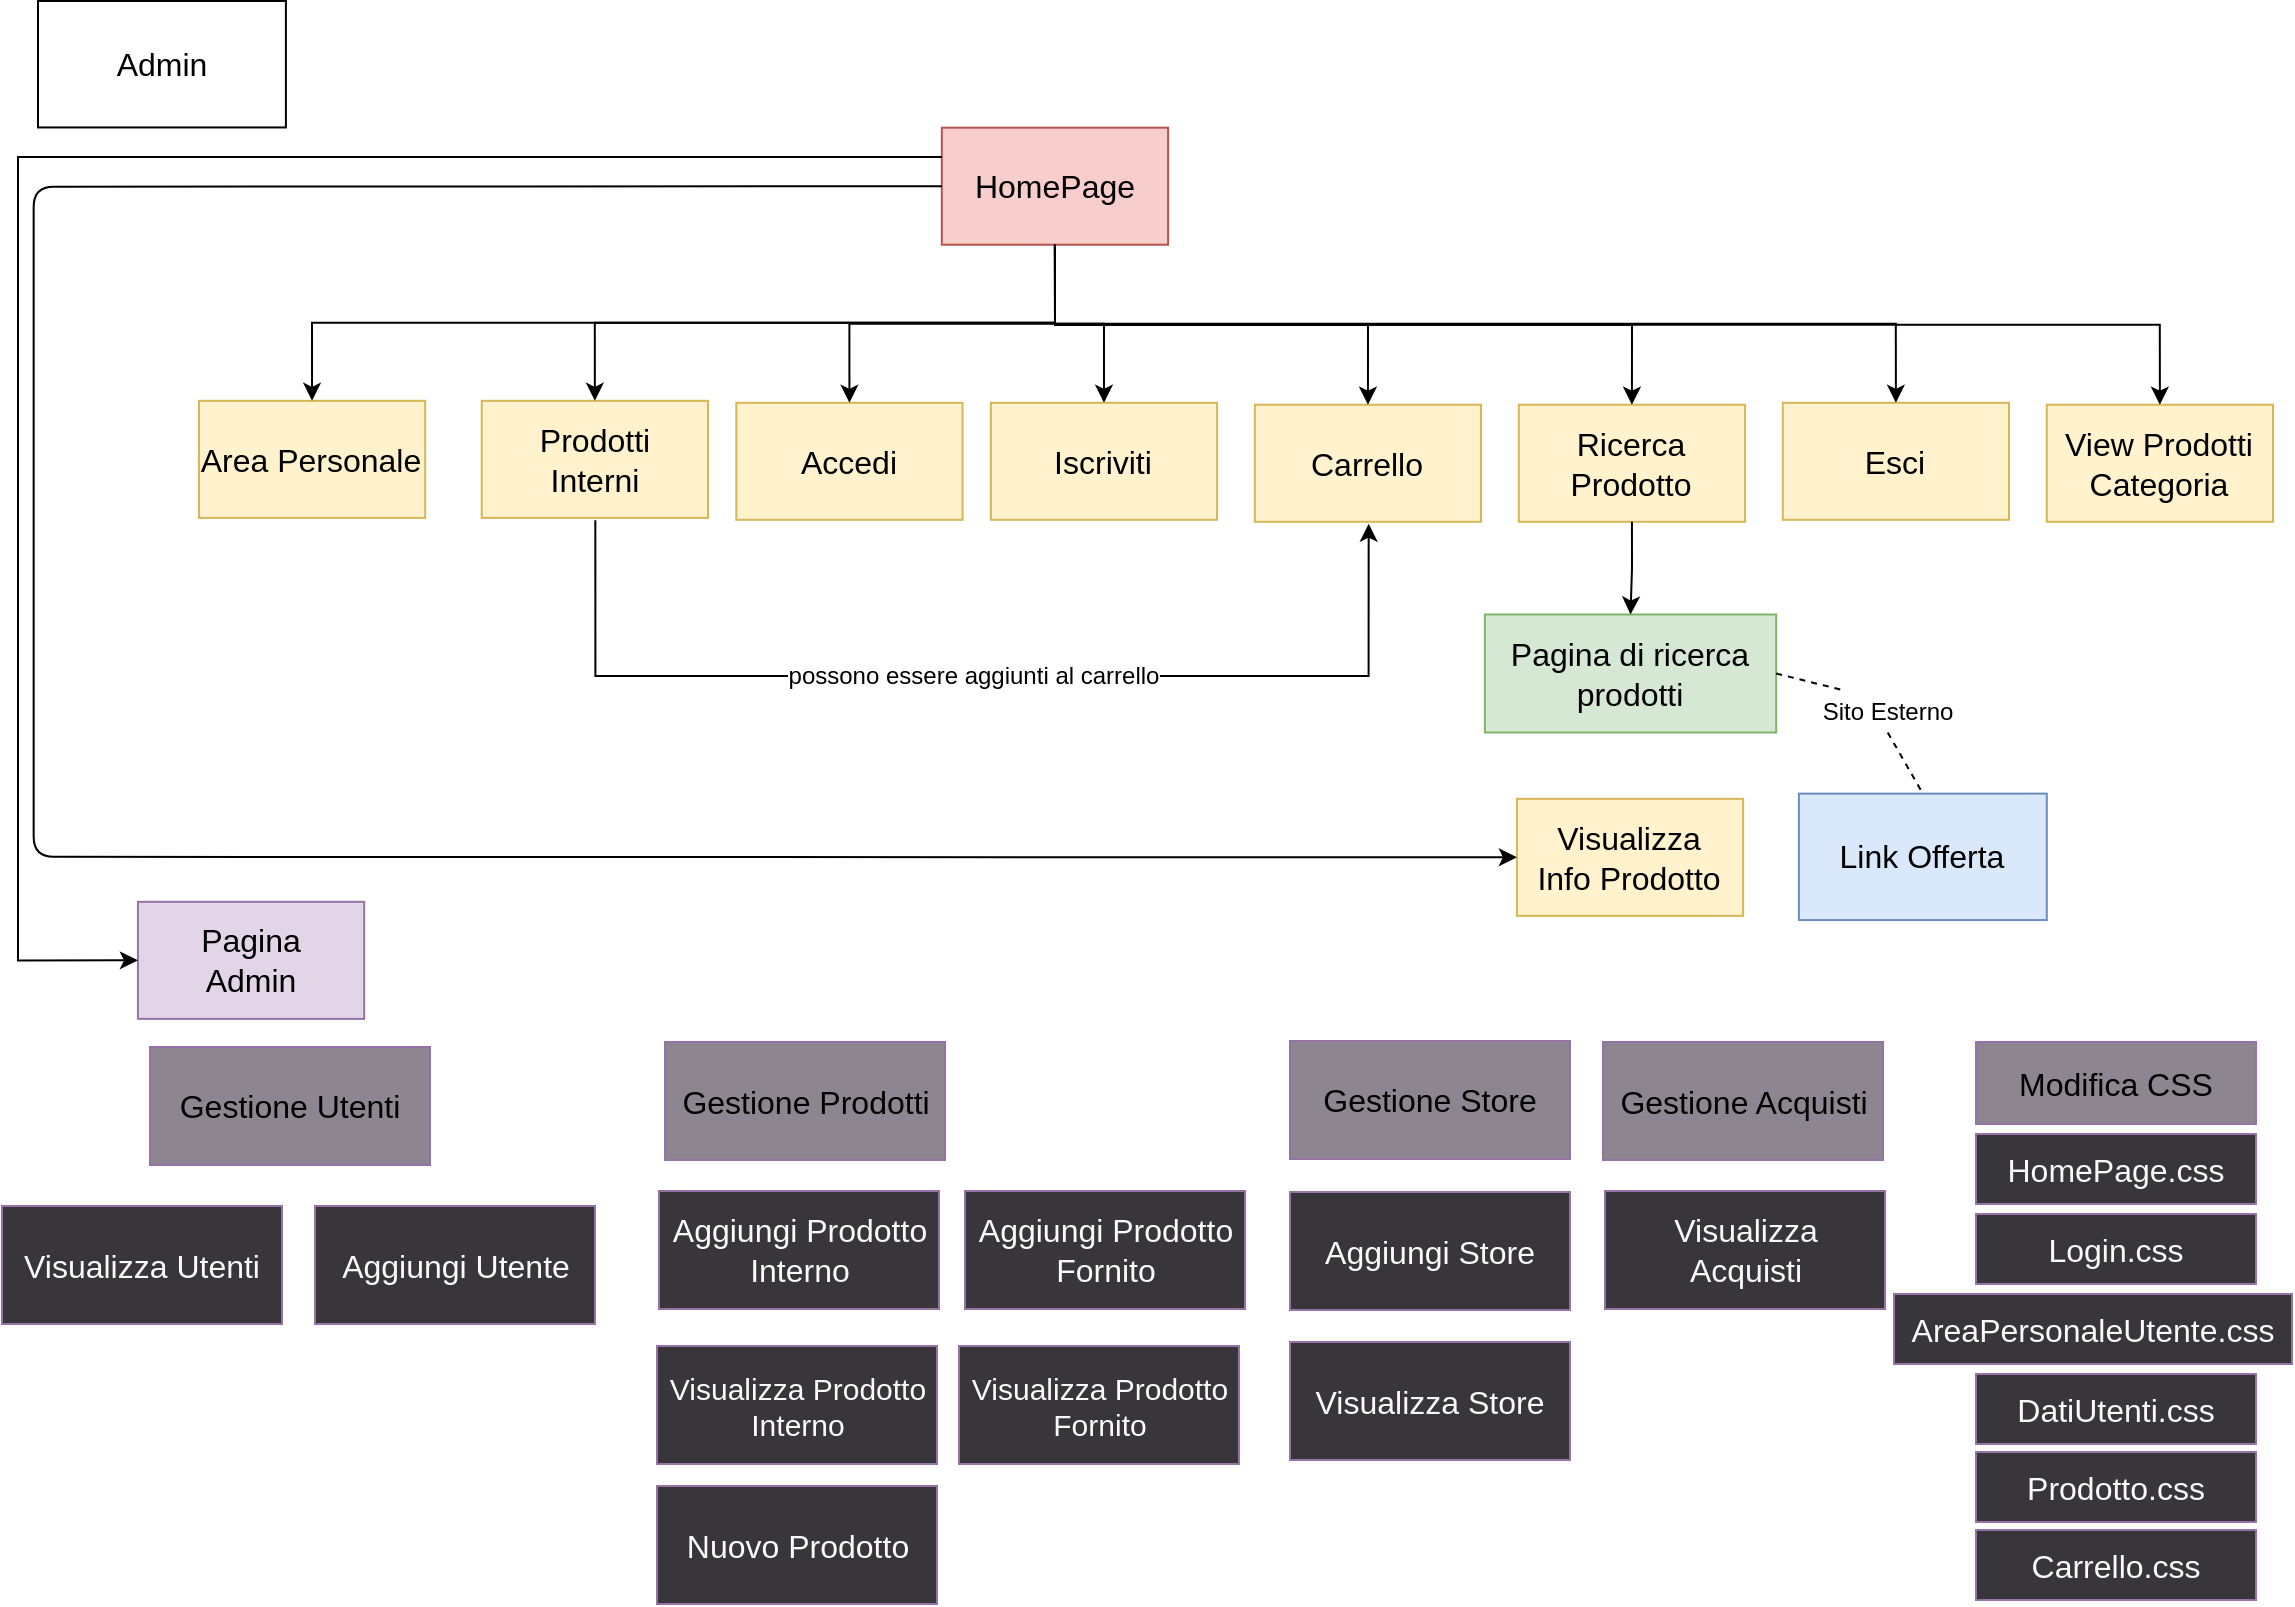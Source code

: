 <mxfile version="9.3.1" type="device" userAgent="Mozilla/5.0 (Windows NT 10.0; Win64; x64) AppleWebKit/537.36 (KHTML, like Gecko) draw.io/9.3.1 Chrome/66.0.336.181 Electron/3.0.6 Safari/537.36" editor="www.draw.io"><diagram id="mA7RSYdnJs33HyIlRIjj" name="Page-1"><mxGraphModel dx="856" dy="506" grid="1" gridSize="10" guides="1" tooltips="1" connect="1" arrows="1" fold="1" page="1" pageScale="1" pageWidth="1169" pageHeight="827" background="#ffffff" math="0" shadow="0"><root><mxCell id="0"/><mxCell id="1" parent="0"/><mxCell id="34xpjbD4BUqpkX0cgVC0-1" value="&lt;font style=&quot;font-size: 16px&quot;&gt;Admin&lt;/font&gt;" style="rounded=0;whiteSpace=wrap;html=1;" parent="1" vertex="1"><mxGeometry x="30" y="19.5" width="123.949" height="63.223" as="geometry"/></mxCell><mxCell id="34xpjbD4BUqpkX0cgVC0-2" value="&lt;font style=&quot;font-size: 16px&quot;&gt;HomePage&lt;br&gt;&lt;/font&gt;" style="rounded=0;whiteSpace=wrap;html=1;fillColor=#f8cecc;strokeColor=#b85450;" parent="1" vertex="1"><mxGeometry x="481.91" y="82.835" width="113.131" height="58.532" as="geometry"/></mxCell><mxCell id="LzcjUbo-25jyCeoMf0Hy-9" style="edgeStyle=orthogonalEdgeStyle;rounded=0;orthogonalLoop=1;jettySize=auto;html=1;exitX=0.5;exitY=1;exitDx=0;exitDy=0;entryX=0.5;entryY=1;entryDx=0;entryDy=0;startArrow=none;startFill=0;" parent="1" edge="1"><mxGeometry relative="1" as="geometry"><mxPoint x="308.667" y="279.167" as="sourcePoint"/><mxPoint x="695.333" y="280.833" as="targetPoint"/><Array as="points"><mxPoint x="308" y="357"/><mxPoint x="695" y="357"/></Array></mxGeometry></mxCell><mxCell id="34xpjbD4BUqpkX0cgVC0-3" value="&lt;font style=&quot;font-size: 16px&quot;&gt;Prodotti&lt;br&gt;Interni&lt;br&gt;&lt;/font&gt;" style="rounded=0;whiteSpace=wrap;html=1;fillColor=#fff2cc;strokeColor=#d6b656;" parent="1" vertex="1"><mxGeometry x="251.876" y="219.41" width="113.131" height="58.532" as="geometry"/></mxCell><mxCell id="LzcjUbo-25jyCeoMf0Hy-2" style="edgeStyle=orthogonalEdgeStyle;rounded=0;orthogonalLoop=1;jettySize=auto;html=1;exitX=0.5;exitY=1;exitDx=0;exitDy=0;entryX=0.5;entryY=0;entryDx=0;entryDy=0;startArrow=none;startFill=0;" parent="1" source="34xpjbD4BUqpkX0cgVC0-2" target="34xpjbD4BUqpkX0cgVC0-3" edge="1"><mxGeometry relative="1" as="geometry"/></mxCell><mxCell id="34xpjbD4BUqpkX0cgVC0-6" value="&lt;font style=&quot;font-size: 16px&quot;&gt;Iscriviti&lt;br&gt;&lt;/font&gt;" style="rounded=0;whiteSpace=wrap;html=1;fillColor=#fff2cc;strokeColor=#d6b656;" parent="1" vertex="1"><mxGeometry x="506.422" y="220.386" width="113.131" height="58.532" as="geometry"/></mxCell><mxCell id="LzcjUbo-25jyCeoMf0Hy-4" style="edgeStyle=orthogonalEdgeStyle;rounded=0;orthogonalLoop=1;jettySize=auto;html=1;exitX=0.5;exitY=1;exitDx=0;exitDy=0;entryX=0.5;entryY=0;entryDx=0;entryDy=0;startArrow=none;startFill=0;" parent="1" source="34xpjbD4BUqpkX0cgVC0-2" target="34xpjbD4BUqpkX0cgVC0-6" edge="1"><mxGeometry relative="1" as="geometry"/></mxCell><mxCell id="34xpjbD4BUqpkX0cgVC0-8" value="&lt;font style=&quot;font-size: 16px&quot;&gt;Carrello&lt;br&gt;&lt;/font&gt;" style="rounded=0;whiteSpace=wrap;html=1;fillColor=#fff2cc;strokeColor=#d6b656;" parent="1" vertex="1"><mxGeometry x="638.408" y="221.361" width="113.131" height="58.532" as="geometry"/></mxCell><mxCell id="LzcjUbo-25jyCeoMf0Hy-5" style="edgeStyle=orthogonalEdgeStyle;rounded=0;orthogonalLoop=1;jettySize=auto;html=1;exitX=0.5;exitY=1;exitDx=0;exitDy=0;entryX=0.5;entryY=0;entryDx=0;entryDy=0;startArrow=none;startFill=0;" parent="1" source="34xpjbD4BUqpkX0cgVC0-2" target="34xpjbD4BUqpkX0cgVC0-8" edge="1"><mxGeometry relative="1" as="geometry"/></mxCell><mxCell id="34xpjbD4BUqpkX0cgVC0-10" value="&lt;font style=&quot;font-size: 16px&quot;&gt;Accedi&lt;br&gt;&lt;/font&gt;" style="rounded=0;whiteSpace=wrap;html=1;fillColor=#fff2cc;strokeColor=#d6b656;" parent="1" vertex="1"><mxGeometry x="379.149" y="220.386" width="113.131" height="58.532" as="geometry"/></mxCell><mxCell id="LzcjUbo-25jyCeoMf0Hy-3" style="edgeStyle=orthogonalEdgeStyle;rounded=0;orthogonalLoop=1;jettySize=auto;html=1;exitX=0.5;exitY=1;exitDx=0;exitDy=0;entryX=0.5;entryY=0;entryDx=0;entryDy=0;startArrow=none;startFill=0;" parent="1" source="34xpjbD4BUqpkX0cgVC0-2" target="34xpjbD4BUqpkX0cgVC0-10" edge="1"><mxGeometry relative="1" as="geometry"/></mxCell><mxCell id="34xpjbD4BUqpkX0cgVC0-12" value="&lt;font style=&quot;font-size: 16px&quot;&gt;Ricerca Prodotto&lt;br&gt;&lt;/font&gt;" style="rounded=0;whiteSpace=wrap;html=1;fillColor=#fff2cc;strokeColor=#d6b656;" parent="1" vertex="1"><mxGeometry x="770.395" y="221.361" width="113.131" height="58.532" as="geometry"/></mxCell><mxCell id="LzcjUbo-25jyCeoMf0Hy-6" style="edgeStyle=orthogonalEdgeStyle;rounded=0;orthogonalLoop=1;jettySize=auto;html=1;exitX=0.5;exitY=1;exitDx=0;exitDy=0;entryX=0.5;entryY=0;entryDx=0;entryDy=0;startArrow=none;startFill=0;" parent="1" source="34xpjbD4BUqpkX0cgVC0-2" target="34xpjbD4BUqpkX0cgVC0-12" edge="1"><mxGeometry relative="1" as="geometry"/></mxCell><mxCell id="34xpjbD4BUqpkX0cgVC0-14" value="" style="endArrow=classic;html=1;exitX=0.5;exitY=1;exitDx=0;exitDy=0;" parent="1" source="34xpjbD4BUqpkX0cgVC0-15" edge="1"><mxGeometry width="50" height="50" relative="1" as="geometry"><mxPoint x="628.038" y="233.041" as="sourcePoint"/><mxPoint x="826.018" y="476.926" as="targetPoint"/><Array as="points"><mxPoint x="826.018" y="457.415"/></Array></mxGeometry></mxCell><mxCell id="34xpjbD4BUqpkX0cgVC0-15" value="&lt;font style=&quot;font-size: 16px&quot;&gt;Visualizza&lt;br&gt;Info Prodotto&lt;br&gt;&lt;/font&gt;" style="rounded=0;whiteSpace=wrap;html=1;fillColor=#fff2cc;strokeColor=#d6b656;" parent="1" vertex="1"><mxGeometry x="769.452" y="418.393" width="113.131" height="58.532" as="geometry"/></mxCell><mxCell id="34xpjbD4BUqpkX0cgVC0-17" value="&lt;font style=&quot;font-size: 16px&quot;&gt;Area Personale&lt;br&gt;&lt;/font&gt;" style="rounded=0;whiteSpace=wrap;html=1;fillColor=#fff2cc;strokeColor=#d6b656;" parent="1" vertex="1"><mxGeometry x="110.462" y="219.41" width="113.131" height="58.532" as="geometry"/></mxCell><mxCell id="LzcjUbo-25jyCeoMf0Hy-1" style="edgeStyle=orthogonalEdgeStyle;rounded=0;orthogonalLoop=1;jettySize=auto;html=1;exitX=0.5;exitY=1;exitDx=0;exitDy=0;entryX=0.5;entryY=0;entryDx=0;entryDy=0;startArrow=none;startFill=0;" parent="1" source="34xpjbD4BUqpkX0cgVC0-2" target="34xpjbD4BUqpkX0cgVC0-17" edge="1"><mxGeometry relative="1" as="geometry"/></mxCell><mxCell id="34xpjbD4BUqpkX0cgVC0-18" value="&lt;font style=&quot;font-size: 16px&quot;&gt;Esci&lt;br&gt;&lt;/font&gt;" style="rounded=0;whiteSpace=wrap;html=1;fillColor=#fff2cc;strokeColor=#d6b656;" parent="1" vertex="1"><mxGeometry x="902.382" y="220.386" width="113.131" height="58.532" as="geometry"/></mxCell><mxCell id="LzcjUbo-25jyCeoMf0Hy-7" style="edgeStyle=orthogonalEdgeStyle;rounded=0;orthogonalLoop=1;jettySize=auto;html=1;exitX=0.5;exitY=1;exitDx=0;exitDy=0;entryX=0.5;entryY=0;entryDx=0;entryDy=0;startArrow=none;startFill=0;" parent="1" source="34xpjbD4BUqpkX0cgVC0-2" target="34xpjbD4BUqpkX0cgVC0-18" edge="1"><mxGeometry relative="1" as="geometry"/></mxCell><mxCell id="34xpjbD4BUqpkX0cgVC0-26" value="&lt;font style=&quot;font-size: 16px&quot;&gt;View Prodotti&lt;br&gt;Categoria&lt;br&gt;&lt;/font&gt;" style="rounded=0;whiteSpace=wrap;html=1;fillColor=#fff2cc;strokeColor=#d6b656;" parent="1" vertex="1"><mxGeometry x="1034.369" y="221.361" width="113.131" height="58.532" as="geometry"/></mxCell><mxCell id="LzcjUbo-25jyCeoMf0Hy-8" style="edgeStyle=orthogonalEdgeStyle;rounded=0;orthogonalLoop=1;jettySize=auto;html=1;exitX=0.5;exitY=1;exitDx=0;exitDy=0;entryX=0.5;entryY=0;entryDx=0;entryDy=0;startArrow=none;startFill=0;" parent="1" source="34xpjbD4BUqpkX0cgVC0-2" target="34xpjbD4BUqpkX0cgVC0-26" edge="1"><mxGeometry relative="1" as="geometry"/></mxCell><mxCell id="34xpjbD4BUqpkX0cgVC0-31" value="" style="endArrow=classic;html=1;exitX=0;exitY=0.5;exitDx=0;exitDy=0;entryX=0;entryY=0.5;entryDx=0;entryDy=0;" parent="1" source="34xpjbD4BUqpkX0cgVC0-2" target="34xpjbD4BUqpkX0cgVC0-15" edge="1"><mxGeometry width="50" height="50" relative="1" as="geometry"><mxPoint x="177.356" y="181.17" as="sourcePoint"/><mxPoint x="17.5" y="525.397" as="targetPoint"/><Array as="points"><mxPoint x="27.829" y="112.339"/><mxPoint x="27.829" y="447.421"/></Array></mxGeometry></mxCell><mxCell id="34xpjbD4BUqpkX0cgVC0-38" value="&lt;font style=&quot;font-size: 16px&quot;&gt;Link Offerta&lt;/font&gt;" style="rounded=0;whiteSpace=wrap;html=1;fillColor=#dae8fc;strokeColor=#6c8ebf;" parent="1" vertex="1"><mxGeometry x="910.448" y="415.81" width="123.949" height="63.223" as="geometry"/></mxCell><mxCell id="34xpjbD4BUqpkX0cgVC0-40" value="&lt;font style=&quot;font-size: 16px&quot;&gt;Pagina di ricerca prodotti&lt;br&gt;&lt;/font&gt;" style="rounded=0;whiteSpace=wrap;html=1;fillColor=#d5e8d4;strokeColor=#82b366;" parent="1" vertex="1"><mxGeometry x="753.446" y="326.244" width="145.64" height="59.008" as="geometry"/></mxCell><mxCell id="LzcjUbo-25jyCeoMf0Hy-18" style="edgeStyle=orthogonalEdgeStyle;rounded=0;jumpSize=4;orthogonalLoop=1;jettySize=auto;html=1;exitX=0.5;exitY=1;exitDx=0;exitDy=0;entryX=0.5;entryY=0;entryDx=0;entryDy=0;startArrow=none;startFill=0;endArrow=classic;endFill=1;" parent="1" source="34xpjbD4BUqpkX0cgVC0-12" target="34xpjbD4BUqpkX0cgVC0-40" edge="1"><mxGeometry relative="1" as="geometry"/></mxCell><mxCell id="34xpjbD4BUqpkX0cgVC0-45" value="Sito Esterno" style="text;html=1;strokeColor=none;fillColor=none;align=center;verticalAlign=middle;whiteSpace=wrap;rounded=0;" parent="1" vertex="1"><mxGeometry x="910.964" y="364.178" width="87.797" height="21.074" as="geometry"/></mxCell><mxCell id="34xpjbD4BUqpkX0cgVC0-35" value="" style="endArrow=none;dashed=1;html=1;exitX=0.5;exitY=1;exitDx=0;exitDy=0;entryX=0.5;entryY=0;entryDx=0;entryDy=0;" parent="1" source="34xpjbD4BUqpkX0cgVC0-45" target="34xpjbD4BUqpkX0cgVC0-38" edge="1"><mxGeometry width="50" height="50" relative="1" as="geometry"><mxPoint x="17.5" y="564.384" as="sourcePoint"/><mxPoint x="826.266" y="564.384" as="targetPoint"/></mxGeometry></mxCell><mxCell id="34xpjbD4BUqpkX0cgVC0-46" value="" style="endArrow=none;dashed=1;html=1;exitX=1;exitY=0.5;exitDx=0;exitDy=0;entryX=0.25;entryY=0;entryDx=0;entryDy=0;" parent="1" source="34xpjbD4BUqpkX0cgVC0-40" target="34xpjbD4BUqpkX0cgVC0-45" edge="1"><mxGeometry width="50" height="50" relative="1" as="geometry"><mxPoint x="899.086" y="355.748" as="sourcePoint"/><mxPoint x="936.787" y="355.748" as="targetPoint"/></mxGeometry></mxCell><mxCell id="LzcjUbo-25jyCeoMf0Hy-16" value="possono essere aggiunti al carrello" style="text;html=1;strokeColor=none;fillColor=none;align=center;verticalAlign=middle;whiteSpace=wrap;rounded=0;labelBackgroundColor=#ffffff;" parent="1" vertex="1"><mxGeometry x="396.5" y="347" width="202" height="20" as="geometry"/></mxCell><mxCell id="wMZ0eoWNFS1iZEa-mbNe-1" value="&lt;font style=&quot;font-size: 16px&quot;&gt;Pagina&lt;br&gt;Admin&lt;br&gt;&lt;/font&gt;" style="rounded=0;whiteSpace=wrap;html=1;fillColor=#e1d5e7;strokeColor=#9673a6;" parent="1" vertex="1"><mxGeometry x="79.962" y="469.91" width="113.131" height="58.532" as="geometry"/></mxCell><mxCell id="wMZ0eoWNFS1iZEa-mbNe-6" value="&lt;font style=&quot;font-size: 16px&quot;&gt;Visualizza Utenti&lt;br&gt;&lt;/font&gt;" style="rounded=0;whiteSpace=wrap;html=1;fillColor=#39363B;strokeColor=#9673a6;fontColor=#FAFAFA;" parent="1" vertex="1"><mxGeometry x="12" y="622" width="140" height="59" as="geometry"/></mxCell><mxCell id="wMZ0eoWNFS1iZEa-mbNe-8" value="&lt;font style=&quot;font-size: 16px&quot;&gt;Gestione Utenti&lt;br&gt;&lt;/font&gt;" style="rounded=0;whiteSpace=wrap;html=1;fillColor=#8D8691;strokeColor=#9673a6;" parent="1" vertex="1"><mxGeometry x="86" y="542.5" width="140" height="59" as="geometry"/></mxCell><mxCell id="wMZ0eoWNFS1iZEa-mbNe-9" value="&lt;font style=&quot;font-size: 16px&quot;&gt;Aggiungi Utente&lt;br&gt;&lt;/font&gt;" style="rounded=0;whiteSpace=wrap;html=1;fillColor=#39363B;strokeColor=#9673a6;fontColor=#FAFAFA;" parent="1" vertex="1"><mxGeometry x="168.5" y="622" width="140" height="59" as="geometry"/></mxCell><mxCell id="wMZ0eoWNFS1iZEa-mbNe-4" style="edgeStyle=orthogonalEdgeStyle;rounded=0;jumpSize=4;orthogonalLoop=1;jettySize=auto;html=1;exitX=0;exitY=0.25;exitDx=0;exitDy=0;startArrow=none;startFill=0;endArrow=classic;endFill=1;entryX=0;entryY=0.5;entryDx=0;entryDy=0;" parent="1" source="34xpjbD4BUqpkX0cgVC0-2" target="wMZ0eoWNFS1iZEa-mbNe-1" edge="1"><mxGeometry relative="1" as="geometry"><mxPoint x="30" y="516" as="targetPoint"/><Array as="points"><mxPoint x="20" y="98"/><mxPoint x="20" y="499"/></Array></mxGeometry></mxCell><mxCell id="wMZ0eoWNFS1iZEa-mbNe-11" value="&lt;font style=&quot;font-size: 16px&quot;&gt;Nuovo Prodotto&lt;br&gt;&lt;/font&gt;" style="rounded=0;whiteSpace=wrap;html=1;fillColor=#39363B;strokeColor=#9673a6;fontColor=#FAFAFA;" parent="1" vertex="1"><mxGeometry x="339.5" y="762" width="140" height="59" as="geometry"/></mxCell><mxCell id="wMZ0eoWNFS1iZEa-mbNe-12" value="&lt;font style=&quot;font-size: 16px&quot;&gt;Gestione Prodotti&lt;br&gt;&lt;/font&gt;" style="rounded=0;whiteSpace=wrap;html=1;fillColor=#8D8691;strokeColor=#9673a6;" parent="1" vertex="1"><mxGeometry x="343.5" y="540" width="140" height="59" as="geometry"/></mxCell><mxCell id="wMZ0eoWNFS1iZEa-mbNe-13" value="&lt;font style=&quot;font-size: 16px&quot;&gt;Aggiungi Prodotto&lt;br&gt;Interno&lt;br&gt;&lt;/font&gt;" style="rounded=0;whiteSpace=wrap;html=1;fillColor=#39363B;strokeColor=#9673a6;fontColor=#FAFAFA;" parent="1" vertex="1"><mxGeometry x="340.5" y="614.5" width="140" height="59" as="geometry"/></mxCell><mxCell id="wMZ0eoWNFS1iZEa-mbNe-14" value="&lt;font style=&quot;font-size: 16px&quot;&gt;Aggiungi Prodotto&lt;br&gt;Fornito&lt;br&gt;&lt;/font&gt;" style="rounded=0;whiteSpace=wrap;html=1;fillColor=#39363B;strokeColor=#9673a6;fontColor=#FAFAFA;" parent="1" vertex="1"><mxGeometry x="493.5" y="614.5" width="140" height="59" as="geometry"/></mxCell><mxCell id="wMZ0eoWNFS1iZEa-mbNe-15" value="&lt;font style=&quot;font-size: 16px&quot;&gt;Gestione Store&lt;br&gt;&lt;/font&gt;" style="rounded=0;whiteSpace=wrap;html=1;fillColor=#8D8691;strokeColor=#9673a6;" parent="1" vertex="1"><mxGeometry x="656" y="539.5" width="140" height="59" as="geometry"/></mxCell><mxCell id="wMZ0eoWNFS1iZEa-mbNe-16" value="&lt;font style=&quot;font-size: 16px&quot;&gt;Aggiungi Store&lt;br&gt;&lt;/font&gt;" style="rounded=0;whiteSpace=wrap;html=1;fillColor=#39363B;strokeColor=#9673a6;fontColor=#FAFAFA;" parent="1" vertex="1"><mxGeometry x="656" y="615" width="140" height="59" as="geometry"/></mxCell><mxCell id="wMZ0eoWNFS1iZEa-mbNe-17" value="&lt;font style=&quot;font-size: 16px&quot;&gt;Visualizza Store&lt;br&gt;&lt;/font&gt;" style="rounded=0;whiteSpace=wrap;html=1;fillColor=#39363B;strokeColor=#9673a6;fontColor=#FAFAFA;" parent="1" vertex="1"><mxGeometry x="656" y="690" width="140" height="59" as="geometry"/></mxCell><mxCell id="wMZ0eoWNFS1iZEa-mbNe-18" value="&lt;font style=&quot;font-size: 15px&quot;&gt;Visualizza Prodotto&lt;br&gt;Interno&lt;br&gt;&lt;/font&gt;" style="rounded=0;whiteSpace=wrap;html=1;fillColor=#39363B;strokeColor=#9673a6;fontColor=#FAFAFA;" parent="1" vertex="1"><mxGeometry x="339.5" y="692" width="140" height="59" as="geometry"/></mxCell><mxCell id="wMZ0eoWNFS1iZEa-mbNe-19" value="&lt;font style=&quot;font-size: 15px&quot;&gt;Visualizza Prodotto&lt;br&gt;Fornito&lt;br&gt;&lt;/font&gt;" style="rounded=0;whiteSpace=wrap;html=1;fillColor=#39363B;strokeColor=#9673a6;fontColor=#FAFAFA;" parent="1" vertex="1"><mxGeometry x="490.5" y="692" width="140" height="59" as="geometry"/></mxCell><mxCell id="wMZ0eoWNFS1iZEa-mbNe-20" value="&lt;font style=&quot;font-size: 16px&quot;&gt;Gestione Acquisti&lt;br&gt;&lt;/font&gt;" style="rounded=0;whiteSpace=wrap;html=1;fillColor=#8D8691;strokeColor=#9673a6;" parent="1" vertex="1"><mxGeometry x="812.5" y="540" width="140" height="59" as="geometry"/></mxCell><mxCell id="wMZ0eoWNFS1iZEa-mbNe-21" value="&lt;font style=&quot;font-size: 16px&quot;&gt;Visualizza&lt;br&gt;Acquisti&lt;br&gt;&lt;/font&gt;" style="rounded=0;whiteSpace=wrap;html=1;fillColor=#39363B;strokeColor=#9673a6;fontColor=#FAFAFA;" parent="1" vertex="1"><mxGeometry x="813.5" y="614.5" width="140" height="59" as="geometry"/></mxCell><mxCell id="wMZ0eoWNFS1iZEa-mbNe-22" value="&lt;font style=&quot;font-size: 16px&quot;&gt;Modifica CSS&lt;br&gt;&lt;/font&gt;" style="rounded=0;whiteSpace=wrap;html=1;fillColor=#8D8691;strokeColor=#9673a6;" parent="1" vertex="1"><mxGeometry x="999" y="540" width="140" height="41" as="geometry"/></mxCell><mxCell id="wMZ0eoWNFS1iZEa-mbNe-25" value="&lt;font style=&quot;font-size: 16px&quot;&gt;HomePage.css&lt;br&gt;&lt;/font&gt;" style="rounded=0;whiteSpace=wrap;html=1;fillColor=#39363B;strokeColor=#9673a6;fontColor=#FAFAFA;" parent="1" vertex="1"><mxGeometry x="999" y="586" width="140" height="35" as="geometry"/></mxCell><mxCell id="wMZ0eoWNFS1iZEa-mbNe-27" value="&lt;font style=&quot;font-size: 16px&quot;&gt;Login.css&lt;br&gt;&lt;/font&gt;" style="rounded=0;whiteSpace=wrap;html=1;fillColor=#39363B;strokeColor=#9673a6;fontColor=#FAFAFA;" parent="1" vertex="1"><mxGeometry x="999" y="626" width="140" height="35" as="geometry"/></mxCell><mxCell id="wMZ0eoWNFS1iZEa-mbNe-28" value="&lt;font style=&quot;font-size: 16px&quot;&gt;AreaPersonaleUtente.css&lt;br&gt;&lt;/font&gt;" style="rounded=0;whiteSpace=wrap;html=1;fillColor=#39363B;strokeColor=#9673a6;fontColor=#FAFAFA;" parent="1" vertex="1"><mxGeometry x="958" y="666" width="199" height="35" as="geometry"/></mxCell><mxCell id="wMZ0eoWNFS1iZEa-mbNe-29" value="&lt;font style=&quot;font-size: 16px&quot;&gt;DatiUtenti.css&lt;br&gt;&lt;/font&gt;" style="rounded=0;whiteSpace=wrap;html=1;fillColor=#39363B;strokeColor=#9673a6;fontColor=#FAFAFA;" parent="1" vertex="1"><mxGeometry x="999" y="706" width="140" height="35" as="geometry"/></mxCell><mxCell id="wMZ0eoWNFS1iZEa-mbNe-30" value="&lt;font style=&quot;font-size: 16px&quot;&gt;Prodotto.css&lt;br&gt;&lt;/font&gt;" style="rounded=0;whiteSpace=wrap;html=1;fillColor=#39363B;strokeColor=#9673a6;fontColor=#FAFAFA;" parent="1" vertex="1"><mxGeometry x="999" y="745" width="140" height="35" as="geometry"/></mxCell><mxCell id="wMZ0eoWNFS1iZEa-mbNe-31" value="&lt;font style=&quot;font-size: 16px&quot;&gt;Carrello.css&lt;br&gt;&lt;/font&gt;" style="rounded=0;whiteSpace=wrap;html=1;fillColor=#39363B;strokeColor=#9673a6;fontColor=#FAFAFA;" parent="1" vertex="1"><mxGeometry x="999" y="784" width="140" height="35" as="geometry"/></mxCell></root></mxGraphModel></diagram><diagram name="Guest" id="MIPA_7KifPH_Cr3ghEqY"><mxGraphModel dx="856" dy="506" grid="1" gridSize="10" guides="1" tooltips="1" connect="1" arrows="1" fold="1" page="1" pageScale="1" pageWidth="1169" pageHeight="1169" background="#ffffff" math="0" shadow="0"><root><mxCell id="arnfcHqpP1WkBhNMJkqp-0"/><mxCell id="arnfcHqpP1WkBhNMJkqp-1" parent="arnfcHqpP1WkBhNMJkqp-0"/><mxCell id="arnfcHqpP1WkBhNMJkqp-2" value="&lt;font style=&quot;font-size: 16px&quot;&gt;Admin&lt;/font&gt;" style="rounded=0;whiteSpace=wrap;html=1;" parent="arnfcHqpP1WkBhNMJkqp-1" vertex="1"><mxGeometry x="30" y="19.5" width="123.949" height="63.223" as="geometry"/></mxCell><mxCell id="arnfcHqpP1WkBhNMJkqp-3" value="&lt;font style=&quot;font-size: 16px&quot;&gt;HomePage&lt;br&gt;&lt;/font&gt;" style="rounded=0;whiteSpace=wrap;html=1;" parent="arnfcHqpP1WkBhNMJkqp-1" vertex="1"><mxGeometry x="481.91" y="82.835" width="113.131" height="58.532" as="geometry"/></mxCell><mxCell id="arnfcHqpP1WkBhNMJkqp-5" value="&lt;font style=&quot;font-size: 16px&quot;&gt;Nostri Prodotti&lt;br&gt;&lt;/font&gt;" style="rounded=0;whiteSpace=wrap;html=1;" parent="arnfcHqpP1WkBhNMJkqp-1" vertex="1"><mxGeometry x="251.876" y="219.41" width="113.131" height="58.532" as="geometry"/></mxCell><mxCell id="arnfcHqpP1WkBhNMJkqp-6" style="edgeStyle=orthogonalEdgeStyle;rounded=0;orthogonalLoop=1;jettySize=auto;html=1;exitX=0.5;exitY=1;exitDx=0;exitDy=0;entryX=0.5;entryY=0;entryDx=0;entryDy=0;startArrow=classic;startFill=1;startSize=6;endSize=6;" parent="arnfcHqpP1WkBhNMJkqp-1" source="arnfcHqpP1WkBhNMJkqp-3" target="arnfcHqpP1WkBhNMJkqp-5" edge="1"><mxGeometry relative="1" as="geometry"/></mxCell><mxCell id="arnfcHqpP1WkBhNMJkqp-7" value="&lt;font style=&quot;font-size: 16px&quot;&gt;Iscriviti&lt;br&gt;&lt;/font&gt;" style="rounded=0;whiteSpace=wrap;html=1;" parent="arnfcHqpP1WkBhNMJkqp-1" vertex="1"><mxGeometry x="506.422" y="220.386" width="113.131" height="58.532" as="geometry"/></mxCell><mxCell id="arnfcHqpP1WkBhNMJkqp-8" style="edgeStyle=orthogonalEdgeStyle;rounded=0;orthogonalLoop=1;jettySize=auto;html=1;exitX=0.5;exitY=1;exitDx=0;exitDy=0;entryX=0.5;entryY=0;entryDx=0;entryDy=0;startSize=6;endSize=6;startArrow=classic;startFill=1;" parent="arnfcHqpP1WkBhNMJkqp-1" source="arnfcHqpP1WkBhNMJkqp-3" target="arnfcHqpP1WkBhNMJkqp-7" edge="1"><mxGeometry relative="1" as="geometry"/></mxCell><mxCell id="arnfcHqpP1WkBhNMJkqp-9" style="edgeStyle=orthogonalEdgeStyle;rounded=0;orthogonalLoop=1;jettySize=auto;html=1;exitX=0.75;exitY=1;exitDx=0;exitDy=0;entryX=0.5;entryY=1;entryDx=0;entryDy=0;" parent="arnfcHqpP1WkBhNMJkqp-1" source="arnfcHqpP1WkBhNMJkqp-5" target="arnfcHqpP1WkBhNMJkqp-7" edge="1"><mxGeometry relative="1" as="geometry"><mxPoint x="554.612" y="293.579" as="targetPoint"/><Array as="points"><mxPoint x="336.668" y="304.116"/><mxPoint x="562.875" y="304.116"/><mxPoint x="562.875" y="293.579"/></Array></mxGeometry></mxCell><mxCell id="arnfcHqpP1WkBhNMJkqp-10" value="&lt;font style=&quot;font-size: 16px&quot;&gt;Carrello&lt;br&gt;&lt;/font&gt;" style="rounded=0;whiteSpace=wrap;html=1;" parent="arnfcHqpP1WkBhNMJkqp-1" vertex="1"><mxGeometry x="638.408" y="221.361" width="113.131" height="58.532" as="geometry"/></mxCell><mxCell id="arnfcHqpP1WkBhNMJkqp-11" style="edgeStyle=orthogonalEdgeStyle;rounded=0;orthogonalLoop=1;jettySize=auto;html=1;entryX=0.5;entryY=0;entryDx=0;entryDy=0;startArrow=classic;startFill=1;startSize=6;endSize=6;exitX=0.5;exitY=1;exitDx=0;exitDy=0;" parent="arnfcHqpP1WkBhNMJkqp-1" source="arnfcHqpP1WkBhNMJkqp-3" target="arnfcHqpP1WkBhNMJkqp-10" edge="1"><mxGeometry relative="1" as="geometry"/></mxCell><mxCell id="arnfcHqpP1WkBhNMJkqp-4" style="edgeStyle=orthogonalEdgeStyle;rounded=0;orthogonalLoop=1;jettySize=auto;html=1;entryX=0.5;entryY=1;entryDx=0;entryDy=0;startArrow=classic;startFill=1;" parent="arnfcHqpP1WkBhNMJkqp-1" source="arnfcHqpP1WkBhNMJkqp-5" target="arnfcHqpP1WkBhNMJkqp-10" edge="1"><mxGeometry relative="1" as="geometry"><Array as="points"><mxPoint x="311" y="356"/><mxPoint x="695" y="356"/></Array></mxGeometry></mxCell><mxCell id="arnfcHqpP1WkBhNMJkqp-12" style="edgeStyle=orthogonalEdgeStyle;rounded=0;orthogonalLoop=1;jettySize=auto;html=1;exitX=0.75;exitY=1;exitDx=0;exitDy=0;entryX=0.25;entryY=1;entryDx=0;entryDy=0;" parent="arnfcHqpP1WkBhNMJkqp-1" source="arnfcHqpP1WkBhNMJkqp-5" target="arnfcHqpP1WkBhNMJkqp-10" edge="1"><mxGeometry relative="1" as="geometry"><mxPoint x="667.198" y="283.041" as="targetPoint"/><Array as="points"><mxPoint x="336.668" y="304.116"/><mxPoint x="667.198" y="304.116"/></Array></mxGeometry></mxCell><mxCell id="arnfcHqpP1WkBhNMJkqp-13" style="edgeStyle=orthogonalEdgeStyle;rounded=0;orthogonalLoop=1;jettySize=auto;html=1;exitX=1;exitY=0.5;exitDx=0;exitDy=0;entryX=0;entryY=0.5;entryDx=0;entryDy=0;startArrow=none;startFill=0;" parent="arnfcHqpP1WkBhNMJkqp-1" source="arnfcHqpP1WkBhNMJkqp-14" target="arnfcHqpP1WkBhNMJkqp-7" edge="1"><mxGeometry relative="1" as="geometry"/></mxCell><mxCell id="arnfcHqpP1WkBhNMJkqp-14" value="&lt;font style=&quot;font-size: 16px&quot;&gt;Accedi&lt;br&gt;&lt;/font&gt;" style="rounded=0;whiteSpace=wrap;html=1;" parent="arnfcHqpP1WkBhNMJkqp-1" vertex="1"><mxGeometry x="379.149" y="220.386" width="113.131" height="58.532" as="geometry"/></mxCell><mxCell id="arnfcHqpP1WkBhNMJkqp-15" style="edgeStyle=orthogonalEdgeStyle;rounded=0;orthogonalLoop=1;jettySize=auto;html=1;entryX=0.5;entryY=0;entryDx=0;entryDy=0;startArrow=classic;startFill=1;startSize=6;endSize=6;" parent="arnfcHqpP1WkBhNMJkqp-1" source="arnfcHqpP1WkBhNMJkqp-3" target="arnfcHqpP1WkBhNMJkqp-14" edge="1"><mxGeometry relative="1" as="geometry"/></mxCell><mxCell id="arnfcHqpP1WkBhNMJkqp-16" style="edgeStyle=orthogonalEdgeStyle;rounded=0;orthogonalLoop=1;jettySize=auto;html=1;exitX=0.75;exitY=1;exitDx=0;exitDy=0;entryX=0.5;entryY=1;entryDx=0;entryDy=0;" parent="arnfcHqpP1WkBhNMJkqp-1" source="arnfcHqpP1WkBhNMJkqp-5" target="arnfcHqpP1WkBhNMJkqp-14" edge="1"><mxGeometry relative="1" as="geometry"><mxPoint x="327.372" y="293.579" as="sourcePoint"/><mxPoint x="406.906" y="293.579" as="targetPoint"/><Array as="points"><mxPoint x="336.668" y="304.116"/><mxPoint x="435.827" y="304.116"/></Array></mxGeometry></mxCell><mxCell id="arnfcHqpP1WkBhNMJkqp-17" value="&lt;font style=&quot;font-size: 16px&quot;&gt;Ricerca Prodotto&lt;br&gt;&lt;/font&gt;" style="rounded=0;whiteSpace=wrap;html=1;" parent="arnfcHqpP1WkBhNMJkqp-1" vertex="1"><mxGeometry x="770.395" y="221.361" width="113.131" height="58.532" as="geometry"/></mxCell><mxCell id="arnfcHqpP1WkBhNMJkqp-18" style="edgeStyle=orthogonalEdgeStyle;rounded=0;orthogonalLoop=1;jettySize=auto;html=1;entryX=0.5;entryY=0;entryDx=0;entryDy=0;startArrow=classic;startFill=1;startSize=6;endSize=6;exitX=0.5;exitY=1;exitDx=0;exitDy=0;" parent="arnfcHqpP1WkBhNMJkqp-1" source="arnfcHqpP1WkBhNMJkqp-3" target="arnfcHqpP1WkBhNMJkqp-17" edge="1"><mxGeometry relative="1" as="geometry"/></mxCell><mxCell id="arnfcHqpP1WkBhNMJkqp-19" style="edgeStyle=orthogonalEdgeStyle;rounded=0;orthogonalLoop=1;jettySize=auto;html=1;exitX=0.75;exitY=1;exitDx=0;exitDy=0;entryX=0.25;entryY=1;entryDx=0;entryDy=0;" parent="arnfcHqpP1WkBhNMJkqp-1" source="arnfcHqpP1WkBhNMJkqp-5" target="arnfcHqpP1WkBhNMJkqp-17" edge="1"><mxGeometry relative="1" as="geometry"><mxPoint x="799" y="296" as="targetPoint"/><Array as="points"><mxPoint x="336.5" y="304"/><mxPoint x="798.5" y="304"/></Array></mxGeometry></mxCell><mxCell id="arnfcHqpP1WkBhNMJkqp-20" value="" style="endArrow=classic;html=1;exitX=0.5;exitY=1;exitDx=0;exitDy=0;" parent="arnfcHqpP1WkBhNMJkqp-1" source="arnfcHqpP1WkBhNMJkqp-26" edge="1"><mxGeometry width="50" height="50" relative="1" as="geometry"><mxPoint x="628.038" y="233.041" as="sourcePoint"/><mxPoint x="826.018" y="476.926" as="targetPoint"/><Array as="points"><mxPoint x="826.018" y="457.415"/></Array></mxGeometry></mxCell><mxCell id="arnfcHqpP1WkBhNMJkqp-21" style="edgeStyle=orthogonalEdgeStyle;rounded=0;orthogonalLoop=1;jettySize=auto;html=1;exitX=0.5;exitY=1;exitDx=0;exitDy=0;startArrow=none;startFill=0;endArrow=classic;endFill=1;" parent="arnfcHqpP1WkBhNMJkqp-1" source="arnfcHqpP1WkBhNMJkqp-26" target="arnfcHqpP1WkBhNMJkqp-5" edge="1"><mxGeometry relative="1" as="geometry"><mxPoint x="295" y="306" as="targetPoint"/><Array as="points"><mxPoint x="825.5" y="498"/><mxPoint x="296.5" y="498"/></Array></mxGeometry></mxCell><mxCell id="arnfcHqpP1WkBhNMJkqp-22" style="edgeStyle=orthogonalEdgeStyle;rounded=0;orthogonalLoop=1;jettySize=auto;html=1;exitX=0.5;exitY=1;exitDx=0;exitDy=0;entryX=0.25;entryY=1;entryDx=0;entryDy=0;startArrow=none;startFill=0;endArrow=classic;endFill=1;" parent="arnfcHqpP1WkBhNMJkqp-1" source="arnfcHqpP1WkBhNMJkqp-26" target="arnfcHqpP1WkBhNMJkqp-14" edge="1"><mxGeometry relative="1" as="geometry"/></mxCell><mxCell id="arnfcHqpP1WkBhNMJkqp-23" style="edgeStyle=orthogonalEdgeStyle;rounded=0;orthogonalLoop=1;jettySize=auto;html=1;exitX=0.5;exitY=1;exitDx=0;exitDy=0;entryX=0.25;entryY=1;entryDx=0;entryDy=0;startArrow=none;startFill=0;endArrow=classic;endFill=1;" parent="arnfcHqpP1WkBhNMJkqp-1" source="arnfcHqpP1WkBhNMJkqp-26" target="arnfcHqpP1WkBhNMJkqp-7" edge="1"><mxGeometry relative="1" as="geometry"/></mxCell><mxCell id="arnfcHqpP1WkBhNMJkqp-24" style="edgeStyle=orthogonalEdgeStyle;rounded=0;orthogonalLoop=1;jettySize=auto;html=1;exitX=0.5;exitY=1;exitDx=0;exitDy=0;entryX=0.75;entryY=1;entryDx=0;entryDy=0;startArrow=none;startFill=0;endArrow=classic;endFill=1;" parent="arnfcHqpP1WkBhNMJkqp-1" source="arnfcHqpP1WkBhNMJkqp-26" target="arnfcHqpP1WkBhNMJkqp-10" edge="1"><mxGeometry relative="1" as="geometry"/></mxCell><mxCell id="arnfcHqpP1WkBhNMJkqp-26" value="&lt;font style=&quot;font-size: 16px&quot;&gt;Visualizza&lt;br&gt;Info Prodotto&lt;br&gt;&lt;/font&gt;" style="rounded=0;whiteSpace=wrap;html=1;" parent="arnfcHqpP1WkBhNMJkqp-1" vertex="1"><mxGeometry x="769.452" y="418.393" width="113.131" height="58.532" as="geometry"/></mxCell><mxCell id="arnfcHqpP1WkBhNMJkqp-27" style="edgeStyle=orthogonalEdgeStyle;rounded=0;orthogonalLoop=1;jettySize=auto;html=1;exitX=0.75;exitY=1;exitDx=0;exitDy=0;entryX=0;entryY=0.25;entryDx=0;entryDy=0;" parent="arnfcHqpP1WkBhNMJkqp-1" source="arnfcHqpP1WkBhNMJkqp-5" target="arnfcHqpP1WkBhNMJkqp-26" edge="1"><mxGeometry relative="1" as="geometry"/></mxCell><mxCell id="arnfcHqpP1WkBhNMJkqp-28" value="" style="endArrow=classic;html=1;exitX=0.5;exitY=1;exitDx=0;exitDy=0;entryX=0.5;entryY=0;entryDx=0;entryDy=0;" parent="arnfcHqpP1WkBhNMJkqp-1" source="arnfcHqpP1WkBhNMJkqp-17" target="arnfcHqpP1WkBhNMJkqp-45" edge="1"><mxGeometry width="50" height="50" relative="1" as="geometry"><mxPoint x="826.018" y="279.894" as="sourcePoint"/><mxPoint x="826.266" y="335.727" as="targetPoint"/><Array as="points"/></mxGeometry></mxCell><mxCell id="arnfcHqpP1WkBhNMJkqp-29" value="&lt;font style=&quot;font-size: 16px&quot;&gt;Area Personale&lt;br&gt;&lt;/font&gt;" style="rounded=0;whiteSpace=wrap;html=1;" parent="arnfcHqpP1WkBhNMJkqp-1" vertex="1"><mxGeometry x="122.462" y="219.41" width="113.131" height="58.532" as="geometry"/></mxCell><mxCell id="arnfcHqpP1WkBhNMJkqp-30" style="edgeStyle=orthogonalEdgeStyle;rounded=0;orthogonalLoop=1;jettySize=auto;html=1;exitX=0.5;exitY=1;exitDx=0;exitDy=0;entryX=0.5;entryY=0;entryDx=0;entryDy=0;startArrow=classic;startFill=1;startSize=6;endSize=6;" parent="arnfcHqpP1WkBhNMJkqp-1" source="arnfcHqpP1WkBhNMJkqp-3" target="arnfcHqpP1WkBhNMJkqp-29" edge="1"><mxGeometry relative="1" as="geometry"/></mxCell><mxCell id="arnfcHqpP1WkBhNMJkqp-31" style="edgeStyle=orthogonalEdgeStyle;rounded=0;orthogonalLoop=1;jettySize=auto;html=1;startArrow=none;startFill=0;startSize=6;endSize=6;jumpSize=6;exitX=0.25;exitY=1;exitDx=0;exitDy=0;" parent="arnfcHqpP1WkBhNMJkqp-1" source="arnfcHqpP1WkBhNMJkqp-5" edge="1"><mxGeometry relative="1" as="geometry"><Array as="points"><mxPoint x="280" y="305"/><mxPoint x="168" y="305"/><mxPoint x="168" y="278"/></Array><mxPoint x="265.398" y="304.116" as="sourcePoint"/><mxPoint x="168" y="278" as="targetPoint"/></mxGeometry></mxCell><mxCell id="arnfcHqpP1WkBhNMJkqp-32" style="edgeStyle=orthogonalEdgeStyle;rounded=0;orthogonalLoop=1;jettySize=auto;html=1;exitX=0.5;exitY=1;exitDx=0;exitDy=0;entryX=0.25;entryY=1;entryDx=0;entryDy=0;startArrow=none;startFill=0;endArrow=classic;endFill=1;" parent="arnfcHqpP1WkBhNMJkqp-1" source="arnfcHqpP1WkBhNMJkqp-26" target="arnfcHqpP1WkBhNMJkqp-29" edge="1"><mxGeometry relative="1" as="geometry"/></mxCell><mxCell id="arnfcHqpP1WkBhNMJkqp-33" value="&lt;font style=&quot;font-size: 16px&quot;&gt;Esci&lt;br&gt;&lt;/font&gt;" style="rounded=0;whiteSpace=wrap;html=1;" parent="arnfcHqpP1WkBhNMJkqp-1" vertex="1"><mxGeometry x="902.382" y="220.386" width="113.131" height="58.532" as="geometry"/></mxCell><mxCell id="arnfcHqpP1WkBhNMJkqp-34" style="edgeStyle=orthogonalEdgeStyle;rounded=0;orthogonalLoop=1;jettySize=auto;html=1;entryX=0.5;entryY=0;entryDx=0;entryDy=0;startArrow=classic;startFill=1;startSize=6;endSize=6;exitX=0.5;exitY=1;exitDx=0;exitDy=0;" parent="arnfcHqpP1WkBhNMJkqp-1" source="arnfcHqpP1WkBhNMJkqp-3" target="arnfcHqpP1WkBhNMJkqp-33" edge="1"><mxGeometry relative="1" as="geometry"/></mxCell><mxCell id="arnfcHqpP1WkBhNMJkqp-35" style="edgeStyle=orthogonalEdgeStyle;rounded=0;orthogonalLoop=1;jettySize=auto;html=1;exitX=0.75;exitY=1;exitDx=0;exitDy=0;entryX=0.5;entryY=1;entryDx=0;entryDy=0;" parent="arnfcHqpP1WkBhNMJkqp-1" source="arnfcHqpP1WkBhNMJkqp-5" target="arnfcHqpP1WkBhNMJkqp-33" edge="1"><mxGeometry relative="1" as="geometry"><Array as="points"><mxPoint x="336.5" y="304"/><mxPoint x="958.5" y="304"/><mxPoint x="959.5" y="296"/></Array><mxPoint x="950" y="286" as="targetPoint"/></mxGeometry></mxCell><mxCell id="arnfcHqpP1WkBhNMJkqp-36" style="edgeStyle=orthogonalEdgeStyle;rounded=0;orthogonalLoop=1;jettySize=auto;html=1;exitX=0.5;exitY=1;exitDx=0;exitDy=0;entryX=0.75;entryY=1;entryDx=0;entryDy=0;startArrow=none;startFill=0;endArrow=classic;endFill=1;" parent="arnfcHqpP1WkBhNMJkqp-1" source="arnfcHqpP1WkBhNMJkqp-26" target="arnfcHqpP1WkBhNMJkqp-33" edge="1"><mxGeometry relative="1" as="geometry"><Array as="points"><mxPoint x="826.266" y="498"/><mxPoint x="1071.065" y="498"/><mxPoint x="1071.065" y="346.264"/><mxPoint x="987.399" y="346.264"/></Array></mxGeometry></mxCell><mxCell id="arnfcHqpP1WkBhNMJkqp-37" value="&lt;font style=&quot;font-size: 16px&quot;&gt;View Prodotti&lt;br&gt;Categoria&lt;br&gt;&lt;/font&gt;" style="rounded=0;whiteSpace=wrap;html=1;" parent="arnfcHqpP1WkBhNMJkqp-1" vertex="1"><mxGeometry x="1034.369" y="221.361" width="113.131" height="58.532" as="geometry"/></mxCell><mxCell id="arnfcHqpP1WkBhNMJkqp-38" style="edgeStyle=orthogonalEdgeStyle;rounded=0;orthogonalLoop=1;jettySize=auto;html=1;entryX=0.5;entryY=0;entryDx=0;entryDy=0;startArrow=classic;startFill=1;startSize=6;endSize=6;exitX=0.5;exitY=1;exitDx=0;exitDy=0;" parent="arnfcHqpP1WkBhNMJkqp-1" source="arnfcHqpP1WkBhNMJkqp-3" target="arnfcHqpP1WkBhNMJkqp-37" edge="1"><mxGeometry relative="1" as="geometry"/></mxCell><mxCell id="arnfcHqpP1WkBhNMJkqp-39" style="edgeStyle=orthogonalEdgeStyle;rounded=0;orthogonalLoop=1;jettySize=auto;html=1;exitX=0.75;exitY=1;exitDx=0;exitDy=0;entryX=0.5;entryY=1;entryDx=0;entryDy=0;" parent="arnfcHqpP1WkBhNMJkqp-1" source="arnfcHqpP1WkBhNMJkqp-5" target="arnfcHqpP1WkBhNMJkqp-37" edge="1"><mxGeometry relative="1" as="geometry"><Array as="points"><mxPoint x="336.668" y="304.116"/><mxPoint x="1090.69" y="304.116"/></Array></mxGeometry></mxCell><mxCell id="arnfcHqpP1WkBhNMJkqp-40" style="edgeStyle=orthogonalEdgeStyle;rounded=0;orthogonalLoop=1;jettySize=auto;html=1;exitX=0.5;exitY=1;exitDx=0;exitDy=0;entryX=0.75;entryY=1;entryDx=0;entryDy=0;startArrow=none;startFill=0;endArrow=classic;endFill=1;" parent="arnfcHqpP1WkBhNMJkqp-1" source="arnfcHqpP1WkBhNMJkqp-26" target="arnfcHqpP1WkBhNMJkqp-37" edge="1"><mxGeometry relative="1" as="geometry"/></mxCell><mxCell id="arnfcHqpP1WkBhNMJkqp-41" value="" style="endArrow=classic;html=1;exitX=0;exitY=0.5;exitDx=0;exitDy=0;entryX=0;entryY=0.5;entryDx=0;entryDy=0;" parent="arnfcHqpP1WkBhNMJkqp-1" source="arnfcHqpP1WkBhNMJkqp-3" target="arnfcHqpP1WkBhNMJkqp-26" edge="1"><mxGeometry width="50" height="50" relative="1" as="geometry"><mxPoint x="177.356" y="181.17" as="sourcePoint"/><mxPoint x="17.5" y="525.397" as="targetPoint"/><Array as="points"><mxPoint x="10" y="113"/><mxPoint x="10" y="448"/></Array></mxGeometry></mxCell><mxCell id="arnfcHqpP1WkBhNMJkqp-42" value="&lt;font style=&quot;font-size: 16px&quot;&gt;Link Offerta&lt;/font&gt;" style="rounded=0;whiteSpace=wrap;html=1;" parent="arnfcHqpP1WkBhNMJkqp-1" vertex="1"><mxGeometry x="910.448" y="415.81" width="123.949" height="63.223" as="geometry"/></mxCell><mxCell id="arnfcHqpP1WkBhNMJkqp-43" style="edgeStyle=orthogonalEdgeStyle;rounded=0;orthogonalLoop=1;jettySize=auto;html=1;exitX=0.5;exitY=1;exitDx=0;exitDy=0;entryX=0.5;entryY=1;entryDx=0;entryDy=0;startArrow=none;startFill=0;endArrow=classic;endFill=1;" parent="arnfcHqpP1WkBhNMJkqp-1" source="arnfcHqpP1WkBhNMJkqp-26" target="arnfcHqpP1WkBhNMJkqp-42" edge="1"><mxGeometry relative="1" as="geometry"/></mxCell><mxCell id="arnfcHqpP1WkBhNMJkqp-44" value="" style="edgeStyle=orthogonalEdgeStyle;rounded=0;orthogonalLoop=1;jettySize=auto;html=1;startSize=6;endSize=6;" parent="arnfcHqpP1WkBhNMJkqp-1" source="arnfcHqpP1WkBhNMJkqp-45" target="arnfcHqpP1WkBhNMJkqp-26" edge="1"><mxGeometry relative="1" as="geometry"/></mxCell><mxCell id="arnfcHqpP1WkBhNMJkqp-45" value="&lt;font style=&quot;font-size: 16px&quot;&gt;Pagina di ricerca prodotti&lt;br&gt;&lt;/font&gt;" style="rounded=0;whiteSpace=wrap;html=1;" parent="arnfcHqpP1WkBhNMJkqp-1" vertex="1"><mxGeometry x="753.446" y="326.244" width="145.64" height="59.008" as="geometry"/></mxCell><mxCell id="arnfcHqpP1WkBhNMJkqp-53" style="edgeStyle=orthogonalEdgeStyle;rounded=0;orthogonalLoop=1;jettySize=auto;html=1;exitX=1;exitY=0.5;exitDx=0;exitDy=0;entryX=0.75;entryY=0;entryDx=0;entryDy=0;startArrow=classic;startFill=1;" parent="arnfcHqpP1WkBhNMJkqp-1" source="arnfcHqpP1WkBhNMJkqp-50" target="arnfcHqpP1WkBhNMJkqp-33" edge="1"><mxGeometry relative="1" as="geometry"><Array as="points"><mxPoint x="1160" y="595"/><mxPoint x="1160" y="146"/><mxPoint x="987" y="146"/></Array></mxGeometry></mxCell><mxCell id="arnfcHqpP1WkBhNMJkqp-59" style="edgeStyle=orthogonalEdgeStyle;rounded=0;orthogonalLoop=1;jettySize=auto;html=1;entryX=0.5;entryY=0;entryDx=0;entryDy=0;startArrow=classic;startFill=1;" parent="arnfcHqpP1WkBhNMJkqp-1" source="arnfcHqpP1WkBhNMJkqp-50" target="arnfcHqpP1WkBhNMJkqp-57" edge="1"><mxGeometry relative="1" as="geometry"><Array as="points"><mxPoint x="77" y="650"/><mxPoint x="252" y="650"/></Array></mxGeometry></mxCell><mxCell id="arnfcHqpP1WkBhNMJkqp-61" style="edgeStyle=orthogonalEdgeStyle;rounded=0;orthogonalLoop=1;jettySize=auto;html=1;exitX=0.25;exitY=1;exitDx=0;exitDy=0;entryX=0.5;entryY=1;entryDx=0;entryDy=0;startArrow=classic;startFill=1;" parent="arnfcHqpP1WkBhNMJkqp-1" source="arnfcHqpP1WkBhNMJkqp-50" target="arnfcHqpP1WkBhNMJkqp-60" edge="1"><mxGeometry relative="1" as="geometry"/></mxCell><mxCell id="arnfcHqpP1WkBhNMJkqp-50" value="&lt;font style=&quot;font-size: 16px&quot;&gt;Pagina&lt;br&gt;Admin&lt;br&gt;&lt;/font&gt;" style="rounded=0;whiteSpace=wrap;html=1;" parent="arnfcHqpP1WkBhNMJkqp-1" vertex="1"><mxGeometry x="19.962" y="565.91" width="113.131" height="58.532" as="geometry"/></mxCell><mxCell id="arnfcHqpP1WkBhNMJkqp-51" style="edgeStyle=orthogonalEdgeStyle;rounded=0;orthogonalLoop=1;jettySize=auto;html=1;exitX=0;exitY=0.75;exitDx=0;exitDy=0;entryX=0.5;entryY=0;entryDx=0;entryDy=0;startArrow=classic;startFill=1;" parent="arnfcHqpP1WkBhNMJkqp-1" source="arnfcHqpP1WkBhNMJkqp-3" target="arnfcHqpP1WkBhNMJkqp-50" edge="1"><mxGeometry relative="1" as="geometry"/></mxCell><mxCell id="arnfcHqpP1WkBhNMJkqp-57" value="&lt;font style=&quot;font-size: 16px&quot;&gt;Pagina&lt;br&gt;Nuovo Prodotto&lt;br&gt;&lt;/font&gt;" style="rounded=0;whiteSpace=wrap;html=1;" parent="arnfcHqpP1WkBhNMJkqp-1" vertex="1"><mxGeometry x="182" y="670" width="140" height="59" as="geometry"/></mxCell><mxCell id="arnfcHqpP1WkBhNMJkqp-60" value="&lt;font style=&quot;font-size: 16px&quot;&gt;Nella stessa pagina dell'admin è possibile effettuare le operazioni DB:&lt;br&gt;Gestione Utenti -&amp;gt; Visualizza Utenti, Aggiungi Utente.&lt;br&gt;Gestione Prodotti-&amp;gt; Visualizza Prodotti(Interno,Forniti), Aggiungi Prodotto(Interno, Fornito).&lt;br&gt;Gestione Store-&amp;gt;Aggiungi Store, Visualizza Store&lt;br&gt;Gestione Acquisti-&amp;gt;Visualizza Acquisti.&lt;br&gt;Modifica CSS-&amp;gt;HomePage, Login, Area Personale Utente, Dati Utente, Prodotto, Ricerca Prodotti, Carrello&lt;br&gt;&lt;/font&gt;" style="text;html=1;strokeColor=none;fillColor=none;align=left;verticalAlign=middle;whiteSpace=wrap;rounded=0;labelBorderColor=#000000;strokeWidth=1;" parent="arnfcHqpP1WkBhNMJkqp-1" vertex="1"><mxGeometry x="340" y="625" width="800" height="115" as="geometry"/></mxCell></root></mxGraphModel></diagram><diagram id="RQZtNLYr064vdgmDwmB8" name="Page-3"><mxGraphModel dx="856" dy="506" grid="1" gridSize="10" guides="1" tooltips="1" connect="1" arrows="1" fold="1" page="1" pageScale="1" pageWidth="1169" pageHeight="1169" background="#ffffff" math="0" shadow="0"><root><mxCell id="r3zAYeD4da-r6ci9S03D-0"/><mxCell id="r3zAYeD4da-r6ci9S03D-1" parent="r3zAYeD4da-r6ci9S03D-0"/><mxCell id="r3zAYeD4da-r6ci9S03D-2" value="" style="rounded=1;whiteSpace=wrap;html=1;labelBackgroundColor=#ffffff;strokeColor=none;strokeWidth=1;fillColor=#e4322c;fontColor=#FAFAFA;" parent="r3zAYeD4da-r6ci9S03D-1" vertex="1"><mxGeometry x="36" y="80" width="120" height="110" as="geometry"/></mxCell><mxCell id="r3zAYeD4da-r6ci9S03D-3" value="&lt;b&gt;&lt;font style=&quot;font-size: 18px&quot;&gt;E4322C&lt;/font&gt;&lt;/b&gt;" style="text;html=1;strokeColor=none;fillColor=none;align=center;verticalAlign=middle;whiteSpace=wrap;rounded=0;labelBackgroundColor=none;fontColor=#FAFAFA;" parent="r3zAYeD4da-r6ci9S03D-1" vertex="1"><mxGeometry x="56" y="90" width="80" height="30" as="geometry"/></mxCell><mxCell id="r3zAYeD4da-r6ci9S03D-5" value="228" style="rounded=1;whiteSpace=wrap;html=1;labelBackgroundColor=none;strokeColor=none;strokeWidth=1;fillColor=#FFFFFF;fontColor=#000000;" parent="r3zAYeD4da-r6ci9S03D-1" vertex="1"><mxGeometry x="48" y="160" width="30" height="20" as="geometry"/></mxCell><mxCell id="r3zAYeD4da-r6ci9S03D-6" value="50" style="rounded=1;whiteSpace=wrap;html=1;labelBackgroundColor=none;strokeColor=none;strokeWidth=1;fillColor=#FFFFFF;fontColor=#000000;" parent="r3zAYeD4da-r6ci9S03D-1" vertex="1"><mxGeometry x="81" y="160" width="30" height="20" as="geometry"/></mxCell><mxCell id="r3zAYeD4da-r6ci9S03D-7" value="44" style="rounded=1;whiteSpace=wrap;html=1;labelBackgroundColor=none;strokeColor=none;strokeWidth=1;fillColor=#FFFFFF;fontColor=#000000;" parent="r3zAYeD4da-r6ci9S03D-1" vertex="1"><mxGeometry x="114" y="160" width="30" height="20" as="geometry"/></mxCell><mxCell id="r3zAYeD4da-r6ci9S03D-9" value="R" style="text;html=1;strokeColor=none;fillColor=none;align=center;verticalAlign=middle;whiteSpace=wrap;rounded=0;labelBackgroundColor=none;fontColor=#FFFFFF;" parent="r3zAYeD4da-r6ci9S03D-1" vertex="1"><mxGeometry x="41" y="140" width="40" height="20" as="geometry"/></mxCell><mxCell id="r3zAYeD4da-r6ci9S03D-10" value="G" style="text;html=1;strokeColor=none;fillColor=none;align=center;verticalAlign=middle;whiteSpace=wrap;rounded=0;labelBackgroundColor=none;fontColor=#FFFFFF;" parent="r3zAYeD4da-r6ci9S03D-1" vertex="1"><mxGeometry x="75" y="140" width="40" height="20" as="geometry"/></mxCell><mxCell id="r3zAYeD4da-r6ci9S03D-11" value="B" style="text;html=1;strokeColor=none;fillColor=none;align=center;verticalAlign=middle;whiteSpace=wrap;rounded=0;labelBackgroundColor=none;fontColor=#F7F7F7;" parent="r3zAYeD4da-r6ci9S03D-1" vertex="1"><mxGeometry x="109" y="140" width="40" height="20" as="geometry"/></mxCell><mxCell id="r3zAYeD4da-r6ci9S03D-12" value="" style="rounded=1;whiteSpace=wrap;html=1;labelBackgroundColor=#ffffff;strokeColor=none;strokeWidth=1;fillColor=#47a83f;fontColor=#FAFAFA;" parent="r3zAYeD4da-r6ci9S03D-1" vertex="1"><mxGeometry x="158" y="81" width="120" height="110" as="geometry"/></mxCell><mxCell id="r3zAYeD4da-r6ci9S03D-13" value="&lt;span style=&quot;font-size: 18px&quot;&gt;&lt;b&gt;47A83F&lt;/b&gt;&lt;/span&gt;" style="text;html=1;strokeColor=none;fillColor=none;align=center;verticalAlign=middle;whiteSpace=wrap;rounded=0;labelBackgroundColor=none;fontColor=#FAFAFA;" parent="r3zAYeD4da-r6ci9S03D-1" vertex="1"><mxGeometry x="178" y="91" width="80" height="30" as="geometry"/></mxCell><mxCell id="r3zAYeD4da-r6ci9S03D-14" value="0" style="rounded=1;whiteSpace=wrap;html=1;labelBackgroundColor=none;strokeColor=none;strokeWidth=1;fillColor=#FFFFFF;fontColor=#000000;" parent="r3zAYeD4da-r6ci9S03D-1" vertex="1"><mxGeometry x="170" y="161" width="30" height="20" as="geometry"/></mxCell><mxCell id="r3zAYeD4da-r6ci9S03D-15" value="148" style="rounded=1;whiteSpace=wrap;html=1;labelBackgroundColor=none;strokeColor=none;strokeWidth=1;fillColor=#FFFFFF;fontColor=#000000;" parent="r3zAYeD4da-r6ci9S03D-1" vertex="1"><mxGeometry x="203" y="161" width="30" height="20" as="geometry"/></mxCell><mxCell id="r3zAYeD4da-r6ci9S03D-16" value="68" style="rounded=1;whiteSpace=wrap;html=1;labelBackgroundColor=none;strokeColor=none;strokeWidth=1;fillColor=#FFFFFF;fontColor=#000000;" parent="r3zAYeD4da-r6ci9S03D-1" vertex="1"><mxGeometry x="236" y="161" width="30" height="20" as="geometry"/></mxCell><mxCell id="r3zAYeD4da-r6ci9S03D-17" value="R" style="text;html=1;strokeColor=none;fillColor=none;align=center;verticalAlign=middle;whiteSpace=wrap;rounded=0;labelBackgroundColor=none;fontColor=#FFFFFF;" parent="r3zAYeD4da-r6ci9S03D-1" vertex="1"><mxGeometry x="163" y="141" width="40" height="20" as="geometry"/></mxCell><mxCell id="r3zAYeD4da-r6ci9S03D-18" value="G" style="text;html=1;strokeColor=none;fillColor=none;align=center;verticalAlign=middle;whiteSpace=wrap;rounded=0;labelBackgroundColor=none;fontColor=#FFFFFF;" parent="r3zAYeD4da-r6ci9S03D-1" vertex="1"><mxGeometry x="197" y="141" width="40" height="20" as="geometry"/></mxCell><mxCell id="r3zAYeD4da-r6ci9S03D-19" value="B" style="text;html=1;strokeColor=none;fillColor=none;align=center;verticalAlign=middle;whiteSpace=wrap;rounded=0;labelBackgroundColor=none;fontColor=#F7F7F7;" parent="r3zAYeD4da-r6ci9S03D-1" vertex="1"><mxGeometry x="231" y="141" width="40" height="20" as="geometry"/></mxCell><mxCell id="r3zAYeD4da-r6ci9S03D-28" value="" style="rounded=1;whiteSpace=wrap;html=1;labelBackgroundColor=#ffffff;strokeColor=none;strokeWidth=1;fillColor=#141a23;fontColor=#FAFAFA;" parent="r3zAYeD4da-r6ci9S03D-1" vertex="1"><mxGeometry x="280" y="81" width="120" height="110" as="geometry"/></mxCell><mxCell id="r3zAYeD4da-r6ci9S03D-29" value="&lt;span style=&quot;font-size: 18px&quot;&gt;&lt;b&gt;141A23&lt;/b&gt;&lt;/span&gt;" style="text;html=1;strokeColor=none;fillColor=none;align=center;verticalAlign=middle;whiteSpace=wrap;rounded=0;labelBackgroundColor=none;fontColor=#FAFAFA;" parent="r3zAYeD4da-r6ci9S03D-1" vertex="1"><mxGeometry x="300" y="91" width="80" height="30" as="geometry"/></mxCell><mxCell id="r3zAYeD4da-r6ci9S03D-30" value="20" style="rounded=1;whiteSpace=wrap;html=1;labelBackgroundColor=none;strokeColor=none;strokeWidth=1;fillColor=#FFFFFF;fontColor=#000000;" parent="r3zAYeD4da-r6ci9S03D-1" vertex="1"><mxGeometry x="292" y="161" width="30" height="20" as="geometry"/></mxCell><mxCell id="r3zAYeD4da-r6ci9S03D-31" value="26" style="rounded=1;whiteSpace=wrap;html=1;labelBackgroundColor=none;strokeColor=none;strokeWidth=1;fillColor=#FFFFFF;fontColor=#000000;" parent="r3zAYeD4da-r6ci9S03D-1" vertex="1"><mxGeometry x="325" y="161" width="30" height="20" as="geometry"/></mxCell><mxCell id="r3zAYeD4da-r6ci9S03D-32" value="35" style="rounded=1;whiteSpace=wrap;html=1;labelBackgroundColor=none;strokeColor=none;strokeWidth=1;fillColor=#FFFFFF;fontColor=#000000;" parent="r3zAYeD4da-r6ci9S03D-1" vertex="1"><mxGeometry x="358" y="161" width="30" height="20" as="geometry"/></mxCell><mxCell id="r3zAYeD4da-r6ci9S03D-33" value="R" style="text;html=1;strokeColor=none;fillColor=none;align=center;verticalAlign=middle;whiteSpace=wrap;rounded=0;labelBackgroundColor=none;fontColor=#FFFFFF;" parent="r3zAYeD4da-r6ci9S03D-1" vertex="1"><mxGeometry x="285" y="141" width="40" height="20" as="geometry"/></mxCell><mxCell id="r3zAYeD4da-r6ci9S03D-34" value="G" style="text;html=1;strokeColor=none;fillColor=none;align=center;verticalAlign=middle;whiteSpace=wrap;rounded=0;labelBackgroundColor=none;fontColor=#FFFFFF;" parent="r3zAYeD4da-r6ci9S03D-1" vertex="1"><mxGeometry x="319" y="141" width="40" height="20" as="geometry"/></mxCell><mxCell id="r3zAYeD4da-r6ci9S03D-35" value="B" style="text;html=1;strokeColor=none;fillColor=none;align=center;verticalAlign=middle;whiteSpace=wrap;rounded=0;labelBackgroundColor=none;fontColor=#F7F7F7;" parent="r3zAYeD4da-r6ci9S03D-1" vertex="1"><mxGeometry x="353" y="141" width="40" height="20" as="geometry"/></mxCell><mxCell id="r3zAYeD4da-r6ci9S03D-36" value="" style="rounded=1;whiteSpace=wrap;html=1;labelBackgroundColor=#ffffff;strokeColor=none;strokeWidth=1;fillColor=#808080;fontColor=#FAFAFA;" parent="r3zAYeD4da-r6ci9S03D-1" vertex="1"><mxGeometry x="890" y="81" width="120" height="110" as="geometry"/></mxCell><mxCell id="r3zAYeD4da-r6ci9S03D-37" value="&lt;span style=&quot;font-size: 18px&quot;&gt;&lt;b&gt;808080&lt;/b&gt;&lt;/span&gt;" style="text;html=1;strokeColor=none;fillColor=none;align=center;verticalAlign=middle;whiteSpace=wrap;rounded=0;labelBackgroundColor=none;fontColor=#FAFAFA;" parent="r3zAYeD4da-r6ci9S03D-1" vertex="1"><mxGeometry x="910" y="91" width="80" height="30" as="geometry"/></mxCell><mxCell id="r3zAYeD4da-r6ci9S03D-38" value="128" style="rounded=1;whiteSpace=wrap;html=1;labelBackgroundColor=none;strokeColor=none;strokeWidth=1;fillColor=#FFFFFF;fontColor=#000000;" parent="r3zAYeD4da-r6ci9S03D-1" vertex="1"><mxGeometry x="902" y="161" width="30" height="20" as="geometry"/></mxCell><mxCell id="r3zAYeD4da-r6ci9S03D-39" value="128" style="rounded=1;whiteSpace=wrap;html=1;labelBackgroundColor=none;strokeColor=none;strokeWidth=1;fillColor=#FFFFFF;fontColor=#000000;" parent="r3zAYeD4da-r6ci9S03D-1" vertex="1"><mxGeometry x="935" y="161" width="30" height="20" as="geometry"/></mxCell><mxCell id="r3zAYeD4da-r6ci9S03D-40" value="128" style="rounded=1;whiteSpace=wrap;html=1;labelBackgroundColor=none;strokeColor=none;strokeWidth=1;fillColor=#FFFFFF;fontColor=#000000;" parent="r3zAYeD4da-r6ci9S03D-1" vertex="1"><mxGeometry x="968" y="161" width="30" height="20" as="geometry"/></mxCell><mxCell id="r3zAYeD4da-r6ci9S03D-41" value="R" style="text;html=1;strokeColor=none;fillColor=none;align=center;verticalAlign=middle;whiteSpace=wrap;rounded=0;labelBackgroundColor=none;fontColor=#FFFFFF;" parent="r3zAYeD4da-r6ci9S03D-1" vertex="1"><mxGeometry x="895" y="141" width="40" height="20" as="geometry"/></mxCell><mxCell id="r3zAYeD4da-r6ci9S03D-42" value="G" style="text;html=1;strokeColor=none;fillColor=none;align=center;verticalAlign=middle;whiteSpace=wrap;rounded=0;labelBackgroundColor=none;fontColor=#FFFFFF;" parent="r3zAYeD4da-r6ci9S03D-1" vertex="1"><mxGeometry x="929" y="141" width="40" height="20" as="geometry"/></mxCell><mxCell id="r3zAYeD4da-r6ci9S03D-43" value="B" style="text;html=1;strokeColor=none;fillColor=none;align=center;verticalAlign=middle;whiteSpace=wrap;rounded=0;labelBackgroundColor=none;fontColor=#F7F7F7;" parent="r3zAYeD4da-r6ci9S03D-1" vertex="1"><mxGeometry x="963" y="141" width="40" height="20" as="geometry"/></mxCell><mxCell id="r3zAYeD4da-r6ci9S03D-45" value="" style="rounded=1;whiteSpace=wrap;html=1;labelBackgroundColor=#ffffff;strokeColor=none;strokeWidth=1;fillColor=#2d3a4e;fontColor=#FAFAFA;" parent="r3zAYeD4da-r6ci9S03D-1" vertex="1"><mxGeometry x="402" y="81" width="120" height="110" as="geometry"/></mxCell><mxCell id="r3zAYeD4da-r6ci9S03D-46" value="&lt;span style=&quot;font-size: 18px&quot;&gt;&lt;b&gt;2D3A4E&lt;/b&gt;&lt;/span&gt;" style="text;html=1;strokeColor=none;fillColor=none;align=center;verticalAlign=middle;whiteSpace=wrap;rounded=0;labelBackgroundColor=none;fontColor=#FAFAFA;" parent="r3zAYeD4da-r6ci9S03D-1" vertex="1"><mxGeometry x="422" y="91" width="80" height="30" as="geometry"/></mxCell><mxCell id="r3zAYeD4da-r6ci9S03D-47" value="45" style="rounded=1;whiteSpace=wrap;html=1;labelBackgroundColor=none;strokeColor=none;strokeWidth=1;fillColor=#FFFFFF;fontColor=#000000;" parent="r3zAYeD4da-r6ci9S03D-1" vertex="1"><mxGeometry x="414" y="161" width="30" height="20" as="geometry"/></mxCell><mxCell id="r3zAYeD4da-r6ci9S03D-48" value="78" style="rounded=1;whiteSpace=wrap;html=1;labelBackgroundColor=none;strokeColor=none;strokeWidth=1;fillColor=#FFFFFF;fontColor=#000000;" parent="r3zAYeD4da-r6ci9S03D-1" vertex="1"><mxGeometry x="447" y="161" width="30" height="20" as="geometry"/></mxCell><mxCell id="r3zAYeD4da-r6ci9S03D-49" value="58" style="rounded=1;whiteSpace=wrap;html=1;labelBackgroundColor=none;strokeColor=none;strokeWidth=1;fillColor=#FFFFFF;fontColor=#000000;" parent="r3zAYeD4da-r6ci9S03D-1" vertex="1"><mxGeometry x="480" y="161" width="30" height="20" as="geometry"/></mxCell><mxCell id="r3zAYeD4da-r6ci9S03D-50" value="R" style="text;html=1;strokeColor=none;fillColor=none;align=center;verticalAlign=middle;whiteSpace=wrap;rounded=0;labelBackgroundColor=none;fontColor=#FFFFFF;" parent="r3zAYeD4da-r6ci9S03D-1" vertex="1"><mxGeometry x="407" y="141" width="40" height="20" as="geometry"/></mxCell><mxCell id="r3zAYeD4da-r6ci9S03D-51" value="G" style="text;html=1;strokeColor=none;fillColor=none;align=center;verticalAlign=middle;whiteSpace=wrap;rounded=0;labelBackgroundColor=none;fontColor=#FFFFFF;" parent="r3zAYeD4da-r6ci9S03D-1" vertex="1"><mxGeometry x="441" y="141" width="40" height="20" as="geometry"/></mxCell><mxCell id="r3zAYeD4da-r6ci9S03D-52" value="B" style="text;html=1;strokeColor=none;fillColor=none;align=center;verticalAlign=middle;whiteSpace=wrap;rounded=0;labelBackgroundColor=none;fontColor=#F7F7F7;" parent="r3zAYeD4da-r6ci9S03D-1" vertex="1"><mxGeometry x="475" y="141" width="40" height="20" as="geometry"/></mxCell><mxCell id="r3zAYeD4da-r6ci9S03D-53" value="" style="rounded=1;whiteSpace=wrap;html=1;labelBackgroundColor=#ffffff;strokeColor=#000000;strokeWidth=1;fillColor=#f1f1f1;fontColor=#FAFAFA;labelBorderColor=#000000;spacing=6;" parent="r3zAYeD4da-r6ci9S03D-1" vertex="1"><mxGeometry x="1012" y="81" width="120" height="110" as="geometry"/></mxCell><mxCell id="r3zAYeD4da-r6ci9S03D-54" value="&lt;span style=&quot;font-size: 18px&quot;&gt;&lt;b&gt;f1f1f1&lt;/b&gt;&lt;/span&gt;" style="text;html=1;strokeColor=none;fillColor=none;align=center;verticalAlign=middle;whiteSpace=wrap;rounded=0;labelBackgroundColor=none;fontColor=#030303;" parent="r3zAYeD4da-r6ci9S03D-1" vertex="1"><mxGeometry x="1032" y="91" width="80" height="30" as="geometry"/></mxCell><mxCell id="r3zAYeD4da-r6ci9S03D-55" value="241" style="rounded=1;whiteSpace=wrap;html=1;labelBackgroundColor=none;strokeColor=none;strokeWidth=1;fillColor=#000000;fontColor=#FFFAFA;" parent="r3zAYeD4da-r6ci9S03D-1" vertex="1"><mxGeometry x="1024" y="161" width="30" height="20" as="geometry"/></mxCell><mxCell id="r3zAYeD4da-r6ci9S03D-56" value="241" style="rounded=1;whiteSpace=wrap;html=1;labelBackgroundColor=none;strokeColor=none;strokeWidth=1;fillColor=#000000;fontColor=#F5F5F5;" parent="r3zAYeD4da-r6ci9S03D-1" vertex="1"><mxGeometry x="1057" y="161" width="30" height="20" as="geometry"/></mxCell><mxCell id="r3zAYeD4da-r6ci9S03D-57" value="241" style="rounded=1;whiteSpace=wrap;html=1;labelBackgroundColor=none;strokeColor=none;strokeWidth=1;fillColor=#000000;fontColor=#FFFFFF;" parent="r3zAYeD4da-r6ci9S03D-1" vertex="1"><mxGeometry x="1090" y="161" width="30" height="20" as="geometry"/></mxCell><mxCell id="r3zAYeD4da-r6ci9S03D-58" value="R" style="text;html=1;strokeColor=none;fillColor=none;align=center;verticalAlign=middle;whiteSpace=wrap;rounded=0;labelBackgroundColor=none;fontColor=#030303;" parent="r3zAYeD4da-r6ci9S03D-1" vertex="1"><mxGeometry x="1017" y="141" width="40" height="20" as="geometry"/></mxCell><mxCell id="r3zAYeD4da-r6ci9S03D-59" value="G" style="text;html=1;strokeColor=none;fillColor=none;align=center;verticalAlign=middle;whiteSpace=wrap;rounded=0;labelBackgroundColor=none;fontColor=#030303;" parent="r3zAYeD4da-r6ci9S03D-1" vertex="1"><mxGeometry x="1051" y="141" width="40" height="20" as="geometry"/></mxCell><mxCell id="r3zAYeD4da-r6ci9S03D-60" value="B" style="text;html=1;strokeColor=none;fillColor=none;align=center;verticalAlign=middle;whiteSpace=wrap;rounded=0;labelBackgroundColor=none;fontColor=#030303;" parent="r3zAYeD4da-r6ci9S03D-1" vertex="1"><mxGeometry x="1085" y="141" width="40" height="20" as="geometry"/></mxCell><mxCell id="r3zAYeD4da-r6ci9S03D-62" value="" style="rounded=1;whiteSpace=wrap;html=1;labelBackgroundColor=#ffffff;strokeColor=none;strokeWidth=1;fillColor=#6F7392;fontColor=#FAFAFA;" parent="r3zAYeD4da-r6ci9S03D-1" vertex="1"><mxGeometry x="524" y="81" width="120" height="110" as="geometry"/></mxCell><mxCell id="r3zAYeD4da-r6ci9S03D-63" value="&lt;span style=&quot;font-size: 18px&quot;&gt;&lt;b&gt;6F7392&lt;/b&gt;&lt;/span&gt;" style="text;html=1;strokeColor=none;fillColor=none;align=center;verticalAlign=middle;whiteSpace=wrap;rounded=0;labelBackgroundColor=none;fontColor=#FAFAFA;" parent="r3zAYeD4da-r6ci9S03D-1" vertex="1"><mxGeometry x="544" y="91" width="80" height="30" as="geometry"/></mxCell><mxCell id="r3zAYeD4da-r6ci9S03D-64" value="111" style="rounded=1;whiteSpace=wrap;html=1;labelBackgroundColor=none;strokeColor=none;strokeWidth=1;fillColor=#FFFFFF;fontColor=#000000;" parent="r3zAYeD4da-r6ci9S03D-1" vertex="1"><mxGeometry x="536" y="161" width="30" height="20" as="geometry"/></mxCell><mxCell id="r3zAYeD4da-r6ci9S03D-65" value="115" style="rounded=1;whiteSpace=wrap;html=1;labelBackgroundColor=none;strokeColor=none;strokeWidth=1;fillColor=#FFFFFF;fontColor=#000000;" parent="r3zAYeD4da-r6ci9S03D-1" vertex="1"><mxGeometry x="569" y="161" width="30" height="20" as="geometry"/></mxCell><mxCell id="r3zAYeD4da-r6ci9S03D-66" value="146" style="rounded=1;whiteSpace=wrap;html=1;labelBackgroundColor=none;strokeColor=none;strokeWidth=1;fillColor=#FFFFFF;fontColor=#000000;" parent="r3zAYeD4da-r6ci9S03D-1" vertex="1"><mxGeometry x="602" y="161" width="30" height="20" as="geometry"/></mxCell><mxCell id="r3zAYeD4da-r6ci9S03D-67" value="R" style="text;html=1;strokeColor=none;fillColor=none;align=center;verticalAlign=middle;whiteSpace=wrap;rounded=0;labelBackgroundColor=none;fontColor=#FFFFFF;" parent="r3zAYeD4da-r6ci9S03D-1" vertex="1"><mxGeometry x="529" y="141" width="40" height="20" as="geometry"/></mxCell><mxCell id="r3zAYeD4da-r6ci9S03D-68" value="G" style="text;html=1;strokeColor=none;fillColor=none;align=center;verticalAlign=middle;whiteSpace=wrap;rounded=0;labelBackgroundColor=none;fontColor=#FFFFFF;" parent="r3zAYeD4da-r6ci9S03D-1" vertex="1"><mxGeometry x="563" y="141" width="40" height="20" as="geometry"/></mxCell><mxCell id="r3zAYeD4da-r6ci9S03D-69" value="B" style="text;html=1;strokeColor=none;fillColor=none;align=center;verticalAlign=middle;whiteSpace=wrap;rounded=0;labelBackgroundColor=none;fontColor=#F7F7F7;" parent="r3zAYeD4da-r6ci9S03D-1" vertex="1"><mxGeometry x="597" y="141" width="40" height="20" as="geometry"/></mxCell><mxCell id="r3zAYeD4da-r6ci9S03D-78" value="" style="rounded=1;whiteSpace=wrap;html=1;labelBackgroundColor=#ffffff;strokeColor=none;strokeWidth=1;fillColor=#6b8490;fontColor=#FAFAFA;" parent="r3zAYeD4da-r6ci9S03D-1" vertex="1"><mxGeometry x="646" y="81" width="120" height="110" as="geometry"/></mxCell><mxCell id="r3zAYeD4da-r6ci9S03D-79" value="&lt;span style=&quot;font-size: 18px&quot;&gt;&lt;b&gt;6B8490&lt;/b&gt;&lt;/span&gt;" style="text;html=1;strokeColor=none;fillColor=none;align=center;verticalAlign=middle;whiteSpace=wrap;rounded=0;labelBackgroundColor=none;fontColor=#FAFAFA;" parent="r3zAYeD4da-r6ci9S03D-1" vertex="1"><mxGeometry x="666" y="91" width="80" height="30" as="geometry"/></mxCell><mxCell id="r3zAYeD4da-r6ci9S03D-80" value="107" style="rounded=1;whiteSpace=wrap;html=1;labelBackgroundColor=none;strokeColor=none;strokeWidth=1;fillColor=#FFFFFF;fontColor=#000000;" parent="r3zAYeD4da-r6ci9S03D-1" vertex="1"><mxGeometry x="658" y="161" width="30" height="20" as="geometry"/></mxCell><mxCell id="r3zAYeD4da-r6ci9S03D-81" value="132" style="rounded=1;whiteSpace=wrap;html=1;labelBackgroundColor=none;strokeColor=none;strokeWidth=1;fillColor=#FFFFFF;fontColor=#000000;" parent="r3zAYeD4da-r6ci9S03D-1" vertex="1"><mxGeometry x="691" y="161" width="30" height="20" as="geometry"/></mxCell><mxCell id="r3zAYeD4da-r6ci9S03D-82" value="144" style="rounded=1;whiteSpace=wrap;html=1;labelBackgroundColor=none;strokeColor=none;strokeWidth=1;fillColor=#FFFFFF;fontColor=#000000;" parent="r3zAYeD4da-r6ci9S03D-1" vertex="1"><mxGeometry x="724" y="161" width="30" height="20" as="geometry"/></mxCell><mxCell id="r3zAYeD4da-r6ci9S03D-83" value="R" style="text;html=1;strokeColor=none;fillColor=none;align=center;verticalAlign=middle;whiteSpace=wrap;rounded=0;labelBackgroundColor=none;fontColor=#FFFFFF;" parent="r3zAYeD4da-r6ci9S03D-1" vertex="1"><mxGeometry x="651" y="141" width="40" height="20" as="geometry"/></mxCell><mxCell id="r3zAYeD4da-r6ci9S03D-84" value="G" style="text;html=1;strokeColor=none;fillColor=none;align=center;verticalAlign=middle;whiteSpace=wrap;rounded=0;labelBackgroundColor=none;fontColor=#FFFFFF;" parent="r3zAYeD4da-r6ci9S03D-1" vertex="1"><mxGeometry x="685" y="141" width="40" height="20" as="geometry"/></mxCell><mxCell id="r3zAYeD4da-r6ci9S03D-85" value="B" style="text;html=1;strokeColor=none;fillColor=none;align=center;verticalAlign=middle;whiteSpace=wrap;rounded=0;labelBackgroundColor=none;fontColor=#F7F7F7;" parent="r3zAYeD4da-r6ci9S03D-1" vertex="1"><mxGeometry x="719" y="141" width="40" height="20" as="geometry"/></mxCell><mxCell id="r3zAYeD4da-r6ci9S03D-86" value="" style="rounded=1;whiteSpace=wrap;html=1;labelBackgroundColor=#ffffff;strokeColor=none;strokeWidth=1;fillColor=#bfbfbf;fontColor=#FAFAFA;" parent="r3zAYeD4da-r6ci9S03D-1" vertex="1"><mxGeometry x="768" y="81" width="120" height="110" as="geometry"/></mxCell><mxCell id="r3zAYeD4da-r6ci9S03D-87" value="&lt;span style=&quot;font-size: 18px&quot;&gt;&lt;b&gt;BFBFBF&lt;/b&gt;&lt;/span&gt;" style="text;html=1;strokeColor=none;fillColor=none;align=center;verticalAlign=middle;whiteSpace=wrap;rounded=0;labelBackgroundColor=none;fontColor=#FAFAFA;" parent="r3zAYeD4da-r6ci9S03D-1" vertex="1"><mxGeometry x="788" y="91" width="80" height="30" as="geometry"/></mxCell><mxCell id="r3zAYeD4da-r6ci9S03D-88" value="191" style="rounded=1;whiteSpace=wrap;html=1;labelBackgroundColor=none;strokeColor=none;strokeWidth=1;fillColor=#FFFFFF;fontColor=#000000;" parent="r3zAYeD4da-r6ci9S03D-1" vertex="1"><mxGeometry x="780" y="161" width="30" height="20" as="geometry"/></mxCell><mxCell id="r3zAYeD4da-r6ci9S03D-89" value="191" style="rounded=1;whiteSpace=wrap;html=1;labelBackgroundColor=none;strokeColor=none;strokeWidth=1;fillColor=#FFFFFF;fontColor=#000000;" parent="r3zAYeD4da-r6ci9S03D-1" vertex="1"><mxGeometry x="813" y="161" width="30" height="20" as="geometry"/></mxCell><mxCell id="r3zAYeD4da-r6ci9S03D-90" value="191" style="rounded=1;whiteSpace=wrap;html=1;labelBackgroundColor=none;strokeColor=none;strokeWidth=1;fillColor=#FFFFFF;fontColor=#000000;" parent="r3zAYeD4da-r6ci9S03D-1" vertex="1"><mxGeometry x="846" y="161" width="30" height="20" as="geometry"/></mxCell><mxCell id="r3zAYeD4da-r6ci9S03D-91" value="R" style="text;html=1;strokeColor=none;fillColor=none;align=center;verticalAlign=middle;whiteSpace=wrap;rounded=0;labelBackgroundColor=none;fontColor=#FFFFFF;" parent="r3zAYeD4da-r6ci9S03D-1" vertex="1"><mxGeometry x="773" y="141" width="40" height="20" as="geometry"/></mxCell><mxCell id="r3zAYeD4da-r6ci9S03D-92" value="G" style="text;html=1;strokeColor=none;fillColor=none;align=center;verticalAlign=middle;whiteSpace=wrap;rounded=0;labelBackgroundColor=none;fontColor=#FFFFFF;" parent="r3zAYeD4da-r6ci9S03D-1" vertex="1"><mxGeometry x="807" y="141" width="40" height="20" as="geometry"/></mxCell><mxCell id="r3zAYeD4da-r6ci9S03D-93" value="B" style="text;html=1;strokeColor=none;fillColor=none;align=center;verticalAlign=middle;whiteSpace=wrap;rounded=0;labelBackgroundColor=none;fontColor=#F7F7F7;" parent="r3zAYeD4da-r6ci9S03D-1" vertex="1"><mxGeometry x="841" y="141" width="40" height="20" as="geometry"/></mxCell></root></mxGraphModel></diagram><diagram id="qAWlyg2XartmDHR9EZDL" name="Guest"><mxGraphModel dx="1223" dy="723" grid="1" gridSize="10" guides="1" tooltips="1" connect="1" arrows="1" fold="1" page="1" pageScale="1" pageWidth="1169" pageHeight="1169" background="#ffffff" math="0" shadow="0"><root><mxCell id="_E95PyQW82UMiKKekHYD-0"/><mxCell id="_E95PyQW82UMiKKekHYD-1" parent="_E95PyQW82UMiKKekHYD-0"/><mxCell id="_E95PyQW82UMiKKekHYD-2" value="&lt;font style=&quot;font-size: 16px&quot;&gt;GUEST&lt;/font&gt;" style="rounded=0;whiteSpace=wrap;html=1;labelBackgroundColor=none;strokeColor=#000000;strokeWidth=1;fillColor=#6b8490;fontColor=#F5F5F5;" parent="_E95PyQW82UMiKKekHYD-1" vertex="1"><mxGeometry x="80" y="81" width="120" height="60" as="geometry"/></mxCell><mxCell id="_E95PyQW82UMiKKekHYD-6" style="edgeStyle=orthogonalEdgeStyle;rounded=0;jumpSize=4;orthogonalLoop=1;jettySize=auto;html=1;exitX=0.5;exitY=0;exitDx=0;exitDy=0;entryX=0.5;entryY=0;entryDx=0;entryDy=0;startArrow=none;startFill=0;endArrow=classic;endFill=1;fontColor=#0A0A0A;" parent="_E95PyQW82UMiKKekHYD-1" source="_E95PyQW82UMiKKekHYD-3" target="_E95PyQW82UMiKKekHYD-5" edge="1"><mxGeometry relative="1" as="geometry"/></mxCell><mxCell id="_E95PyQW82UMiKKekHYD-3" value="&lt;span style=&quot;font-size: 16px&quot;&gt;SERVLET&lt;br&gt;CERCA PRODOTTO&lt;br&gt;&lt;/span&gt;" style="rounded=0;whiteSpace=wrap;html=1;labelBackgroundColor=none;strokeColor=#d6b656;strokeWidth=1;fillColor=#fff2cc;" parent="_E95PyQW82UMiKKekHYD-1" vertex="1"><mxGeometry x="120" y="211" width="120" height="60" as="geometry"/></mxCell><mxCell id="_E95PyQW82UMiKKekHYD-4" value="&lt;font style=&quot;font-size: 16px&quot;&gt;Diagramma Servlet&lt;/font&gt;" style="text;html=1;strokeColor=none;fillColor=none;align=center;verticalAlign=middle;whiteSpace=wrap;rounded=0;labelBackgroundColor=none;fontColor=#0A0A0A;" parent="_E95PyQW82UMiKKekHYD-1" vertex="1"><mxGeometry x="190" y="101" width="270" height="20" as="geometry"/></mxCell><mxCell id="80" style="edgeStyle=orthogonalEdgeStyle;rounded=0;html=1;exitX=0.5;exitY=1;entryX=0;entryY=0.5;jettySize=auto;orthogonalLoop=1;" edge="1" parent="_E95PyQW82UMiKKekHYD-1" source="_E95PyQW82UMiKKekHYD-5" target="3"><mxGeometry relative="1" as="geometry"><Array as="points"><mxPoint x="346" y="290"/><mxPoint x="30" y="290"/><mxPoint x="30" y="946"/></Array></mxGeometry></mxCell><mxCell id="_E95PyQW82UMiKKekHYD-5" value="&lt;span style=&quot;font-size: 16px&quot;&gt;PaginaDiRicerca&lt;br&gt;Prodotti.jsp&lt;/span&gt;" style="rounded=0;whiteSpace=wrap;html=1;labelBackgroundColor=none;strokeColor=#6c8ebf;strokeWidth=1;fillColor=#dae8fc;align=center;" parent="_E95PyQW82UMiKKekHYD-1" vertex="1"><mxGeometry x="280" y="211" width="130" height="60" as="geometry"/></mxCell><mxCell id="_E95PyQW82UMiKKekHYD-7" value="Successo" style="text;html=1;strokeColor=none;fillColor=none;align=center;verticalAlign=middle;whiteSpace=wrap;rounded=0;labelBackgroundColor=#ffffff;fontColor=#0A0A0A;" parent="_E95PyQW82UMiKKekHYD-1" vertex="1"><mxGeometry x="246" y="181" width="40" height="20" as="geometry"/></mxCell><mxCell id="_E95PyQW82UMiKKekHYD-12" style="edgeStyle=orthogonalEdgeStyle;rounded=0;jumpSize=4;orthogonalLoop=1;jettySize=auto;html=1;exitX=0.5;exitY=0;exitDx=0;exitDy=0;entryX=0.5;entryY=0;entryDx=0;entryDy=0;startArrow=none;startFill=0;endArrow=classic;endFill=1;fontColor=#0A0A0A;" parent="_E95PyQW82UMiKKekHYD-1" source="_E95PyQW82UMiKKekHYD-10" target="_E95PyQW82UMiKKekHYD-11" edge="1"><mxGeometry relative="1" as="geometry"/></mxCell><mxCell id="_E95PyQW82UMiKKekHYD-16" style="edgeStyle=orthogonalEdgeStyle;rounded=0;jumpSize=4;orthogonalLoop=1;jettySize=auto;html=1;exitX=0.5;exitY=1;exitDx=0;exitDy=0;entryX=0;entryY=0.5;entryDx=0;entryDy=0;startArrow=none;startFill=0;endArrow=classic;endFill=1;fontColor=#0A0A0A;" parent="_E95PyQW82UMiKKekHYD-1" source="_E95PyQW82UMiKKekHYD-10" target="_E95PyQW82UMiKKekHYD-15" edge="1"><mxGeometry relative="1" as="geometry"/></mxCell><mxCell id="_E95PyQW82UMiKKekHYD-10" value="&lt;span style=&quot;font-size: 16px&quot;&gt;SERVLET&lt;br&gt;LOGIN&lt;br&gt;&lt;/span&gt;" style="rounded=0;whiteSpace=wrap;html=1;labelBackgroundColor=none;strokeColor=#d6b656;strokeWidth=1;fillColor=#fff2cc;" parent="_E95PyQW82UMiKKekHYD-1" vertex="1"><mxGeometry x="120" y="331" width="120" height="60" as="geometry"/></mxCell><mxCell id="_E95PyQW82UMiKKekHYD-18" style="edgeStyle=orthogonalEdgeStyle;rounded=0;jumpSize=4;orthogonalLoop=1;jettySize=auto;html=1;exitX=1;exitY=0.5;exitDx=0;exitDy=0;entryX=0;entryY=0.5;entryDx=0;entryDy=0;startArrow=none;startFill=0;endArrow=classic;endFill=1;fontColor=#0A0A0A;" parent="_E95PyQW82UMiKKekHYD-1" source="_E95PyQW82UMiKKekHYD-11" target="_E95PyQW82UMiKKekHYD-3" edge="1"><mxGeometry relative="1" as="geometry"><Array as="points"><mxPoint x="430" y="361"/><mxPoint x="430" y="161"/><mxPoint x="100" y="161"/><mxPoint x="100" y="241"/></Array></mxGeometry></mxCell><mxCell id="68" style="edgeStyle=orthogonalEdgeStyle;rounded=0;html=1;exitX=1;exitY=0.75;entryX=0.5;entryY=0;jettySize=auto;orthogonalLoop=1;" edge="1" parent="_E95PyQW82UMiKKekHYD-1" source="_E95PyQW82UMiKKekHYD-11" target="11"><mxGeometry relative="1" as="geometry"><Array as="points"><mxPoint x="550" y="376"/><mxPoint x="550" y="141"/><mxPoint x="660" y="141"/></Array></mxGeometry></mxCell><mxCell id="69" style="edgeStyle=orthogonalEdgeStyle;rounded=0;html=1;exitX=1;exitY=0.75;entryX=0;entryY=0.5;jettySize=auto;orthogonalLoop=1;" edge="1" parent="_E95PyQW82UMiKKekHYD-1" source="_E95PyQW82UMiKKekHYD-11" target="10"><mxGeometry relative="1" as="geometry"><Array as="points"><mxPoint x="550" y="376"/><mxPoint x="550" y="328"/></Array></mxGeometry></mxCell><mxCell id="_E95PyQW82UMiKKekHYD-11" value="&lt;span style=&quot;font-size: 16px&quot;&gt;HomePage.jsp&lt;/span&gt;" style="rounded=0;whiteSpace=wrap;html=1;labelBackgroundColor=none;strokeColor=#6c8ebf;strokeWidth=1;fillColor=#dae8fc;align=center;" parent="_E95PyQW82UMiKKekHYD-1" vertex="1"><mxGeometry x="280" y="331" width="130" height="60" as="geometry"/></mxCell><mxCell id="_E95PyQW82UMiKKekHYD-13" value="Successo" style="text;html=1;strokeColor=none;fillColor=none;align=center;verticalAlign=middle;whiteSpace=wrap;rounded=0;labelBackgroundColor=#ffffff;fontColor=#0A0A0A;" parent="_E95PyQW82UMiKKekHYD-1" vertex="1"><mxGeometry x="246" y="299" width="40" height="20" as="geometry"/></mxCell><mxCell id="_E95PyQW82UMiKKekHYD-24" style="edgeStyle=orthogonalEdgeStyle;rounded=0;jumpSize=4;orthogonalLoop=1;jettySize=auto;html=1;exitX=0.5;exitY=1;exitDx=0;exitDy=0;entryX=0;entryY=0.5;entryDx=0;entryDy=0;startArrow=none;startFill=0;endArrow=classic;endFill=1;fontColor=#0A0A0A;" parent="_E95PyQW82UMiKKekHYD-1" source="_E95PyQW82UMiKKekHYD-15" target="_E95PyQW82UMiKKekHYD-10" edge="1"><mxGeometry relative="1" as="geometry"/></mxCell><mxCell id="_E95PyQW82UMiKKekHYD-15" value="&lt;span style=&quot;font-size: 16px&quot;&gt;PaginaDiLogin.jsp&lt;/span&gt;" style="rounded=0;whiteSpace=wrap;html=1;labelBackgroundColor=none;strokeColor=#6c8ebf;strokeWidth=1;fillColor=#dae8fc;align=center;" parent="_E95PyQW82UMiKKekHYD-1" vertex="1"><mxGeometry x="280" y="401" width="130" height="60" as="geometry"/></mxCell><mxCell id="_E95PyQW82UMiKKekHYD-17" value="Insuccesso" style="text;html=1;strokeColor=none;fillColor=none;align=center;verticalAlign=middle;whiteSpace=wrap;rounded=0;labelBackgroundColor=#ffffff;fontColor=#0A0A0A;" parent="_E95PyQW82UMiKKekHYD-1" vertex="1"><mxGeometry x="207" y="421" width="40" height="20" as="geometry"/></mxCell><mxCell id="_E95PyQW82UMiKKekHYD-20" value="Utilizzando il form di ricerca presente nella barra di navigazione" style="text;html=1;strokeColor=none;fillColor=none;align=center;verticalAlign=middle;whiteSpace=wrap;rounded=0;labelBackgroundColor=#ffffff;fontColor=#0A0A0A;" parent="_E95PyQW82UMiKKekHYD-1" vertex="1"><mxGeometry x="357" y="289" width="163" height="20" as="geometry"/></mxCell><mxCell id="30" style="edgeStyle=orthogonalEdgeStyle;rounded=0;html=1;exitX=1;exitY=0.5;entryX=0;entryY=0.5;jettySize=auto;orthogonalLoop=1;" edge="1" parent="_E95PyQW82UMiKKekHYD-1" source="0" target="29"><mxGeometry relative="1" as="geometry"/></mxCell><mxCell id="34" style="edgeStyle=orthogonalEdgeStyle;rounded=0;html=1;exitX=0.5;exitY=1;entryX=0;entryY=0.5;jettySize=auto;orthogonalLoop=1;" edge="1" parent="_E95PyQW82UMiKKekHYD-1" source="0" target="33"><mxGeometry relative="1" as="geometry"/></mxCell><mxCell id="0" value="&lt;span style=&quot;font-size: 16px&quot;&gt;SERVLET&lt;br&gt;ISCRIZIONE&lt;br&gt;&lt;/span&gt;" style="rounded=0;whiteSpace=wrap;html=1;labelBackgroundColor=none;strokeColor=#d6b656;strokeWidth=1;fillColor=#fff2cc;" vertex="1" parent="_E95PyQW82UMiKKekHYD-1"><mxGeometry x="107" y="501" width="120" height="60" as="geometry"/></mxCell><mxCell id="50" style="edgeStyle=orthogonalEdgeStyle;rounded=0;html=1;exitX=1;exitY=0.5;entryX=0;entryY=0.5;jettySize=auto;orthogonalLoop=1;" edge="1" parent="_E95PyQW82UMiKKekHYD-1" source="3" target="47"><mxGeometry relative="1" as="geometry"/></mxCell><mxCell id="51" style="edgeStyle=orthogonalEdgeStyle;rounded=0;html=1;exitX=0.5;exitY=0;entryX=0.5;entryY=0;jettySize=auto;orthogonalLoop=1;" edge="1" parent="_E95PyQW82UMiKKekHYD-1" source="3" target="47"><mxGeometry relative="1" as="geometry"><Array as="points"><mxPoint x="132" y="900"/><mxPoint x="378" y="900"/></Array></mxGeometry></mxCell><mxCell id="3" value="&lt;span style=&quot;font-size: 16px&quot;&gt;SERVLET&lt;br&gt;MOSTRA PRODOTTO&lt;br&gt;&lt;/span&gt;" style="rounded=0;whiteSpace=wrap;html=1;labelBackgroundColor=none;strokeColor=#d6b656;strokeWidth=1;fillColor=#fff2cc;" vertex="1" parent="_E95PyQW82UMiKKekHYD-1"><mxGeometry x="72" y="916" width="120" height="60" as="geometry"/></mxCell><mxCell id="61" style="edgeStyle=orthogonalEdgeStyle;rounded=0;html=1;exitX=1;exitY=0.5;entryX=0;entryY=0.5;jettySize=auto;orthogonalLoop=1;" edge="1" parent="_E95PyQW82UMiKKekHYD-1" source="4" target="60"><mxGeometry relative="1" as="geometry"/></mxCell><mxCell id="62" style="edgeStyle=orthogonalEdgeStyle;rounded=0;html=1;exitX=0.5;exitY=0;entryX=0.5;entryY=0;jettySize=auto;orthogonalLoop=1;" edge="1" parent="_E95PyQW82UMiKKekHYD-1" source="4" target="60"><mxGeometry relative="1" as="geometry"><Array as="points"><mxPoint x="660" y="390"/><mxPoint x="900" y="390"/></Array></mxGeometry></mxCell><mxCell id="4" value="&lt;span style=&quot;font-size: 16px&quot;&gt;SERVLET&lt;br&gt;MOSTRA PRODOTTO INTERNO&lt;br&gt;&lt;/span&gt;" style="rounded=0;whiteSpace=wrap;html=1;labelBackgroundColor=none;strokeColor=#d6b656;strokeWidth=1;fillColor=#fff2cc;" vertex="1" parent="_E95PyQW82UMiKKekHYD-1"><mxGeometry x="600" y="401" width="120" height="79" as="geometry"/></mxCell><mxCell id="58" style="edgeStyle=orthogonalEdgeStyle;rounded=0;html=1;exitX=1;exitY=0.5;entryX=0;entryY=0.5;jettySize=auto;orthogonalLoop=1;" edge="1" parent="_E95PyQW82UMiKKekHYD-1" source="10" target="57"><mxGeometry relative="1" as="geometry"/></mxCell><mxCell id="10" value="&lt;span style=&quot;font-size: 16px&quot;&gt;SERVLET AGGIORNA PRODOTTI INTERNI&lt;br&gt;&lt;/span&gt;" style="rounded=0;whiteSpace=wrap;html=1;labelBackgroundColor=none;strokeColor=#d6b656;strokeWidth=1;fillColor=#fff2cc;" vertex="1" parent="_E95PyQW82UMiKKekHYD-1"><mxGeometry x="600" y="283" width="120" height="90" as="geometry"/></mxCell><mxCell id="55" style="edgeStyle=orthogonalEdgeStyle;rounded=0;html=1;exitX=1;exitY=0.5;entryX=0;entryY=0.5;jettySize=auto;orthogonalLoop=1;" edge="1" parent="_E95PyQW82UMiKKekHYD-1" source="11" target="54"><mxGeometry relative="1" as="geometry"/></mxCell><mxCell id="11" value="&lt;span style=&quot;font-size: 16px&quot;&gt;SERVLET AGGIORNA PRODOTTI CATEGORIA&lt;br&gt;&lt;/span&gt;" style="rounded=0;whiteSpace=wrap;html=1;labelBackgroundColor=none;strokeColor=#d6b656;strokeWidth=1;fillColor=#fff2cc;" vertex="1" parent="_E95PyQW82UMiKKekHYD-1"><mxGeometry x="600" y="161" width="120" height="90" as="geometry"/></mxCell><mxCell id="40" style="edgeStyle=orthogonalEdgeStyle;rounded=0;html=1;exitX=1;exitY=0.5;entryX=0;entryY=0.5;jettySize=auto;orthogonalLoop=1;" edge="1" parent="_E95PyQW82UMiKKekHYD-1" source="14" target="39"><mxGeometry relative="1" as="geometry"/></mxCell><mxCell id="44" style="edgeStyle=orthogonalEdgeStyle;rounded=0;html=1;exitX=0.5;exitY=0;entryX=0.5;entryY=0;jettySize=auto;orthogonalLoop=1;" edge="1" parent="_E95PyQW82UMiKKekHYD-1" source="14" target="39"><mxGeometry relative="1" as="geometry"/></mxCell><mxCell id="14" value="&lt;span style=&quot;font-size: 16px&quot;&gt;SERVLET AGGIUNGI AL CARRELLO&lt;br&gt;&lt;/span&gt;" style="rounded=0;whiteSpace=wrap;html=1;labelBackgroundColor=none;strokeColor=#d6b656;strokeWidth=1;fillColor=#fff2cc;" vertex="1" parent="_E95PyQW82UMiKKekHYD-1"><mxGeometry x="107" y="671" width="120" height="60" as="geometry"/></mxCell><mxCell id="41" style="edgeStyle=orthogonalEdgeStyle;rounded=0;html=1;exitX=1;exitY=0.5;entryX=0.5;entryY=1;jettySize=auto;orthogonalLoop=1;" edge="1" parent="_E95PyQW82UMiKKekHYD-1" source="19" target="39"><mxGeometry relative="1" as="geometry"/></mxCell><mxCell id="19" value="&lt;span style=&quot;font-size: 16px&quot;&gt;SERVLET RIMUOVI DAL CARRELLO&lt;br&gt;&lt;/span&gt;" style="rounded=0;whiteSpace=wrap;html=1;labelBackgroundColor=none;strokeColor=#d6b656;strokeWidth=1;fillColor=#fff2cc;" vertex="1" parent="_E95PyQW82UMiKKekHYD-1"><mxGeometry x="107" y="756" width="120" height="60" as="geometry"/></mxCell><mxCell id="29" value="&lt;span style=&quot;font-size: 16px&quot;&gt;PaginaDiSuccesso&lt;br&gt;Registrazione.jsp&lt;/span&gt;" style="rounded=0;whiteSpace=wrap;html=1;labelBackgroundColor=none;strokeColor=#6c8ebf;strokeWidth=1;fillColor=#dae8fc;align=center;" vertex="1" parent="_E95PyQW82UMiKKekHYD-1"><mxGeometry x="328" y="501" width="150" height="60" as="geometry"/></mxCell><mxCell id="32" value="Successo" style="text;html=1;strokeColor=none;fillColor=none;align=center;verticalAlign=middle;whiteSpace=wrap;rounded=0;labelBackgroundColor=#ffffff;fontColor=#0A0A0A;" vertex="1" parent="_E95PyQW82UMiKKekHYD-1"><mxGeometry x="256" y="521" width="40" height="20" as="geometry"/></mxCell><mxCell id="65" style="edgeStyle=orthogonalEdgeStyle;rounded=0;html=1;exitX=0.5;exitY=1;entryX=0;entryY=0.5;jettySize=auto;orthogonalLoop=1;" edge="1" parent="_E95PyQW82UMiKKekHYD-1" source="33" target="0"><mxGeometry relative="1" as="geometry"><Array as="points"><mxPoint x="403" y="640"/><mxPoint x="87" y="640"/><mxPoint x="87" y="531"/></Array></mxGeometry></mxCell><mxCell id="33" value="&lt;span style=&quot;font-size: 16px&quot;&gt;PaginaDi&lt;br&gt;Iscrizione.jsp&lt;/span&gt;" style="rounded=0;whiteSpace=wrap;html=1;labelBackgroundColor=none;strokeColor=#6c8ebf;strokeWidth=1;fillColor=#dae8fc;align=center;" vertex="1" parent="_E95PyQW82UMiKKekHYD-1"><mxGeometry x="337" y="571" width="132" height="60" as="geometry"/></mxCell><mxCell id="35" value="Insuccesso" style="text;html=1;strokeColor=none;fillColor=none;align=center;verticalAlign=middle;whiteSpace=wrap;rounded=0;labelBackgroundColor=#ffffff;fontColor=#0A0A0A;" vertex="1" parent="_E95PyQW82UMiKKekHYD-1"><mxGeometry x="257" y="590" width="40" height="20" as="geometry"/></mxCell><mxCell id="67" style="edgeStyle=orthogonalEdgeStyle;rounded=0;html=1;exitX=1;exitY=0.5;entryX=0.5;entryY=0;jettySize=auto;orthogonalLoop=1;" edge="1" parent="_E95PyQW82UMiKKekHYD-1" source="39" target="10"><mxGeometry relative="1" as="geometry"><Array as="points"><mxPoint x="1010" y="701"/><mxPoint x="1010" y="263"/><mxPoint x="660" y="263"/></Array></mxGeometry></mxCell><mxCell id="70" style="edgeStyle=orthogonalEdgeStyle;rounded=0;html=1;exitX=1;exitY=0.75;entryX=0;entryY=0.5;jettySize=auto;orthogonalLoop=1;" edge="1" parent="_E95PyQW82UMiKKekHYD-1" source="39" target="19"><mxGeometry relative="1" as="geometry"><Array as="points"><mxPoint x="490" y="716"/><mxPoint x="490" y="840"/><mxPoint x="40" y="840"/><mxPoint x="40" y="786"/></Array></mxGeometry></mxCell><mxCell id="39" value="&lt;span style=&quot;font-size: 16px&quot;&gt;PaginaDel&lt;br&gt;Carrello.jsp&lt;/span&gt;" style="rounded=0;whiteSpace=wrap;html=1;labelBackgroundColor=none;strokeColor=#6c8ebf;strokeWidth=1;fillColor=#dae8fc;align=center;" vertex="1" parent="_E95PyQW82UMiKKekHYD-1"><mxGeometry x="340" y="671" width="130" height="60" as="geometry"/></mxCell><mxCell id="42" value="Successo" style="text;html=1;strokeColor=none;fillColor=none;align=center;verticalAlign=middle;whiteSpace=wrap;rounded=0;labelBackgroundColor=#ffffff;fontColor=#0A0A0A;" vertex="1" parent="_E95PyQW82UMiKKekHYD-1"><mxGeometry x="261" y="689" width="40" height="20" as="geometry"/></mxCell><mxCell id="43" value="Successo" style="text;html=1;strokeColor=none;fillColor=none;align=center;verticalAlign=middle;whiteSpace=wrap;rounded=0;labelBackgroundColor=#ffffff;fontColor=#0A0A0A;" vertex="1" parent="_E95PyQW82UMiKKekHYD-1"><mxGeometry x="269" y="776" width="40" height="20" as="geometry"/></mxCell><mxCell id="45" value="Insuccesso" style="text;html=1;strokeColor=none;fillColor=none;align=center;verticalAlign=middle;whiteSpace=wrap;rounded=0;labelBackgroundColor=#ffffff;fontColor=#0A0A0A;" vertex="1" parent="_E95PyQW82UMiKKekHYD-1"><mxGeometry x="267" y="640" width="40" height="20" as="geometry"/></mxCell><mxCell id="47" value="&lt;span style=&quot;font-size: 16px&quot;&gt;PaginaDel&lt;br&gt;Prodotto.jsp&lt;/span&gt;" style="rounded=0;whiteSpace=wrap;html=1;labelBackgroundColor=none;strokeColor=#6c8ebf;strokeWidth=1;fillColor=#dae8fc;align=center;" vertex="1" parent="_E95PyQW82UMiKKekHYD-1"><mxGeometry x="312" y="916" width="130" height="60" as="geometry"/></mxCell><mxCell id="52" value="Insuccesso" style="text;html=1;strokeColor=none;fillColor=none;align=center;verticalAlign=middle;whiteSpace=wrap;rounded=0;labelBackgroundColor=#ffffff;fontColor=#0A0A0A;" vertex="1" parent="_E95PyQW82UMiKKekHYD-1"><mxGeometry x="228" y="890" width="40" height="20" as="geometry"/></mxCell><mxCell id="53" value="Successo" style="text;html=1;strokeColor=none;fillColor=none;align=center;verticalAlign=middle;whiteSpace=wrap;rounded=0;labelBackgroundColor=#ffffff;fontColor=#0A0A0A;" vertex="1" parent="_E95PyQW82UMiKKekHYD-1"><mxGeometry x="231" y="935" width="40" height="20" as="geometry"/></mxCell><mxCell id="54" value="&lt;span style=&quot;font-size: 16px&quot;&gt;PaginaDiRicercaPer&lt;br&gt;CategoriaProdotti.jsp&lt;/span&gt;" style="rounded=0;whiteSpace=wrap;html=1;labelBackgroundColor=none;strokeColor=#6c8ebf;strokeWidth=1;fillColor=#dae8fc;align=center;" vertex="1" parent="_E95PyQW82UMiKKekHYD-1"><mxGeometry x="830" y="176" width="165" height="60" as="geometry"/></mxCell><mxCell id="56" value="Successo" style="text;html=1;strokeColor=none;fillColor=none;align=center;verticalAlign=middle;whiteSpace=wrap;rounded=0;labelBackgroundColor=#ffffff;fontColor=#0A0A0A;" vertex="1" parent="_E95PyQW82UMiKKekHYD-1"><mxGeometry x="755" y="194" width="40" height="20" as="geometry"/></mxCell><mxCell id="66" style="edgeStyle=orthogonalEdgeStyle;rounded=0;html=1;exitX=1;exitY=0.5;entryX=0;entryY=0.5;jettySize=auto;orthogonalLoop=1;" edge="1" parent="_E95PyQW82UMiKKekHYD-1" source="57" target="14"><mxGeometry relative="1" as="geometry"><Array as="points"><mxPoint x="990" y="328"/><mxPoint x="990" y="490"/><mxPoint x="60" y="490"/><mxPoint x="60" y="701"/></Array></mxGeometry></mxCell><mxCell id="72" style="edgeStyle=orthogonalEdgeStyle;rounded=0;html=1;exitX=0.5;exitY=1;entryX=0;entryY=0.5;jettySize=auto;orthogonalLoop=1;" edge="1" parent="_E95PyQW82UMiKKekHYD-1" source="57" target="4"><mxGeometry relative="1" as="geometry"/></mxCell><mxCell id="57" value="&lt;span style=&quot;font-size: 16px&quot;&gt;PaginaDeiProdotti&lt;br&gt;Interni.jsp&lt;/span&gt;" style="rounded=0;whiteSpace=wrap;html=1;labelBackgroundColor=none;strokeColor=#6c8ebf;strokeWidth=1;fillColor=#dae8fc;align=center;" vertex="1" parent="_E95PyQW82UMiKKekHYD-1"><mxGeometry x="830" y="298" width="140" height="60" as="geometry"/></mxCell><mxCell id="59" value="Successo" style="text;html=1;strokeColor=none;fillColor=none;align=center;verticalAlign=middle;whiteSpace=wrap;rounded=0;labelBackgroundColor=#ffffff;fontColor=#0A0A0A;" vertex="1" parent="_E95PyQW82UMiKKekHYD-1"><mxGeometry x="755" y="316" width="40" height="20" as="geometry"/></mxCell><mxCell id="60" value="&lt;span style=&quot;font-size: 16px&quot;&gt;PaginaDel&lt;br&gt;Prodotto.jsp&lt;/span&gt;" style="rounded=0;whiteSpace=wrap;html=1;labelBackgroundColor=none;strokeColor=#6c8ebf;strokeWidth=1;fillColor=#dae8fc;align=center;" vertex="1" parent="_E95PyQW82UMiKKekHYD-1"><mxGeometry x="830" y="411" width="140" height="60" as="geometry"/></mxCell><mxCell id="63" value="Successo" style="text;html=1;strokeColor=none;fillColor=none;align=center;verticalAlign=middle;whiteSpace=wrap;rounded=0;labelBackgroundColor=#ffffff;fontColor=#0A0A0A;" vertex="1" parent="_E95PyQW82UMiKKekHYD-1"><mxGeometry x="757" y="430" width="40" height="20" as="geometry"/></mxCell><mxCell id="64" value="Insuccesso" style="text;html=1;strokeColor=none;fillColor=none;align=center;verticalAlign=middle;whiteSpace=wrap;rounded=0;labelBackgroundColor=#ffffff;fontColor=#0A0A0A;" vertex="1" parent="_E95PyQW82UMiKKekHYD-1"><mxGeometry x="755" y="377" width="40" height="20" as="geometry"/></mxCell><mxCell id="73" value="Form" style="text;html=1;strokeColor=none;fillColor=none;align=center;verticalAlign=middle;whiteSpace=wrap;rounded=0;labelBackgroundColor=#ffffff;fontColor=#0A0A0A;" vertex="1" parent="_E95PyQW82UMiKKekHYD-1"><mxGeometry x="245" y="479" width="40" height="20" as="geometry"/></mxCell><mxCell id="75" value="Form" style="text;html=1;strokeColor=none;fillColor=none;align=center;verticalAlign=middle;whiteSpace=wrap;rounded=0;labelBackgroundColor=#ffffff;fontColor=#0A0A0A;" vertex="1" parent="_E95PyQW82UMiKKekHYD-1"><mxGeometry x="255" y="628" width="40" height="20" as="geometry"/></mxCell><mxCell id="76" value="Form" style="text;html=1;strokeColor=none;fillColor=none;align=center;verticalAlign=middle;whiteSpace=wrap;rounded=0;labelBackgroundColor=#ffffff;fontColor=#0A0A0A;" vertex="1" parent="_E95PyQW82UMiKKekHYD-1"><mxGeometry x="255" y="829" width="40" height="20" as="geometry"/></mxCell><mxCell id="79" value="Form" style="text;html=1;strokeColor=none;fillColor=none;align=center;verticalAlign=middle;whiteSpace=wrap;rounded=0;labelBackgroundColor=#ffffff;fontColor=#0A0A0A;" vertex="1" parent="_E95PyQW82UMiKKekHYD-1"><mxGeometry x="460" y="363" width="40" height="20" as="geometry"/></mxCell><mxCell id="81" value="Form" style="text;html=1;strokeColor=none;fillColor=none;align=center;verticalAlign=middle;whiteSpace=wrap;rounded=0;labelBackgroundColor=#ffffff;fontColor=#0A0A0A;" vertex="1" parent="_E95PyQW82UMiKKekHYD-1"><mxGeometry x="10" y="870" width="40" height="20" as="geometry"/></mxCell><mxCell id="82" value="Form" style="text;html=1;strokeColor=none;fillColor=none;align=center;verticalAlign=middle;whiteSpace=wrap;rounded=0;labelBackgroundColor=#ffffff;fontColor=#0A0A0A;" vertex="1" parent="_E95PyQW82UMiKKekHYD-1"><mxGeometry x="745" y="368" width="40" height="20" as="geometry"/></mxCell><mxCell id="83" value="Form" style="text;html=1;strokeColor=none;fillColor=none;align=center;verticalAlign=middle;whiteSpace=wrap;rounded=0;labelBackgroundColor=#ffffff;fontColor=#0A0A0A;" vertex="1" parent="_E95PyQW82UMiKKekHYD-1"><mxGeometry x="745" y="250" width="40" height="20" as="geometry"/></mxCell></root></mxGraphModel></diagram><diagram name="Utente" id="62da6b66-9fb5-c46d-de4d-3195be28acd0"><mxGraphModel dx="2140" dy="1265" grid="1" gridSize="10" guides="1" tooltips="1" connect="1" arrows="1" fold="1" page="1" pageScale="1" pageWidth="1169" pageHeight="1169" background="#ffffff" math="0" shadow="0"><root><mxCell id="0"/><mxCell id="1" parent="0"/><mxCell id="2" value="&lt;font style=&quot;font-size: 16px&quot;&gt;UTENTE&lt;/font&gt;" style="rounded=0;whiteSpace=wrap;html=1;labelBackgroundColor=none;strokeColor=#000000;strokeWidth=1;fillColor=#6b8490;fontColor=#F5F5F5;" vertex="1" parent="1"><mxGeometry x="80" y="169" width="120" height="60" as="geometry"/></mxCell><mxCell id="3" style="edgeStyle=orthogonalEdgeStyle;rounded=0;jumpSize=4;orthogonalLoop=1;jettySize=auto;html=1;exitX=0.5;exitY=0;exitDx=0;exitDy=0;entryX=0.5;entryY=0;entryDx=0;entryDy=0;startArrow=none;startFill=0;endArrow=classic;endFill=1;fontColor=#0A0A0A;" edge="1" parent="1" source="4" target="7"><mxGeometry relative="1" as="geometry"/></mxCell><mxCell id="4" value="&lt;span style=&quot;font-size: 16px&quot;&gt;SERVLET&lt;br&gt;CERCA PRODOTTO&lt;br&gt;&lt;/span&gt;" style="rounded=0;whiteSpace=wrap;html=1;labelBackgroundColor=none;strokeColor=#d6b656;strokeWidth=1;fillColor=#fff2cc;" vertex="1" parent="1"><mxGeometry x="120" y="299" width="120" height="60" as="geometry"/></mxCell><mxCell id="5" value="&lt;font style=&quot;font-size: 16px&quot;&gt;Diagramma Servlet&lt;/font&gt;" style="text;html=1;strokeColor=none;fillColor=none;align=center;verticalAlign=middle;whiteSpace=wrap;rounded=0;labelBackgroundColor=none;fontColor=#0A0A0A;" vertex="1" parent="1"><mxGeometry x="190" y="189" width="270" height="20" as="geometry"/></mxCell><mxCell id="6" style="edgeStyle=orthogonalEdgeStyle;rounded=0;html=1;exitX=0.5;exitY=1;entryX=0;entryY=0.5;jettySize=auto;orthogonalLoop=1;" edge="1" parent="1" source="7" target="26"><mxGeometry relative="1" as="geometry"><Array as="points"><mxPoint x="346" y="378"/><mxPoint x="30" y="378"/><mxPoint x="30" y="1034"/></Array></mxGeometry></mxCell><mxCell id="7" value="&lt;span style=&quot;font-size: 16px&quot;&gt;PaginaDiRicerca&lt;br&gt;Prodotti.jsp&lt;/span&gt;" style="rounded=0;whiteSpace=wrap;html=1;labelBackgroundColor=none;strokeColor=#6c8ebf;strokeWidth=1;fillColor=#dae8fc;align=center;" vertex="1" parent="1"><mxGeometry x="280" y="299" width="130" height="60" as="geometry"/></mxCell><mxCell id="8" value="Successo" style="text;html=1;strokeColor=none;fillColor=none;align=center;verticalAlign=middle;whiteSpace=wrap;rounded=0;labelBackgroundColor=#ffffff;fontColor=#0A0A0A;" vertex="1" parent="1"><mxGeometry x="246" y="269" width="40" height="20" as="geometry"/></mxCell><mxCell id="9" style="edgeStyle=orthogonalEdgeStyle;rounded=0;jumpSize=4;orthogonalLoop=1;jettySize=auto;html=1;exitX=0.5;exitY=0;exitDx=0;exitDy=0;entryX=0.5;entryY=0;entryDx=0;entryDy=0;startArrow=none;startFill=0;endArrow=classic;endFill=1;fontColor=#0A0A0A;" edge="1" parent="1" source="11" target="15"><mxGeometry relative="1" as="geometry"/></mxCell><mxCell id="10" style="edgeStyle=orthogonalEdgeStyle;rounded=0;jumpSize=4;orthogonalLoop=1;jettySize=auto;html=1;exitX=0.5;exitY=1;exitDx=0;exitDy=0;entryX=0;entryY=0.5;entryDx=0;entryDy=0;startArrow=none;startFill=0;endArrow=classic;endFill=1;fontColor=#0A0A0A;" edge="1" parent="1" source="11" target="18"><mxGeometry relative="1" as="geometry"/></mxCell><mxCell id="11" value="&lt;span style=&quot;font-size: 16px&quot;&gt;SERVLET&lt;br&gt;LOGIN&lt;br&gt;&lt;/span&gt;" style="rounded=0;whiteSpace=wrap;html=1;labelBackgroundColor=none;strokeColor=#d6b656;strokeWidth=1;fillColor=#fff2cc;" vertex="1" parent="1"><mxGeometry x="120" y="419" width="120" height="60" as="geometry"/></mxCell><mxCell id="12" style="edgeStyle=orthogonalEdgeStyle;rounded=0;jumpSize=4;orthogonalLoop=1;jettySize=auto;html=1;exitX=1;exitY=0.5;exitDx=0;exitDy=0;entryX=0;entryY=0.5;entryDx=0;entryDy=0;startArrow=none;startFill=0;endArrow=classic;endFill=1;fontColor=#0A0A0A;" edge="1" parent="1" source="15" target="4"><mxGeometry relative="1" as="geometry"><Array as="points"><mxPoint x="430" y="449"/><mxPoint x="430" y="249"/><mxPoint x="100" y="249"/><mxPoint x="100" y="329"/></Array></mxGeometry></mxCell><mxCell id="13" style="edgeStyle=orthogonalEdgeStyle;rounded=0;html=1;exitX=1;exitY=0.75;entryX=0.5;entryY=0;jettySize=auto;orthogonalLoop=1;" edge="1" parent="1" source="15" target="33"><mxGeometry relative="1" as="geometry"><Array as="points"><mxPoint x="410" y="470"/><mxPoint x="550" y="470"/><mxPoint x="550" y="229"/><mxPoint x="660" y="229"/></Array></mxGeometry></mxCell><mxCell id="14" style="edgeStyle=orthogonalEdgeStyle;rounded=0;html=1;exitX=1;exitY=0.75;entryX=0;entryY=0.5;jettySize=auto;orthogonalLoop=1;" edge="1" parent="1" source="15" target="31"><mxGeometry relative="1" as="geometry"><Array as="points"><mxPoint x="410" y="470"/><mxPoint x="550" y="470"/><mxPoint x="550" y="416"/></Array></mxGeometry></mxCell><mxCell id="82" style="edgeStyle=orthogonalEdgeStyle;rounded=0;html=1;exitX=1;exitY=0.5;jettySize=auto;orthogonalLoop=1;entryX=0;entryY=0.5;" edge="1" parent="1" source="15" target="70"><mxGeometry relative="1" as="geometry"><mxPoint x="570" y="220" as="targetPoint"/><Array as="points"><mxPoint x="410" y="450"/><mxPoint x="520" y="450"/><mxPoint x="520" y="189"/></Array></mxGeometry></mxCell><mxCell id="84" style="edgeStyle=orthogonalEdgeStyle;rounded=0;html=1;exitX=1;exitY=0.5;jettySize=auto;orthogonalLoop=1;entryX=0;entryY=0.5;" edge="1" parent="1" source="15" target="74"><mxGeometry relative="1" as="geometry"><mxPoint x="590" y="114" as="targetPoint"/><Array as="points"><mxPoint x="410" y="450"/><mxPoint x="520" y="450"/><mxPoint x="520" y="113"/></Array></mxGeometry></mxCell><mxCell id="15" value="&lt;span style=&quot;font-size: 16px&quot;&gt;HomePage.jsp&lt;/span&gt;" style="rounded=0;whiteSpace=wrap;html=1;labelBackgroundColor=none;strokeColor=#6c8ebf;strokeWidth=1;fillColor=#dae8fc;align=center;" vertex="1" parent="1"><mxGeometry x="280" y="419" width="130" height="60" as="geometry"/></mxCell><mxCell id="16" value="Successo" style="text;html=1;strokeColor=none;fillColor=none;align=center;verticalAlign=middle;whiteSpace=wrap;rounded=0;labelBackgroundColor=#ffffff;fontColor=#0A0A0A;" vertex="1" parent="1"><mxGeometry x="246" y="387" width="40" height="20" as="geometry"/></mxCell><mxCell id="17" style="edgeStyle=orthogonalEdgeStyle;rounded=0;jumpSize=4;orthogonalLoop=1;jettySize=auto;html=1;exitX=0.5;exitY=1;exitDx=0;exitDy=0;entryX=0;entryY=0.5;entryDx=0;entryDy=0;startArrow=none;startFill=0;endArrow=classic;endFill=1;fontColor=#0A0A0A;" edge="1" parent="1" source="18" target="11"><mxGeometry relative="1" as="geometry"/></mxCell><mxCell id="18" value="&lt;span style=&quot;font-size: 16px&quot;&gt;PaginaDiLogin.jsp&lt;/span&gt;" style="rounded=0;whiteSpace=wrap;html=1;labelBackgroundColor=none;strokeColor=#6c8ebf;strokeWidth=1;fillColor=#dae8fc;align=center;" vertex="1" parent="1"><mxGeometry x="280" y="489" width="130" height="60" as="geometry"/></mxCell><mxCell id="19" value="Insuccesso" style="text;html=1;strokeColor=none;fillColor=none;align=center;verticalAlign=middle;whiteSpace=wrap;rounded=0;labelBackgroundColor=#ffffff;fontColor=#0A0A0A;" vertex="1" parent="1"><mxGeometry x="207" y="509" width="40" height="20" as="geometry"/></mxCell><mxCell id="20" value="Utilizzando il form di ricerca presente nella barra di navigazione" style="text;html=1;strokeColor=none;fillColor=none;align=center;verticalAlign=middle;whiteSpace=wrap;rounded=0;labelBackgroundColor=#ffffff;fontColor=#0A0A0A;" vertex="1" parent="1"><mxGeometry x="357" y="377" width="163" height="20" as="geometry"/></mxCell><mxCell id="21" style="edgeStyle=orthogonalEdgeStyle;rounded=0;html=1;exitX=1;exitY=0.5;entryX=0;entryY=0.5;jettySize=auto;orthogonalLoop=1;" edge="1" parent="1" source="23" target="39"><mxGeometry relative="1" as="geometry"/></mxCell><mxCell id="22" style="edgeStyle=orthogonalEdgeStyle;rounded=0;html=1;exitX=0.5;exitY=1;entryX=0;entryY=0.5;jettySize=auto;orthogonalLoop=1;" edge="1" parent="1" source="23" target="42"><mxGeometry relative="1" as="geometry"/></mxCell><mxCell id="23" value="&lt;span style=&quot;font-size: 16px&quot;&gt;SERVLET&lt;br&gt;ISCRIZIONE&lt;br&gt;&lt;/span&gt;" style="rounded=0;whiteSpace=wrap;html=1;labelBackgroundColor=none;strokeColor=#d6b656;strokeWidth=1;fillColor=#fff2cc;" vertex="1" parent="1"><mxGeometry x="107" y="589" width="120" height="60" as="geometry"/></mxCell><mxCell id="24" style="edgeStyle=orthogonalEdgeStyle;rounded=0;html=1;exitX=1;exitY=0.5;entryX=0;entryY=0.5;jettySize=auto;orthogonalLoop=1;" edge="1" parent="1" source="26" target="50"><mxGeometry relative="1" as="geometry"/></mxCell><mxCell id="25" style="edgeStyle=orthogonalEdgeStyle;rounded=0;html=1;exitX=0.5;exitY=0;entryX=0.5;entryY=0;jettySize=auto;orthogonalLoop=1;" edge="1" parent="1" source="26" target="50"><mxGeometry relative="1" as="geometry"><Array as="points"><mxPoint x="132" y="988"/><mxPoint x="378" y="988"/></Array></mxGeometry></mxCell><mxCell id="26" value="&lt;span style=&quot;font-size: 16px&quot;&gt;SERVLET&lt;br&gt;MOSTRA PRODOTTO&lt;br&gt;&lt;/span&gt;" style="rounded=0;whiteSpace=wrap;html=1;labelBackgroundColor=none;strokeColor=#d6b656;strokeWidth=1;fillColor=#fff2cc;" vertex="1" parent="1"><mxGeometry x="72" y="1004" width="120" height="60" as="geometry"/></mxCell><mxCell id="27" style="edgeStyle=orthogonalEdgeStyle;rounded=0;html=1;exitX=1;exitY=0.5;entryX=0;entryY=0.5;jettySize=auto;orthogonalLoop=1;" edge="1" parent="1" source="29" target="59"><mxGeometry relative="1" as="geometry"/></mxCell><mxCell id="28" style="edgeStyle=orthogonalEdgeStyle;rounded=0;html=1;exitX=0.5;exitY=0;entryX=0.5;entryY=0;jettySize=auto;orthogonalLoop=1;" edge="1" parent="1" source="29" target="59"><mxGeometry relative="1" as="geometry"><Array as="points"><mxPoint x="660" y="478"/><mxPoint x="900" y="478"/></Array></mxGeometry></mxCell><mxCell id="29" value="&lt;span style=&quot;font-size: 16px&quot;&gt;SERVLET&lt;br&gt;MOSTRA PRODOTTO INTERNO&lt;br&gt;&lt;/span&gt;" style="rounded=0;whiteSpace=wrap;html=1;labelBackgroundColor=none;strokeColor=#d6b656;strokeWidth=1;fillColor=#fff2cc;" vertex="1" parent="1"><mxGeometry x="600" y="489" width="120" height="79" as="geometry"/></mxCell><mxCell id="30" style="edgeStyle=orthogonalEdgeStyle;rounded=0;html=1;exitX=1;exitY=0.5;entryX=0;entryY=0.5;jettySize=auto;orthogonalLoop=1;" edge="1" parent="1" source="31" target="57"><mxGeometry relative="1" as="geometry"/></mxCell><mxCell id="31" value="&lt;span style=&quot;font-size: 16px&quot;&gt;SERVLET AGGIORNA PRODOTTI INTERNI&lt;br&gt;&lt;/span&gt;" style="rounded=0;whiteSpace=wrap;html=1;labelBackgroundColor=none;strokeColor=#d6b656;strokeWidth=1;fillColor=#fff2cc;" vertex="1" parent="1"><mxGeometry x="600" y="371" width="120" height="90" as="geometry"/></mxCell><mxCell id="32" style="edgeStyle=orthogonalEdgeStyle;rounded=0;html=1;exitX=1;exitY=0.5;entryX=0;entryY=0.5;jettySize=auto;orthogonalLoop=1;" edge="1" parent="1" source="33" target="53"><mxGeometry relative="1" as="geometry"/></mxCell><mxCell id="33" value="&lt;span style=&quot;font-size: 16px&quot;&gt;SERVLET AGGIORNA PRODOTTI CATEGORIA&lt;br&gt;&lt;/span&gt;" style="rounded=0;whiteSpace=wrap;html=1;labelBackgroundColor=none;strokeColor=#d6b656;strokeWidth=1;fillColor=#fff2cc;" vertex="1" parent="1"><mxGeometry x="600" y="249" width="120" height="90" as="geometry"/></mxCell><mxCell id="34" style="edgeStyle=orthogonalEdgeStyle;rounded=0;html=1;exitX=1;exitY=0.5;entryX=0;entryY=0.5;jettySize=auto;orthogonalLoop=1;" edge="1" parent="1" source="36" target="46"><mxGeometry relative="1" as="geometry"/></mxCell><mxCell id="35" style="edgeStyle=orthogonalEdgeStyle;rounded=0;html=1;exitX=0.5;exitY=0;entryX=0.5;entryY=0;jettySize=auto;orthogonalLoop=1;" edge="1" parent="1" source="36" target="46"><mxGeometry relative="1" as="geometry"/></mxCell><mxCell id="36" value="&lt;span style=&quot;font-size: 16px&quot;&gt;SERVLET AGGIUNGI AL CARRELLO&lt;br&gt;&lt;/span&gt;" style="rounded=0;whiteSpace=wrap;html=1;labelBackgroundColor=none;strokeColor=#d6b656;strokeWidth=1;fillColor=#fff2cc;" vertex="1" parent="1"><mxGeometry x="107" y="759" width="120" height="60" as="geometry"/></mxCell><mxCell id="37" style="edgeStyle=orthogonalEdgeStyle;rounded=0;html=1;exitX=1;exitY=0.5;entryX=0.5;entryY=1;jettySize=auto;orthogonalLoop=1;" edge="1" parent="1" source="38" target="46"><mxGeometry relative="1" as="geometry"/></mxCell><mxCell id="38" value="&lt;span style=&quot;font-size: 16px&quot;&gt;SERVLET RIMUOVI DAL CARRELLO&lt;br&gt;&lt;/span&gt;" style="rounded=0;whiteSpace=wrap;html=1;labelBackgroundColor=none;strokeColor=#d6b656;strokeWidth=1;fillColor=#fff2cc;" vertex="1" parent="1"><mxGeometry x="107" y="844" width="120" height="60" as="geometry"/></mxCell><mxCell id="39" value="&lt;span style=&quot;font-size: 16px&quot;&gt;PaginaDiSuccesso&lt;br&gt;Registrazione.jsp&lt;/span&gt;" style="rounded=0;whiteSpace=wrap;html=1;labelBackgroundColor=none;strokeColor=#6c8ebf;strokeWidth=1;fillColor=#dae8fc;align=center;" vertex="1" parent="1"><mxGeometry x="328" y="589" width="150" height="60" as="geometry"/></mxCell><mxCell id="40" value="Successo" style="text;html=1;strokeColor=none;fillColor=none;align=center;verticalAlign=middle;whiteSpace=wrap;rounded=0;labelBackgroundColor=#ffffff;fontColor=#0A0A0A;" vertex="1" parent="1"><mxGeometry x="256" y="609" width="40" height="20" as="geometry"/></mxCell><mxCell id="41" style="edgeStyle=orthogonalEdgeStyle;rounded=0;html=1;exitX=0.5;exitY=1;entryX=0;entryY=0.5;jettySize=auto;orthogonalLoop=1;" edge="1" parent="1" source="42" target="23"><mxGeometry relative="1" as="geometry"><Array as="points"><mxPoint x="403" y="728"/><mxPoint x="87" y="728"/><mxPoint x="87" y="619"/></Array></mxGeometry></mxCell><mxCell id="42" value="&lt;span style=&quot;font-size: 16px&quot;&gt;PaginaDi&lt;br&gt;Iscrizione.jsp&lt;/span&gt;" style="rounded=0;whiteSpace=wrap;html=1;labelBackgroundColor=none;strokeColor=#6c8ebf;strokeWidth=1;fillColor=#dae8fc;align=center;" vertex="1" parent="1"><mxGeometry x="337" y="659" width="132" height="60" as="geometry"/></mxCell><mxCell id="43" value="Insuccesso" style="text;html=1;strokeColor=none;fillColor=none;align=center;verticalAlign=middle;whiteSpace=wrap;rounded=0;labelBackgroundColor=#ffffff;fontColor=#0A0A0A;" vertex="1" parent="1"><mxGeometry x="257" y="678" width="40" height="20" as="geometry"/></mxCell><mxCell id="44" style="edgeStyle=orthogonalEdgeStyle;rounded=0;html=1;exitX=1;exitY=0.5;entryX=0.5;entryY=0;jettySize=auto;orthogonalLoop=1;" edge="1" parent="1" source="46" target="31"><mxGeometry relative="1" as="geometry"><Array as="points"><mxPoint x="1010" y="789"/><mxPoint x="1010" y="351"/><mxPoint x="660" y="351"/></Array></mxGeometry></mxCell><mxCell id="45" style="edgeStyle=orthogonalEdgeStyle;rounded=0;html=1;exitX=1;exitY=0.75;entryX=0;entryY=0.5;jettySize=auto;orthogonalLoop=1;" edge="1" parent="1" source="46" target="38"><mxGeometry relative="1" as="geometry"><Array as="points"><mxPoint x="490" y="804"/><mxPoint x="490" y="928"/><mxPoint x="40" y="928"/><mxPoint x="40" y="874"/></Array></mxGeometry></mxCell><mxCell id="46" value="&lt;span style=&quot;font-size: 16px&quot;&gt;PaginaDel&lt;br&gt;Carrello.jsp&lt;/span&gt;" style="rounded=0;whiteSpace=wrap;html=1;labelBackgroundColor=none;strokeColor=#6c8ebf;strokeWidth=1;fillColor=#dae8fc;align=center;" vertex="1" parent="1"><mxGeometry x="340" y="759" width="130" height="60" as="geometry"/></mxCell><mxCell id="47" value="Successo" style="text;html=1;strokeColor=none;fillColor=none;align=center;verticalAlign=middle;whiteSpace=wrap;rounded=0;labelBackgroundColor=#ffffff;fontColor=#0A0A0A;" vertex="1" parent="1"><mxGeometry x="261" y="777" width="40" height="20" as="geometry"/></mxCell><mxCell id="48" value="Successo" style="text;html=1;strokeColor=none;fillColor=none;align=center;verticalAlign=middle;whiteSpace=wrap;rounded=0;labelBackgroundColor=#ffffff;fontColor=#0A0A0A;" vertex="1" parent="1"><mxGeometry x="269" y="864" width="40" height="20" as="geometry"/></mxCell><mxCell id="49" value="Insuccesso" style="text;html=1;strokeColor=none;fillColor=none;align=center;verticalAlign=middle;whiteSpace=wrap;rounded=0;labelBackgroundColor=#ffffff;fontColor=#0A0A0A;" vertex="1" parent="1"><mxGeometry x="267" y="728" width="40" height="20" as="geometry"/></mxCell><mxCell id="50" value="&lt;span style=&quot;font-size: 16px&quot;&gt;PaginaDel&lt;br&gt;Prodotto.jsp&lt;/span&gt;" style="rounded=0;whiteSpace=wrap;html=1;labelBackgroundColor=none;strokeColor=#6c8ebf;strokeWidth=1;fillColor=#dae8fc;align=center;" vertex="1" parent="1"><mxGeometry x="312" y="1004" width="130" height="60" as="geometry"/></mxCell><mxCell id="51" value="Insuccesso" style="text;html=1;strokeColor=none;fillColor=none;align=center;verticalAlign=middle;whiteSpace=wrap;rounded=0;labelBackgroundColor=#ffffff;fontColor=#0A0A0A;" vertex="1" parent="1"><mxGeometry x="228" y="978" width="40" height="20" as="geometry"/></mxCell><mxCell id="52" value="Successo" style="text;html=1;strokeColor=none;fillColor=none;align=center;verticalAlign=middle;whiteSpace=wrap;rounded=0;labelBackgroundColor=#ffffff;fontColor=#0A0A0A;" vertex="1" parent="1"><mxGeometry x="231" y="1023" width="40" height="20" as="geometry"/></mxCell><mxCell id="53" value="&lt;span style=&quot;font-size: 16px&quot;&gt;PaginaDiRicercaPer&lt;br&gt;CategoriaProdotti.jsp&lt;/span&gt;" style="rounded=0;whiteSpace=wrap;html=1;labelBackgroundColor=none;strokeColor=#6c8ebf;strokeWidth=1;fillColor=#dae8fc;align=center;" vertex="1" parent="1"><mxGeometry x="830" y="264" width="165" height="60" as="geometry"/></mxCell><mxCell id="54" value="Successo" style="text;html=1;strokeColor=none;fillColor=none;align=center;verticalAlign=middle;whiteSpace=wrap;rounded=0;labelBackgroundColor=#ffffff;fontColor=#0A0A0A;" vertex="1" parent="1"><mxGeometry x="755" y="282" width="40" height="20" as="geometry"/></mxCell><mxCell id="55" style="edgeStyle=orthogonalEdgeStyle;rounded=0;html=1;exitX=1;exitY=0.5;entryX=0;entryY=0.5;jettySize=auto;orthogonalLoop=1;" edge="1" parent="1" source="57" target="36"><mxGeometry relative="1" as="geometry"><Array as="points"><mxPoint x="990" y="416"/><mxPoint x="990" y="578"/><mxPoint x="60" y="578"/><mxPoint x="60" y="789"/></Array></mxGeometry></mxCell><mxCell id="56" style="edgeStyle=orthogonalEdgeStyle;rounded=0;html=1;exitX=0.5;exitY=1;entryX=0;entryY=0.5;jettySize=auto;orthogonalLoop=1;" edge="1" parent="1" source="57" target="29"><mxGeometry relative="1" as="geometry"/></mxCell><mxCell id="57" value="&lt;span style=&quot;font-size: 16px&quot;&gt;PaginaDeiProdotti&lt;br&gt;Interni.jsp&lt;/span&gt;" style="rounded=0;whiteSpace=wrap;html=1;labelBackgroundColor=none;strokeColor=#6c8ebf;strokeWidth=1;fillColor=#dae8fc;align=center;" vertex="1" parent="1"><mxGeometry x="830" y="386" width="140" height="60" as="geometry"/></mxCell><mxCell id="58" value="Successo" style="text;html=1;strokeColor=none;fillColor=none;align=center;verticalAlign=middle;whiteSpace=wrap;rounded=0;labelBackgroundColor=#ffffff;fontColor=#0A0A0A;" vertex="1" parent="1"><mxGeometry x="755" y="404" width="40" height="20" as="geometry"/></mxCell><mxCell id="59" value="&lt;span style=&quot;font-size: 16px&quot;&gt;PaginaDel&lt;br&gt;Prodotto.jsp&lt;/span&gt;" style="rounded=0;whiteSpace=wrap;html=1;labelBackgroundColor=none;strokeColor=#6c8ebf;strokeWidth=1;fillColor=#dae8fc;align=center;" vertex="1" parent="1"><mxGeometry x="830" y="499" width="140" height="60" as="geometry"/></mxCell><mxCell id="60" value="Successo" style="text;html=1;strokeColor=none;fillColor=none;align=center;verticalAlign=middle;whiteSpace=wrap;rounded=0;labelBackgroundColor=#ffffff;fontColor=#0A0A0A;" vertex="1" parent="1"><mxGeometry x="757" y="518" width="40" height="20" as="geometry"/></mxCell><mxCell id="61" value="Insuccesso" style="text;html=1;strokeColor=none;fillColor=none;align=center;verticalAlign=middle;whiteSpace=wrap;rounded=0;labelBackgroundColor=#ffffff;fontColor=#0A0A0A;" vertex="1" parent="1"><mxGeometry x="755" y="465" width="40" height="20" as="geometry"/></mxCell><mxCell id="62" value="Form" style="text;html=1;strokeColor=none;fillColor=none;align=center;verticalAlign=middle;whiteSpace=wrap;rounded=0;labelBackgroundColor=#ffffff;fontColor=#0A0A0A;" vertex="1" parent="1"><mxGeometry x="245" y="567" width="40" height="20" as="geometry"/></mxCell><mxCell id="63" value="Form" style="text;html=1;strokeColor=none;fillColor=none;align=center;verticalAlign=middle;whiteSpace=wrap;rounded=0;labelBackgroundColor=#ffffff;fontColor=#0A0A0A;" vertex="1" parent="1"><mxGeometry x="255" y="716" width="40" height="20" as="geometry"/></mxCell><mxCell id="64" value="Form" style="text;html=1;strokeColor=none;fillColor=none;align=center;verticalAlign=middle;whiteSpace=wrap;rounded=0;labelBackgroundColor=#ffffff;fontColor=#0A0A0A;" vertex="1" parent="1"><mxGeometry x="255" y="917" width="40" height="20" as="geometry"/></mxCell><mxCell id="65" value="Form" style="text;html=1;strokeColor=none;fillColor=none;align=center;verticalAlign=middle;whiteSpace=wrap;rounded=0;labelBackgroundColor=#ffffff;fontColor=#0A0A0A;" vertex="1" parent="1"><mxGeometry x="460" y="461" width="40" height="20" as="geometry"/></mxCell><mxCell id="66" value="Form" style="text;html=1;strokeColor=none;fillColor=none;align=center;verticalAlign=middle;whiteSpace=wrap;rounded=0;labelBackgroundColor=#ffffff;fontColor=#0A0A0A;" vertex="1" parent="1"><mxGeometry x="10" y="870" width="40" height="20" as="geometry"/></mxCell><mxCell id="67" value="Form" style="text;html=1;strokeColor=none;fillColor=none;align=center;verticalAlign=middle;whiteSpace=wrap;rounded=0;labelBackgroundColor=#ffffff;fontColor=#0A0A0A;" vertex="1" parent="1"><mxGeometry x="745" y="456" width="40" height="20" as="geometry"/></mxCell><mxCell id="68" value="Form" style="text;html=1;strokeColor=none;fillColor=none;align=center;verticalAlign=middle;whiteSpace=wrap;rounded=0;labelBackgroundColor=#ffffff;fontColor=#0A0A0A;" vertex="1" parent="1"><mxGeometry x="745" y="338" width="40" height="20" as="geometry"/></mxCell><mxCell id="69" style="edgeStyle=orthogonalEdgeStyle;rounded=0;html=1;exitX=1;exitY=0.5;entryX=0;entryY=0.5;jettySize=auto;orthogonalLoop=1;" edge="1" parent="1" source="70" target="71"><mxGeometry relative="1" as="geometry"/></mxCell><mxCell id="70" value="&lt;span style=&quot;font-size: 16px&quot;&gt;SERVLET&lt;br&gt;MODIFICA DATI UTENTI&lt;br&gt;&lt;/span&gt;" style="rounded=0;whiteSpace=wrap;html=1;labelBackgroundColor=none;strokeColor=#d6b656;strokeWidth=1;fillColor=#fff2cc;" vertex="1" parent="1"><mxGeometry x="603.5" y="159" width="120" height="60" as="geometry"/></mxCell><mxCell id="71" value="&lt;span style=&quot;font-size: 16px&quot;&gt;PaginaDiModifica&lt;br&gt;DatiUtente.jsp&lt;/span&gt;" style="rounded=0;whiteSpace=wrap;html=1;labelBackgroundColor=none;strokeColor=#6c8ebf;strokeWidth=1;fillColor=#dae8fc;align=center;" vertex="1" parent="1"><mxGeometry x="836.5" y="159" width="130" height="60" as="geometry"/></mxCell><mxCell id="72" value="Successo" style="text;html=1;strokeColor=none;fillColor=none;align=center;verticalAlign=middle;whiteSpace=wrap;rounded=0;labelBackgroundColor=#ffffff;fontColor=#0A0A0A;" vertex="1" parent="1"><mxGeometry x="757.5" y="178" width="40" height="20" as="geometry"/></mxCell><mxCell id="73" style="edgeStyle=orthogonalEdgeStyle;rounded=0;html=1;exitX=1;exitY=0.5;entryX=1;entryY=0.5;jettySize=auto;orthogonalLoop=1;" edge="1" parent="1" source="74" target="76"><mxGeometry relative="1" as="geometry"/></mxCell><mxCell id="87" style="edgeStyle=orthogonalEdgeStyle;rounded=0;html=1;exitX=0.5;exitY=0;jettySize=auto;orthogonalLoop=1;entryX=1;entryY=0.75;" edge="1" parent="1" source="74" target="15"><mxGeometry relative="1" as="geometry"><mxPoint x="430" y="464" as="targetPoint"/><Array as="points"><mxPoint x="660" y="64"/><mxPoint x="520" y="64"/><mxPoint x="520" y="464"/></Array></mxGeometry></mxCell><mxCell id="74" value="&lt;span style=&quot;font-size: 16px&quot;&gt;SERVLET&lt;br&gt;LOGOUT&lt;br&gt;&lt;/span&gt;" style="rounded=0;whiteSpace=wrap;html=1;labelBackgroundColor=none;strokeColor=#d6b656;strokeWidth=1;fillColor=#fff2cc;" vertex="1" parent="1"><mxGeometry x="600" y="83" width="120" height="60" as="geometry"/></mxCell><mxCell id="75" value="Successo" style="text;html=1;strokeColor=none;fillColor=none;align=center;verticalAlign=middle;whiteSpace=wrap;rounded=0;labelBackgroundColor=#ffffff;fontColor=#0A0A0A;" vertex="1" parent="1"><mxGeometry x="559" y="58" width="40" height="20" as="geometry"/></mxCell><mxCell id="76" value="&lt;span style=&quot;font-size: 16px&quot;&gt;ErrorPage.jsp&lt;/span&gt;" style="rounded=0;whiteSpace=wrap;html=1;labelBackgroundColor=none;strokeColor=#6c8ebf;strokeWidth=1;fillColor=#dae8fc;align=center;" vertex="1" parent="1"><mxGeometry x="917" y="30" width="130" height="60" as="geometry"/></mxCell><mxCell id="77" value="Error" style="text;html=1;strokeColor=none;fillColor=none;align=center;verticalAlign=middle;whiteSpace=wrap;rounded=0;labelBackgroundColor=#ffffff;fontColor=#0A0A0A;" vertex="1" parent="1"><mxGeometry x="821" y="103" width="40" height="20" as="geometry"/></mxCell><mxCell id="83" value="Form" style="text;html=1;strokeColor=none;fillColor=none;align=center;verticalAlign=middle;whiteSpace=wrap;rounded=0;labelBackgroundColor=#ffffff;fontColor=#0A0A0A;" vertex="1" parent="1"><mxGeometry x="460" y="435" width="40" height="20" as="geometry"/></mxCell></root></mxGraphModel></diagram><diagram name="Admin" id="d8aec9a5-d622-058b-07f0-e986ec14cf1d"><mxGraphModel dx="856" dy="506" grid="1" gridSize="10" guides="1" tooltips="1" connect="1" arrows="1" fold="1" page="1" pageScale="1" pageWidth="1169" pageHeight="1169" background="#ffffff" math="0" shadow="0"><root><mxCell id="0"/><mxCell id="1" parent="0"/><mxCell id="2" value="&lt;font style=&quot;font-size: 16px&quot;&gt;ADMIN&lt;/font&gt;" style="rounded=0;whiteSpace=wrap;html=1;labelBackgroundColor=none;strokeColor=#000000;strokeWidth=1;fillColor=#6b8490;fontColor=#F5F5F5;" vertex="1" parent="1"><mxGeometry x="80" y="169" width="120" height="60" as="geometry"/></mxCell><mxCell id="3" style="edgeStyle=orthogonalEdgeStyle;rounded=0;jumpSize=4;orthogonalLoop=1;jettySize=auto;html=1;exitX=0.5;exitY=0;exitDx=0;exitDy=0;entryX=0.5;entryY=0;entryDx=0;entryDy=0;startArrow=none;startFill=0;endArrow=classic;endFill=1;fontColor=#0A0A0A;" edge="1" parent="1" source="4" target="7"><mxGeometry relative="1" as="geometry"/></mxCell><mxCell id="4" value="&lt;span style=&quot;font-size: 16px&quot;&gt;SERVLET&lt;br&gt;CERCA PRODOTTO&lt;br&gt;&lt;/span&gt;" style="rounded=0;whiteSpace=wrap;html=1;labelBackgroundColor=none;strokeColor=#d6b656;strokeWidth=1;fillColor=#fff2cc;" vertex="1" parent="1"><mxGeometry x="120" y="299" width="120" height="60" as="geometry"/></mxCell><mxCell id="5" value="&lt;font style=&quot;font-size: 16px&quot;&gt;Diagramma Servlet&lt;/font&gt;" style="text;html=1;strokeColor=none;fillColor=none;align=center;verticalAlign=middle;whiteSpace=wrap;rounded=0;labelBackgroundColor=none;fontColor=#0A0A0A;" vertex="1" parent="1"><mxGeometry x="190" y="189" width="270" height="20" as="geometry"/></mxCell><mxCell id="6" style="edgeStyle=orthogonalEdgeStyle;rounded=0;html=1;exitX=0.5;exitY=1;entryX=0;entryY=0.5;jettySize=auto;orthogonalLoop=1;" edge="1" parent="1" source="7" target="28"><mxGeometry relative="1" as="geometry"><Array as="points"><mxPoint x="346" y="378"/><mxPoint x="30" y="378"/><mxPoint x="30" y="1034"/></Array></mxGeometry></mxCell><mxCell id="7" value="&lt;span style=&quot;font-size: 16px&quot;&gt;PaginaDiRicerca&lt;br&gt;Prodotti.jsp&lt;/span&gt;" style="rounded=0;whiteSpace=wrap;html=1;labelBackgroundColor=none;strokeColor=#6c8ebf;strokeWidth=1;fillColor=#dae8fc;align=center;" vertex="1" parent="1"><mxGeometry x="280" y="299" width="130" height="60" as="geometry"/></mxCell><mxCell id="8" value="Successo" style="text;html=1;strokeColor=none;fillColor=none;align=center;verticalAlign=middle;whiteSpace=wrap;rounded=0;labelBackgroundColor=#ffffff;fontColor=#0A0A0A;" vertex="1" parent="1"><mxGeometry x="246" y="269" width="40" height="20" as="geometry"/></mxCell><mxCell id="9" style="edgeStyle=orthogonalEdgeStyle;rounded=0;jumpSize=4;orthogonalLoop=1;jettySize=auto;html=1;exitX=0.5;exitY=0;exitDx=0;exitDy=0;entryX=0.5;entryY=0;entryDx=0;entryDy=0;startArrow=none;startFill=0;endArrow=classic;endFill=1;fontColor=#0A0A0A;" edge="1" parent="1" source="11" target="17"><mxGeometry relative="1" as="geometry"/></mxCell><mxCell id="10" style="edgeStyle=orthogonalEdgeStyle;rounded=0;jumpSize=4;orthogonalLoop=1;jettySize=auto;html=1;exitX=0.5;exitY=1;exitDx=0;exitDy=0;entryX=0;entryY=0.5;entryDx=0;entryDy=0;startArrow=none;startFill=0;endArrow=classic;endFill=1;fontColor=#0A0A0A;" edge="1" parent="1" source="11" target="20"><mxGeometry relative="1" as="geometry"/></mxCell><mxCell id="11" value="&lt;span style=&quot;font-size: 16px&quot;&gt;SERVLET&lt;br&gt;LOGIN&lt;br&gt;&lt;/span&gt;" style="rounded=0;whiteSpace=wrap;html=1;labelBackgroundColor=none;strokeColor=#d6b656;strokeWidth=1;fillColor=#fff2cc;" vertex="1" parent="1"><mxGeometry x="120" y="419" width="120" height="60" as="geometry"/></mxCell><mxCell id="12" style="edgeStyle=orthogonalEdgeStyle;rounded=0;jumpSize=4;orthogonalLoop=1;jettySize=auto;html=1;exitX=1;exitY=0.5;exitDx=0;exitDy=0;entryX=0;entryY=0.5;entryDx=0;entryDy=0;startArrow=none;startFill=0;endArrow=classic;endFill=1;fontColor=#0A0A0A;" edge="1" parent="1" source="17" target="4"><mxGeometry relative="1" as="geometry"><Array as="points"><mxPoint x="430" y="449"/><mxPoint x="430" y="249"/><mxPoint x="100" y="249"/><mxPoint x="100" y="329"/></Array></mxGeometry></mxCell><mxCell id="13" style="edgeStyle=orthogonalEdgeStyle;rounded=0;html=1;exitX=1;exitY=0.75;entryX=0.5;entryY=0;jettySize=auto;orthogonalLoop=1;" edge="1" parent="1" source="17" target="35"><mxGeometry relative="1" as="geometry"><Array as="points"><mxPoint x="410" y="470"/><mxPoint x="550" y="470"/><mxPoint x="550" y="229"/><mxPoint x="660" y="229"/></Array></mxGeometry></mxCell><mxCell id="14" style="edgeStyle=orthogonalEdgeStyle;rounded=0;html=1;exitX=1;exitY=0.75;entryX=0;entryY=0.5;jettySize=auto;orthogonalLoop=1;" edge="1" parent="1" source="17" target="33"><mxGeometry relative="1" as="geometry"><Array as="points"><mxPoint x="410" y="470"/><mxPoint x="550" y="470"/><mxPoint x="550" y="416"/></Array></mxGeometry></mxCell><mxCell id="15" style="edgeStyle=orthogonalEdgeStyle;rounded=0;html=1;exitX=1;exitY=0.5;jettySize=auto;orthogonalLoop=1;entryX=0;entryY=0.5;" edge="1" parent="1" source="17" target="72"><mxGeometry relative="1" as="geometry"><mxPoint x="570" y="220" as="targetPoint"/><Array as="points"><mxPoint x="410" y="450"/><mxPoint x="520" y="450"/><mxPoint x="520" y="189"/></Array></mxGeometry></mxCell><mxCell id="16" style="edgeStyle=orthogonalEdgeStyle;rounded=0;html=1;exitX=1;exitY=0.5;jettySize=auto;orthogonalLoop=1;entryX=0;entryY=0.5;" edge="1" parent="1" source="17" target="77"><mxGeometry relative="1" as="geometry"><mxPoint x="590" y="114" as="targetPoint"/><Array as="points"><mxPoint x="410" y="450"/><mxPoint x="520" y="450"/><mxPoint x="520" y="113"/></Array></mxGeometry></mxCell><mxCell id="17" value="&lt;span style=&quot;font-size: 16px&quot;&gt;HomePage.jsp&lt;/span&gt;" style="rounded=0;whiteSpace=wrap;html=1;labelBackgroundColor=none;strokeColor=#6c8ebf;strokeWidth=1;fillColor=#dae8fc;align=center;" vertex="1" parent="1"><mxGeometry x="280" y="419" width="130" height="60" as="geometry"/></mxCell><mxCell id="18" value="Successo" style="text;html=1;strokeColor=none;fillColor=none;align=center;verticalAlign=middle;whiteSpace=wrap;rounded=0;labelBackgroundColor=#ffffff;fontColor=#0A0A0A;" vertex="1" parent="1"><mxGeometry x="246" y="387" width="40" height="20" as="geometry"/></mxCell><mxCell id="19" style="edgeStyle=orthogonalEdgeStyle;rounded=0;jumpSize=4;orthogonalLoop=1;jettySize=auto;html=1;exitX=0.5;exitY=1;exitDx=0;exitDy=0;entryX=0;entryY=0.5;entryDx=0;entryDy=0;startArrow=none;startFill=0;endArrow=classic;endFill=1;fontColor=#0A0A0A;" edge="1" parent="1" source="20" target="11"><mxGeometry relative="1" as="geometry"/></mxCell><mxCell id="20" value="&lt;span style=&quot;font-size: 16px&quot;&gt;PaginaDiLogin.jsp&lt;/span&gt;" style="rounded=0;whiteSpace=wrap;html=1;labelBackgroundColor=none;strokeColor=#6c8ebf;strokeWidth=1;fillColor=#dae8fc;align=center;" vertex="1" parent="1"><mxGeometry x="280" y="489" width="130" height="60" as="geometry"/></mxCell><mxCell id="21" value="Insuccesso" style="text;html=1;strokeColor=none;fillColor=none;align=center;verticalAlign=middle;whiteSpace=wrap;rounded=0;labelBackgroundColor=#ffffff;fontColor=#0A0A0A;" vertex="1" parent="1"><mxGeometry x="207" y="509" width="40" height="20" as="geometry"/></mxCell><mxCell id="22" value="Utilizzando il form di ricerca presente nella barra di navigazione" style="text;html=1;strokeColor=none;fillColor=none;align=center;verticalAlign=middle;whiteSpace=wrap;rounded=0;labelBackgroundColor=#ffffff;fontColor=#0A0A0A;" vertex="1" parent="1"><mxGeometry x="357" y="377" width="163" height="20" as="geometry"/></mxCell><mxCell id="23" style="edgeStyle=orthogonalEdgeStyle;rounded=0;html=1;exitX=1;exitY=0.5;entryX=0;entryY=0.5;jettySize=auto;orthogonalLoop=1;" edge="1" parent="1" source="25" target="41"><mxGeometry relative="1" as="geometry"/></mxCell><mxCell id="24" style="edgeStyle=orthogonalEdgeStyle;rounded=0;html=1;exitX=0.5;exitY=1;entryX=0;entryY=0.5;jettySize=auto;orthogonalLoop=1;" edge="1" parent="1" source="25" target="44"><mxGeometry relative="1" as="geometry"/></mxCell><mxCell id="25" value="&lt;span style=&quot;font-size: 16px&quot;&gt;SERVLET&lt;br&gt;ISCRIZIONE&lt;br&gt;&lt;/span&gt;" style="rounded=0;whiteSpace=wrap;html=1;labelBackgroundColor=none;strokeColor=#d6b656;strokeWidth=1;fillColor=#fff2cc;" vertex="1" parent="1"><mxGeometry x="107" y="589" width="120" height="60" as="geometry"/></mxCell><mxCell id="26" style="edgeStyle=orthogonalEdgeStyle;rounded=0;html=1;exitX=1;exitY=0.5;entryX=0;entryY=0.5;jettySize=auto;orthogonalLoop=1;" edge="1" parent="1" source="28" target="52"><mxGeometry relative="1" as="geometry"/></mxCell><mxCell id="27" style="edgeStyle=orthogonalEdgeStyle;rounded=0;html=1;exitX=0.5;exitY=0;entryX=0.5;entryY=0;jettySize=auto;orthogonalLoop=1;" edge="1" parent="1" source="28" target="52"><mxGeometry relative="1" as="geometry"><Array as="points"><mxPoint x="132" y="988"/><mxPoint x="378" y="988"/></Array></mxGeometry></mxCell><mxCell id="28" value="&lt;span style=&quot;font-size: 16px&quot;&gt;SERVLET&lt;br&gt;MOSTRA PRODOTTO&lt;br&gt;&lt;/span&gt;" style="rounded=0;whiteSpace=wrap;html=1;labelBackgroundColor=none;strokeColor=#d6b656;strokeWidth=1;fillColor=#fff2cc;" vertex="1" parent="1"><mxGeometry x="72" y="1004" width="120" height="60" as="geometry"/></mxCell><mxCell id="29" style="edgeStyle=orthogonalEdgeStyle;rounded=0;html=1;exitX=1;exitY=0.5;entryX=0;entryY=0.5;jettySize=auto;orthogonalLoop=1;" edge="1" parent="1" source="31" target="61"><mxGeometry relative="1" as="geometry"/></mxCell><mxCell id="30" style="edgeStyle=orthogonalEdgeStyle;rounded=0;html=1;exitX=0.5;exitY=0;entryX=0.5;entryY=0;jettySize=auto;orthogonalLoop=1;" edge="1" parent="1" source="31" target="61"><mxGeometry relative="1" as="geometry"><Array as="points"><mxPoint x="660" y="478"/><mxPoint x="900" y="478"/></Array></mxGeometry></mxCell><mxCell id="31" value="&lt;span style=&quot;font-size: 16px&quot;&gt;SERVLET&lt;br&gt;MOSTRA PRODOTTO INTERNO&lt;br&gt;&lt;/span&gt;" style="rounded=0;whiteSpace=wrap;html=1;labelBackgroundColor=none;strokeColor=#d6b656;strokeWidth=1;fillColor=#fff2cc;" vertex="1" parent="1"><mxGeometry x="600" y="489" width="120" height="79" as="geometry"/></mxCell><mxCell id="32" style="edgeStyle=orthogonalEdgeStyle;rounded=0;html=1;exitX=1;exitY=0.5;entryX=0;entryY=0.5;jettySize=auto;orthogonalLoop=1;" edge="1" parent="1" source="33" target="59"><mxGeometry relative="1" as="geometry"/></mxCell><mxCell id="33" value="&lt;span style=&quot;font-size: 16px&quot;&gt;SERVLET AGGIORNA PRODOTTI INTERNI&lt;br&gt;&lt;/span&gt;" style="rounded=0;whiteSpace=wrap;html=1;labelBackgroundColor=none;strokeColor=#d6b656;strokeWidth=1;fillColor=#fff2cc;" vertex="1" parent="1"><mxGeometry x="600" y="371" width="120" height="90" as="geometry"/></mxCell><mxCell id="34" style="edgeStyle=orthogonalEdgeStyle;rounded=0;html=1;exitX=1;exitY=0.5;entryX=0;entryY=0.5;jettySize=auto;orthogonalLoop=1;" edge="1" parent="1" source="35" target="55"><mxGeometry relative="1" as="geometry"/></mxCell><mxCell id="35" value="&lt;span style=&quot;font-size: 16px&quot;&gt;SERVLET AGGIORNA PRODOTTI CATEGORIA&lt;br&gt;&lt;/span&gt;" style="rounded=0;whiteSpace=wrap;html=1;labelBackgroundColor=none;strokeColor=#d6b656;strokeWidth=1;fillColor=#fff2cc;" vertex="1" parent="1"><mxGeometry x="600" y="249" width="120" height="90" as="geometry"/></mxCell><mxCell id="36" style="edgeStyle=orthogonalEdgeStyle;rounded=0;html=1;exitX=1;exitY=0.5;entryX=0;entryY=0.5;jettySize=auto;orthogonalLoop=1;" edge="1" parent="1" source="38" target="48"><mxGeometry relative="1" as="geometry"/></mxCell><mxCell id="37" style="edgeStyle=orthogonalEdgeStyle;rounded=0;html=1;exitX=0.5;exitY=0;entryX=0.5;entryY=0;jettySize=auto;orthogonalLoop=1;" edge="1" parent="1" source="38" target="48"><mxGeometry relative="1" as="geometry"/></mxCell><mxCell id="38" value="&lt;span style=&quot;font-size: 16px&quot;&gt;SERVLET AGGIUNGI AL CARRELLO&lt;br&gt;&lt;/span&gt;" style="rounded=0;whiteSpace=wrap;html=1;labelBackgroundColor=none;strokeColor=#d6b656;strokeWidth=1;fillColor=#fff2cc;" vertex="1" parent="1"><mxGeometry x="107" y="759" width="120" height="60" as="geometry"/></mxCell><mxCell id="39" style="edgeStyle=orthogonalEdgeStyle;rounded=0;html=1;exitX=1;exitY=0.5;entryX=0.5;entryY=1;jettySize=auto;orthogonalLoop=1;" edge="1" parent="1" source="40" target="48"><mxGeometry relative="1" as="geometry"/></mxCell><mxCell id="40" value="&lt;span style=&quot;font-size: 16px&quot;&gt;SERVLET RIMUOVI DAL CARRELLO&lt;br&gt;&lt;/span&gt;" style="rounded=0;whiteSpace=wrap;html=1;labelBackgroundColor=none;strokeColor=#d6b656;strokeWidth=1;fillColor=#fff2cc;" vertex="1" parent="1"><mxGeometry x="107" y="844" width="120" height="60" as="geometry"/></mxCell><mxCell id="41" value="&lt;span style=&quot;font-size: 16px&quot;&gt;PaginaDiSuccesso&lt;br&gt;Registrazione.jsp&lt;/span&gt;" style="rounded=0;whiteSpace=wrap;html=1;labelBackgroundColor=none;strokeColor=#6c8ebf;strokeWidth=1;fillColor=#dae8fc;align=center;" vertex="1" parent="1"><mxGeometry x="328" y="589" width="150" height="60" as="geometry"/></mxCell><mxCell id="42" value="Successo" style="text;html=1;strokeColor=none;fillColor=none;align=center;verticalAlign=middle;whiteSpace=wrap;rounded=0;labelBackgroundColor=#ffffff;fontColor=#0A0A0A;" vertex="1" parent="1"><mxGeometry x="256" y="609" width="40" height="20" as="geometry"/></mxCell><mxCell id="43" style="edgeStyle=orthogonalEdgeStyle;rounded=0;html=1;exitX=0.5;exitY=1;entryX=0;entryY=0.5;jettySize=auto;orthogonalLoop=1;" edge="1" parent="1" source="44" target="25"><mxGeometry relative="1" as="geometry"><Array as="points"><mxPoint x="403" y="728"/><mxPoint x="87" y="728"/><mxPoint x="87" y="619"/></Array></mxGeometry></mxCell><mxCell id="44" value="&lt;span style=&quot;font-size: 16px&quot;&gt;PaginaDi&lt;br&gt;Iscrizione.jsp&lt;/span&gt;" style="rounded=0;whiteSpace=wrap;html=1;labelBackgroundColor=none;strokeColor=#6c8ebf;strokeWidth=1;fillColor=#dae8fc;align=center;" vertex="1" parent="1"><mxGeometry x="337" y="659" width="132" height="60" as="geometry"/></mxCell><mxCell id="45" value="Insuccesso" style="text;html=1;strokeColor=none;fillColor=none;align=center;verticalAlign=middle;whiteSpace=wrap;rounded=0;labelBackgroundColor=#ffffff;fontColor=#0A0A0A;" vertex="1" parent="1"><mxGeometry x="257" y="678" width="40" height="20" as="geometry"/></mxCell><mxCell id="46" style="edgeStyle=orthogonalEdgeStyle;rounded=0;html=1;entryX=0.5;entryY=0;jettySize=auto;orthogonalLoop=1;exitX=1;exitY=0.5;" edge="1" parent="1" source="48" target="33"><mxGeometry relative="1" as="geometry"><mxPoint x="620" y="791" as="sourcePoint"/><Array as="points"><mxPoint x="540" y="789"/><mxPoint x="540" y="940"/><mxPoint x="1009" y="940"/><mxPoint x="1009" y="351"/><mxPoint x="660" y="351"/></Array></mxGeometry></mxCell><mxCell id="47" style="edgeStyle=orthogonalEdgeStyle;rounded=0;html=1;exitX=1;exitY=0.75;entryX=0;entryY=0.5;jettySize=auto;orthogonalLoop=1;" edge="1" parent="1" source="48" target="40"><mxGeometry relative="1" as="geometry"><Array as="points"><mxPoint x="490" y="804"/><mxPoint x="490" y="928"/><mxPoint x="40" y="928"/><mxPoint x="40" y="874"/></Array></mxGeometry></mxCell><mxCell id="48" value="&lt;span style=&quot;font-size: 16px&quot;&gt;PaginaDel&lt;br&gt;Carrello.jsp&lt;/span&gt;" style="rounded=0;whiteSpace=wrap;html=1;labelBackgroundColor=none;strokeColor=#6c8ebf;strokeWidth=1;fillColor=#dae8fc;align=center;" vertex="1" parent="1"><mxGeometry x="340" y="759" width="130" height="60" as="geometry"/></mxCell><mxCell id="49" value="Successo" style="text;html=1;strokeColor=none;fillColor=none;align=center;verticalAlign=middle;whiteSpace=wrap;rounded=0;labelBackgroundColor=#ffffff;fontColor=#0A0A0A;" vertex="1" parent="1"><mxGeometry x="261" y="777" width="40" height="20" as="geometry"/></mxCell><mxCell id="50" value="Successo" style="text;html=1;strokeColor=none;fillColor=none;align=center;verticalAlign=middle;whiteSpace=wrap;rounded=0;labelBackgroundColor=#ffffff;fontColor=#0A0A0A;" vertex="1" parent="1"><mxGeometry x="269" y="864" width="40" height="20" as="geometry"/></mxCell><mxCell id="51" value="Insuccesso" style="text;html=1;strokeColor=none;fillColor=none;align=center;verticalAlign=middle;whiteSpace=wrap;rounded=0;labelBackgroundColor=#ffffff;fontColor=#0A0A0A;" vertex="1" parent="1"><mxGeometry x="267" y="728" width="40" height="20" as="geometry"/></mxCell><mxCell id="52" value="&lt;span style=&quot;font-size: 16px&quot;&gt;PaginaDel&lt;br&gt;Prodotto.jsp&lt;/span&gt;" style="rounded=0;whiteSpace=wrap;html=1;labelBackgroundColor=none;strokeColor=#6c8ebf;strokeWidth=1;fillColor=#dae8fc;align=center;" vertex="1" parent="1"><mxGeometry x="312" y="1004" width="130" height="60" as="geometry"/></mxCell><mxCell id="53" value="Insuccesso" style="text;html=1;strokeColor=none;fillColor=none;align=center;verticalAlign=middle;whiteSpace=wrap;rounded=0;labelBackgroundColor=#ffffff;fontColor=#0A0A0A;" vertex="1" parent="1"><mxGeometry x="228" y="978" width="40" height="20" as="geometry"/></mxCell><mxCell id="54" value="Successo" style="text;html=1;strokeColor=none;fillColor=none;align=center;verticalAlign=middle;whiteSpace=wrap;rounded=0;labelBackgroundColor=#ffffff;fontColor=#0A0A0A;" vertex="1" parent="1"><mxGeometry x="231" y="1023" width="40" height="20" as="geometry"/></mxCell><mxCell id="55" value="&lt;span style=&quot;font-size: 16px&quot;&gt;PaginaDiRicercaPer&lt;br&gt;CategoriaProdotti.jsp&lt;/span&gt;" style="rounded=0;whiteSpace=wrap;html=1;labelBackgroundColor=none;strokeColor=#6c8ebf;strokeWidth=1;fillColor=#dae8fc;align=center;" vertex="1" parent="1"><mxGeometry x="830" y="264" width="165" height="60" as="geometry"/></mxCell><mxCell id="56" value="Successo" style="text;html=1;strokeColor=none;fillColor=none;align=center;verticalAlign=middle;whiteSpace=wrap;rounded=0;labelBackgroundColor=#ffffff;fontColor=#0A0A0A;" vertex="1" parent="1"><mxGeometry x="755" y="282" width="40" height="20" as="geometry"/></mxCell><mxCell id="57" style="edgeStyle=orthogonalEdgeStyle;rounded=0;html=1;exitX=1;exitY=0.5;entryX=0;entryY=0.5;jettySize=auto;orthogonalLoop=1;" edge="1" parent="1" source="59" target="38"><mxGeometry relative="1" as="geometry"><Array as="points"><mxPoint x="990" y="416"/><mxPoint x="990" y="578"/><mxPoint x="60" y="578"/><mxPoint x="60" y="789"/></Array></mxGeometry></mxCell><mxCell id="58" style="edgeStyle=orthogonalEdgeStyle;rounded=0;html=1;exitX=0.5;exitY=1;entryX=0;entryY=0.5;jettySize=auto;orthogonalLoop=1;" edge="1" parent="1" source="59" target="31"><mxGeometry relative="1" as="geometry"/></mxCell><mxCell id="59" value="&lt;span style=&quot;font-size: 16px&quot;&gt;PaginaDeiProdotti&lt;br&gt;Interni.jsp&lt;/span&gt;" style="rounded=0;whiteSpace=wrap;html=1;labelBackgroundColor=none;strokeColor=#6c8ebf;strokeWidth=1;fillColor=#dae8fc;align=center;" vertex="1" parent="1"><mxGeometry x="830" y="386" width="140" height="60" as="geometry"/></mxCell><mxCell id="60" value="Successo" style="text;html=1;strokeColor=none;fillColor=none;align=center;verticalAlign=middle;whiteSpace=wrap;rounded=0;labelBackgroundColor=#ffffff;fontColor=#0A0A0A;" vertex="1" parent="1"><mxGeometry x="755" y="404" width="40" height="20" as="geometry"/></mxCell><mxCell id="61" value="&lt;span style=&quot;font-size: 16px&quot;&gt;PaginaDel&lt;br&gt;Prodotto.jsp&lt;/span&gt;" style="rounded=0;whiteSpace=wrap;html=1;labelBackgroundColor=none;strokeColor=#6c8ebf;strokeWidth=1;fillColor=#dae8fc;align=center;" vertex="1" parent="1"><mxGeometry x="830" y="499" width="140" height="60" as="geometry"/></mxCell><mxCell id="62" value="Successo" style="text;html=1;strokeColor=none;fillColor=none;align=center;verticalAlign=middle;whiteSpace=wrap;rounded=0;labelBackgroundColor=#ffffff;fontColor=#0A0A0A;" vertex="1" parent="1"><mxGeometry x="757" y="518" width="40" height="20" as="geometry"/></mxCell><mxCell id="63" value="Insuccesso" style="text;html=1;strokeColor=none;fillColor=none;align=center;verticalAlign=middle;whiteSpace=wrap;rounded=0;labelBackgroundColor=#ffffff;fontColor=#0A0A0A;" vertex="1" parent="1"><mxGeometry x="755" y="465" width="40" height="20" as="geometry"/></mxCell><mxCell id="64" value="Form" style="text;html=1;strokeColor=none;fillColor=none;align=center;verticalAlign=middle;whiteSpace=wrap;rounded=0;labelBackgroundColor=#ffffff;fontColor=#0A0A0A;" vertex="1" parent="1"><mxGeometry x="245" y="567" width="40" height="20" as="geometry"/></mxCell><mxCell id="65" value="Form" style="text;html=1;strokeColor=none;fillColor=none;align=center;verticalAlign=middle;whiteSpace=wrap;rounded=0;labelBackgroundColor=#ffffff;fontColor=#0A0A0A;" vertex="1" parent="1"><mxGeometry x="255" y="716" width="40" height="20" as="geometry"/></mxCell><mxCell id="66" value="Form" style="text;html=1;strokeColor=none;fillColor=none;align=center;verticalAlign=middle;whiteSpace=wrap;rounded=0;labelBackgroundColor=#ffffff;fontColor=#0A0A0A;" vertex="1" parent="1"><mxGeometry x="255" y="917" width="40" height="20" as="geometry"/></mxCell><mxCell id="67" value="Form" style="text;html=1;strokeColor=none;fillColor=none;align=center;verticalAlign=middle;whiteSpace=wrap;rounded=0;labelBackgroundColor=#ffffff;fontColor=#0A0A0A;" vertex="1" parent="1"><mxGeometry x="460" y="461" width="40" height="20" as="geometry"/></mxCell><mxCell id="68" value="Form" style="text;html=1;strokeColor=none;fillColor=none;align=center;verticalAlign=middle;whiteSpace=wrap;rounded=0;labelBackgroundColor=#ffffff;fontColor=#0A0A0A;" vertex="1" parent="1"><mxGeometry x="10" y="870" width="40" height="20" as="geometry"/></mxCell><mxCell id="69" value="Form" style="text;html=1;strokeColor=none;fillColor=none;align=center;verticalAlign=middle;whiteSpace=wrap;rounded=0;labelBackgroundColor=#ffffff;fontColor=#0A0A0A;" vertex="1" parent="1"><mxGeometry x="745" y="454" width="40" height="20" as="geometry"/></mxCell><mxCell id="70" value="Form" style="text;html=1;strokeColor=none;fillColor=none;align=center;verticalAlign=middle;whiteSpace=wrap;rounded=0;labelBackgroundColor=#ffffff;fontColor=#0A0A0A;" vertex="1" parent="1"><mxGeometry x="745" y="338" width="40" height="20" as="geometry"/></mxCell><mxCell id="71" style="edgeStyle=orthogonalEdgeStyle;rounded=0;html=1;exitX=1;exitY=0.5;entryX=0;entryY=0.5;jettySize=auto;orthogonalLoop=1;" edge="1" parent="1" source="72" target="73"><mxGeometry relative="1" as="geometry"/></mxCell><mxCell id="72" value="&lt;span style=&quot;font-size: 16px&quot;&gt;SERVLET&lt;br&gt;MODIFICA DATI UTENTI&lt;br&gt;&lt;/span&gt;" style="rounded=0;whiteSpace=wrap;html=1;labelBackgroundColor=none;strokeColor=#d6b656;strokeWidth=1;fillColor=#fff2cc;" vertex="1" parent="1"><mxGeometry x="603.5" y="159" width="120" height="60" as="geometry"/></mxCell><mxCell id="73" value="&lt;span style=&quot;font-size: 16px&quot;&gt;PaginaDiModifica&lt;br&gt;DatiUtente.jsp&lt;/span&gt;" style="rounded=0;whiteSpace=wrap;html=1;labelBackgroundColor=none;strokeColor=#6c8ebf;strokeWidth=1;fillColor=#dae8fc;align=center;" vertex="1" parent="1"><mxGeometry x="836.5" y="159" width="130" height="60" as="geometry"/></mxCell><mxCell id="74" value="Successo" style="text;html=1;strokeColor=none;fillColor=none;align=center;verticalAlign=middle;whiteSpace=wrap;rounded=0;labelBackgroundColor=#ffffff;fontColor=#0A0A0A;" vertex="1" parent="1"><mxGeometry x="757.5" y="178" width="40" height="20" as="geometry"/></mxCell><mxCell id="75" style="edgeStyle=orthogonalEdgeStyle;rounded=0;html=1;exitX=1;exitY=0.5;entryX=1;entryY=0.5;jettySize=auto;orthogonalLoop=1;" edge="1" parent="1" source="77" target="79"><mxGeometry relative="1" as="geometry"/></mxCell><mxCell id="76" style="edgeStyle=orthogonalEdgeStyle;rounded=0;html=1;exitX=0.5;exitY=0;jettySize=auto;orthogonalLoop=1;entryX=1;entryY=0.75;" edge="1" parent="1" source="77" target="17"><mxGeometry relative="1" as="geometry"><mxPoint x="430" y="464" as="targetPoint"/><Array as="points"><mxPoint x="660" y="64"/><mxPoint x="520" y="64"/><mxPoint x="520" y="464"/></Array></mxGeometry></mxCell><mxCell id="77" value="&lt;span style=&quot;font-size: 16px&quot;&gt;SERVLET&lt;br&gt;LOGOUT&lt;br&gt;&lt;/span&gt;" style="rounded=0;whiteSpace=wrap;html=1;labelBackgroundColor=none;strokeColor=#d6b656;strokeWidth=1;fillColor=#fff2cc;" vertex="1" parent="1"><mxGeometry x="600" y="83" width="120" height="60" as="geometry"/></mxCell><mxCell id="78" value="Successo" style="text;html=1;strokeColor=none;fillColor=none;align=center;verticalAlign=middle;whiteSpace=wrap;rounded=0;labelBackgroundColor=#ffffff;fontColor=#0A0A0A;" vertex="1" parent="1"><mxGeometry x="819" y="51" width="40" height="20" as="geometry"/></mxCell><mxCell id="79" value="&lt;span style=&quot;font-size: 16px&quot;&gt;ErrorPage.jsp&lt;/span&gt;" style="rounded=0;whiteSpace=wrap;html=1;labelBackgroundColor=none;strokeColor=#6c8ebf;strokeWidth=1;fillColor=#dae8fc;align=center;" vertex="1" parent="1"><mxGeometry x="917" y="30" width="130" height="60" as="geometry"/></mxCell><mxCell id="80" value="Error" style="text;html=1;strokeColor=none;fillColor=none;align=center;verticalAlign=middle;whiteSpace=wrap;rounded=0;labelBackgroundColor=#ffffff;fontColor=#0A0A0A;" vertex="1" parent="1"><mxGeometry x="821" y="103" width="40" height="20" as="geometry"/></mxCell><mxCell id="102" style="edgeStyle=orthogonalEdgeStyle;rounded=0;html=1;exitX=1;exitY=0.5;entryX=0;entryY=0.5;jettySize=auto;orthogonalLoop=1;" edge="1" parent="1" source="81" target="87"><mxGeometry relative="1" as="geometry"/></mxCell><mxCell id="104" style="edgeStyle=orthogonalEdgeStyle;rounded=0;html=1;exitX=0;exitY=0.5;entryX=0.75;entryY=1;jettySize=auto;orthogonalLoop=1;" edge="1" parent="1" source="81" target="97"><mxGeometry relative="1" as="geometry"><Array as="points"><mxPoint x="550" y="715"/><mxPoint x="550" y="910"/><mxPoint x="966" y="910"/></Array></mxGeometry></mxCell><mxCell id="81" value="&lt;span style=&quot;font-size: 16px&quot;&gt;SERVLET ADD OPERATION&lt;br&gt;&lt;/span&gt;" style="rounded=0;whiteSpace=wrap;html=1;labelBackgroundColor=none;strokeColor=#d6b656;strokeWidth=1;fillColor=#fff2cc;" vertex="1" parent="1"><mxGeometry x="584.5" y="685" width="120" height="60" as="geometry"/></mxCell><mxCell id="89" style="edgeStyle=orthogonalEdgeStyle;rounded=0;html=1;exitX=1;exitY=0.5;entryX=0;entryY=0.5;jettySize=auto;orthogonalLoop=1;" edge="1" parent="1" source="82" target="87"><mxGeometry relative="1" as="geometry"><Array as="points"><mxPoint x="770" y="649"/><mxPoint x="770" y="715"/></Array></mxGeometry></mxCell><mxCell id="82" value="&lt;span style=&quot;font-size: 16px&quot;&gt;SERVLET AGGIORNA CSS&lt;br&gt;&lt;/span&gt;" style="rounded=0;whiteSpace=wrap;html=1;labelBackgroundColor=none;strokeColor=#d6b656;strokeWidth=1;fillColor=#fff2cc;" vertex="1" parent="1"><mxGeometry x="584.5" y="619" width="120" height="60" as="geometry"/></mxCell><mxCell id="91" style="edgeStyle=orthogonalEdgeStyle;rounded=0;html=1;exitX=1;exitY=0.5;entryX=0;entryY=0.5;jettySize=auto;orthogonalLoop=1;" edge="1" parent="1" source="83" target="87"><mxGeometry relative="1" as="geometry"><Array as="points"><mxPoint x="770" y="851"/><mxPoint x="770" y="715"/></Array></mxGeometry></mxCell><mxCell id="83" value="&lt;span style=&quot;font-size: 16px&quot;&gt;SERVLET SEARCH DB&lt;br&gt;&lt;/span&gt;" style="rounded=0;whiteSpace=wrap;html=1;labelBackgroundColor=none;strokeColor=#d6b656;strokeWidth=1;fillColor=#fff2cc;" vertex="1" parent="1"><mxGeometry x="584.5" y="821" width="120" height="60" as="geometry"/></mxCell><mxCell id="90" style="edgeStyle=orthogonalEdgeStyle;rounded=0;html=1;exitX=1;exitY=0.5;entryX=0;entryY=0.5;jettySize=auto;orthogonalLoop=1;" edge="1" parent="1" source="84" target="87"><mxGeometry relative="1" as="geometry"><Array as="points"><mxPoint x="770" y="784"/><mxPoint x="770" y="715"/></Array></mxGeometry></mxCell><mxCell id="84" value="&lt;span style=&quot;font-size: 16px&quot;&gt;SERVLET VIEW OPERATION&lt;br&gt;&lt;/span&gt;" style="rounded=0;whiteSpace=wrap;html=1;labelBackgroundColor=none;strokeColor=#d6b656;strokeWidth=1;fillColor=#fff2cc;" vertex="1" parent="1"><mxGeometry x="584.5" y="754" width="120" height="60" as="geometry"/></mxCell><mxCell id="85" value="Form" style="text;html=1;strokeColor=none;fillColor=none;align=center;verticalAlign=middle;whiteSpace=wrap;rounded=0;labelBackgroundColor=#ffffff;fontColor=#0A0A0A;" vertex="1" parent="1"><mxGeometry x="460" y="435" width="40" height="20" as="geometry"/></mxCell><mxCell id="92" style="edgeStyle=orthogonalEdgeStyle;rounded=0;html=1;exitX=0.5;exitY=0;entryX=0;entryY=0.5;jettySize=auto;orthogonalLoop=1;" edge="1" parent="1" source="87" target="82"><mxGeometry relative="1" as="geometry"><Array as="points"><mxPoint x="925" y="610"/><mxPoint x="565" y="610"/><mxPoint x="565" y="649"/></Array></mxGeometry></mxCell><mxCell id="93" style="edgeStyle=orthogonalEdgeStyle;rounded=0;html=1;exitX=0.5;exitY=0;entryX=0;entryY=0.5;jettySize=auto;orthogonalLoop=1;" edge="1" parent="1" source="87" target="81"><mxGeometry relative="1" as="geometry"><Array as="points"><mxPoint x="925" y="610"/><mxPoint x="565" y="610"/><mxPoint x="565" y="716"/></Array></mxGeometry></mxCell><mxCell id="94" style="edgeStyle=orthogonalEdgeStyle;rounded=0;html=1;exitX=0.5;exitY=0;entryX=0;entryY=0.5;jettySize=auto;orthogonalLoop=1;" edge="1" parent="1" source="87" target="84"><mxGeometry relative="1" as="geometry"><Array as="points"><mxPoint x="925" y="610"/><mxPoint x="565" y="610"/><mxPoint x="565" y="784"/></Array></mxGeometry></mxCell><mxCell id="95" style="edgeStyle=orthogonalEdgeStyle;rounded=0;html=1;exitX=0.5;exitY=0;entryX=0;entryY=0.5;jettySize=auto;orthogonalLoop=1;" edge="1" parent="1" source="87" target="83"><mxGeometry relative="1" as="geometry"><Array as="points"><mxPoint x="925" y="610"/><mxPoint x="565" y="610"/><mxPoint x="565" y="851"/></Array></mxGeometry></mxCell><mxCell id="87" value="&lt;span style=&quot;font-size: 16px&quot;&gt;PaginaDel&lt;br&gt;Admin.jsp&lt;/span&gt;" style="rounded=0;whiteSpace=wrap;html=1;labelBackgroundColor=none;strokeColor=#6c8ebf;strokeWidth=1;fillColor=#dae8fc;align=center;" vertex="1" parent="1"><mxGeometry x="860" y="685" width="140" height="60" as="geometry"/></mxCell><mxCell id="96" value="Successo" style="text;html=1;strokeColor=none;fillColor=none;align=center;verticalAlign=middle;whiteSpace=wrap;rounded=0;labelBackgroundColor=#ffffff;fontColor=#0A0A0A;" vertex="1" parent="1"><mxGeometry x="791" y="705" width="40" height="20" as="geometry"/></mxCell><mxCell id="98" style="edgeStyle=orthogonalEdgeStyle;rounded=0;html=1;exitX=0.25;exitY=1;entryX=0;entryY=0.5;jettySize=auto;orthogonalLoop=1;" edge="1" parent="1" source="97" target="81"><mxGeometry relative="1" as="geometry"><Array as="points"><mxPoint x="896" y="910"/><mxPoint x="550" y="910"/><mxPoint x="550" y="715"/></Array></mxGeometry></mxCell><mxCell id="97" value="&lt;span style=&quot;font-size: 16px&quot;&gt;PaginaNuovo&lt;br&gt;Prodotto.jsp&lt;/span&gt;" style="rounded=0;whiteSpace=wrap;html=1;labelBackgroundColor=none;strokeColor=#6c8ebf;strokeWidth=1;fillColor=#dae8fc;align=center;" vertex="1" parent="1"><mxGeometry x="861" y="787" width="140" height="60" as="geometry"/></mxCell><mxCell id="99" value="Form" style="text;html=1;strokeColor=none;fillColor=none;align=center;verticalAlign=middle;whiteSpace=wrap;rounded=0;labelBackgroundColor=#ffffff;fontColor=#0A0A0A;" vertex="1" parent="1"><mxGeometry x="755" y="898" width="40" height="20" as="geometry"/></mxCell><mxCell id="105" value="Successo" style="text;html=1;strokeColor=none;fillColor=none;align=center;verticalAlign=middle;whiteSpace=wrap;rounded=0;labelBackgroundColor=#ffffff;fontColor=#0A0A0A;" vertex="1" parent="1"><mxGeometry x="910" y="897" width="40" height="20" as="geometry"/></mxCell></root></mxGraphModel></diagram></mxfile>